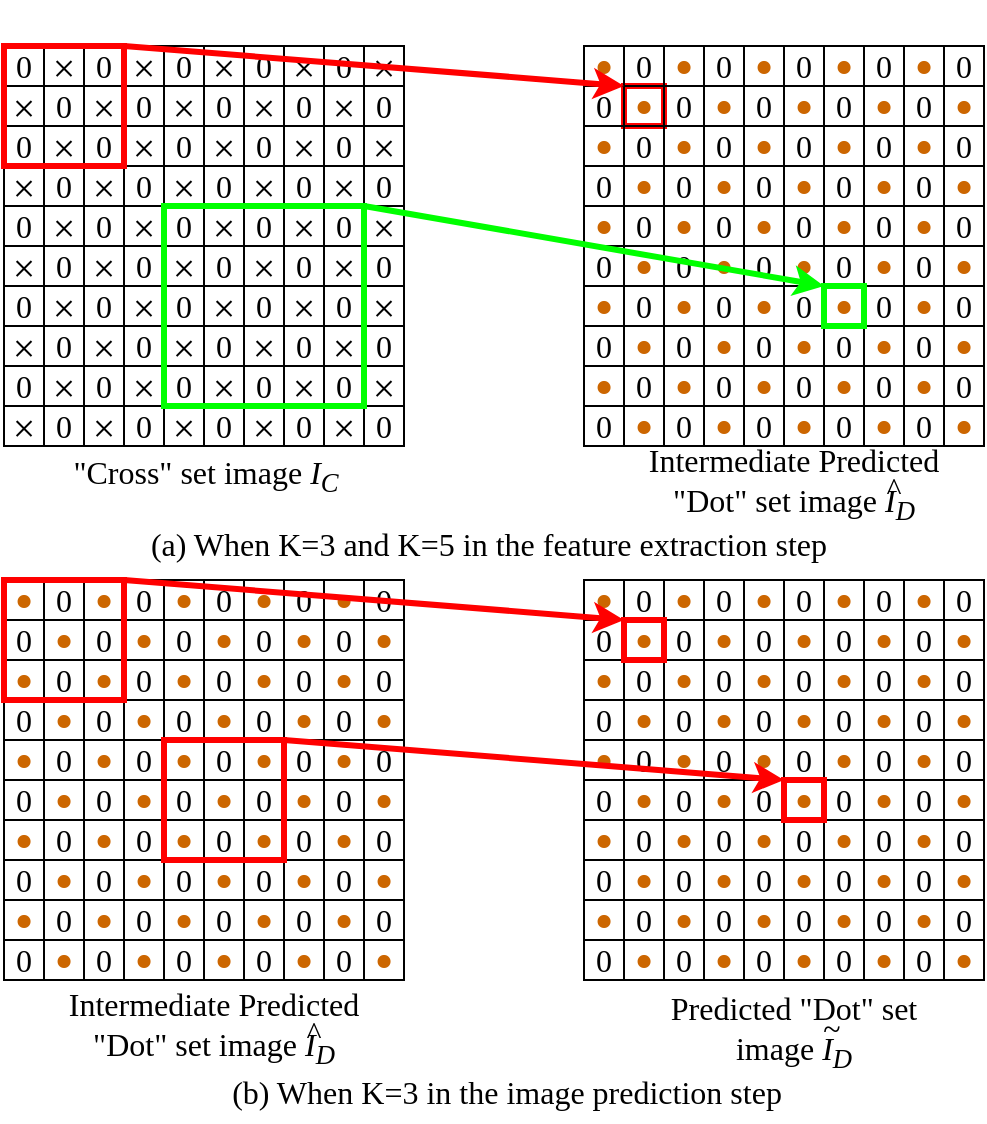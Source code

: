 <mxfile version="15.9.4" type="github">
  <diagram id="Ix1OOtGq-C3u2MJTWwgR" name="Page-1">
    <mxGraphModel dx="946" dy="588" grid="1" gridSize="10" guides="1" tooltips="1" connect="1" arrows="1" fold="1" page="1" pageScale="1" pageWidth="827" pageHeight="1169" math="0" shadow="0">
      <root>
        <mxCell id="0" />
        <mxCell id="1" parent="0" />
        <mxCell id="eemetqSo-ChcL3hAfSQk-2" value="&lt;font face=&quot;Times New Roman&quot;&gt;&quot;Cross&quot; set image&lt;i&gt; I&lt;sub&gt;C&lt;/sub&gt;&lt;/i&gt;&lt;/font&gt;" style="text;html=1;strokeColor=none;fillColor=none;align=center;verticalAlign=middle;whiteSpace=wrap;rounded=0;fontSize=16;" parent="1" vertex="1">
          <mxGeometry x="206" y="440" width="150" height="30" as="geometry" />
        </mxCell>
        <mxCell id="WUI7d0x4xuRXz8EVybFa-2" value="0" style="text;html=1;strokeColor=default;fillColor=none;align=center;verticalAlign=middle;whiteSpace=wrap;rounded=0;sketch=0;fontFamily=Times New Roman;fontSize=16;" vertex="1" parent="1">
          <mxGeometry x="220" y="527" width="20" height="20" as="geometry" />
        </mxCell>
        <mxCell id="WUI7d0x4xuRXz8EVybFa-3" style="edgeStyle=orthogonalEdgeStyle;rounded=0;orthogonalLoop=1;jettySize=auto;html=1;fontFamily=Times New Roman;fontSize=12;" edge="1" parent="1">
          <mxGeometry relative="1" as="geometry">
            <mxPoint x="330" y="597" as="sourcePoint" />
            <mxPoint x="330" y="597" as="targetPoint" />
          </mxGeometry>
        </mxCell>
        <mxCell id="WUI7d0x4xuRXz8EVybFa-4" value="&lt;font style=&quot;font-size: 55px&quot; color=&quot;#cc6600&quot;&gt;·&lt;/font&gt;" style="text;html=1;strokeColor=default;fillColor=none;align=center;verticalAlign=middle;whiteSpace=wrap;rounded=0;sketch=0;fontFamily=Times New Roman;fontSize=16;" vertex="1" parent="1">
          <mxGeometry x="220" y="507" width="20" height="20" as="geometry" />
        </mxCell>
        <mxCell id="WUI7d0x4xuRXz8EVybFa-6" value="0" style="text;html=1;strokeColor=default;fillColor=none;align=center;verticalAlign=middle;whiteSpace=wrap;rounded=0;sketch=0;fontFamily=Times New Roman;fontSize=16;" vertex="1" parent="1">
          <mxGeometry x="240" y="507" width="20" height="20" as="geometry" />
        </mxCell>
        <mxCell id="WUI7d0x4xuRXz8EVybFa-7" value="0" style="text;html=1;strokeColor=default;fillColor=none;align=center;verticalAlign=middle;whiteSpace=wrap;rounded=0;sketch=0;fontFamily=Times New Roman;fontSize=16;" vertex="1" parent="1">
          <mxGeometry x="260" y="527" width="20" height="20" as="geometry" />
        </mxCell>
        <mxCell id="WUI7d0x4xuRXz8EVybFa-8" value="&lt;font style=&quot;font-size: 55px&quot; color=&quot;#cc6600&quot;&gt;·&lt;/font&gt;" style="text;html=1;strokeColor=default;fillColor=none;align=center;verticalAlign=middle;whiteSpace=wrap;rounded=0;sketch=0;fontFamily=Times New Roman;fontSize=16;" vertex="1" parent="1">
          <mxGeometry x="260" y="507" width="20" height="20" as="geometry" />
        </mxCell>
        <mxCell id="WUI7d0x4xuRXz8EVybFa-9" value="&lt;font style=&quot;font-size: 55px&quot; color=&quot;#cc6600&quot;&gt;·&lt;/font&gt;" style="text;html=1;strokeColor=default;fillColor=none;align=center;verticalAlign=middle;whiteSpace=wrap;rounded=0;sketch=0;fontFamily=Times New Roman;fontSize=16;" vertex="1" parent="1">
          <mxGeometry x="240" y="527" width="20" height="20" as="geometry" />
        </mxCell>
        <mxCell id="WUI7d0x4xuRXz8EVybFa-11" value="0" style="text;html=1;strokeColor=default;fillColor=none;align=center;verticalAlign=middle;whiteSpace=wrap;rounded=0;sketch=0;fontFamily=Times New Roman;fontSize=16;" vertex="1" parent="1">
          <mxGeometry x="220" y="567" width="20" height="20" as="geometry" />
        </mxCell>
        <mxCell id="WUI7d0x4xuRXz8EVybFa-12" value="&lt;font style=&quot;font-size: 55px&quot; color=&quot;#cc6600&quot;&gt;·&lt;/font&gt;" style="text;html=1;strokeColor=default;fillColor=none;align=center;verticalAlign=middle;whiteSpace=wrap;rounded=0;sketch=0;fontFamily=Times New Roman;fontSize=16;" vertex="1" parent="1">
          <mxGeometry x="220" y="547" width="20" height="20" as="geometry" />
        </mxCell>
        <mxCell id="WUI7d0x4xuRXz8EVybFa-14" value="0" style="text;html=1;strokeColor=default;fillColor=none;align=center;verticalAlign=middle;whiteSpace=wrap;rounded=0;sketch=0;fontFamily=Times New Roman;fontSize=16;" vertex="1" parent="1">
          <mxGeometry x="240" y="547" width="20" height="20" as="geometry" />
        </mxCell>
        <mxCell id="WUI7d0x4xuRXz8EVybFa-15" value="0" style="text;html=1;strokeColor=default;fillColor=none;align=center;verticalAlign=middle;whiteSpace=wrap;rounded=0;sketch=0;fontFamily=Times New Roman;fontSize=16;" vertex="1" parent="1">
          <mxGeometry x="260" y="567" width="20" height="20" as="geometry" />
        </mxCell>
        <mxCell id="WUI7d0x4xuRXz8EVybFa-16" value="&lt;font style=&quot;font-size: 55px&quot; color=&quot;#cc6600&quot;&gt;·&lt;/font&gt;" style="text;html=1;strokeColor=default;fillColor=none;align=center;verticalAlign=middle;whiteSpace=wrap;rounded=0;sketch=0;fontFamily=Times New Roman;fontSize=16;" vertex="1" parent="1">
          <mxGeometry x="260" y="547" width="20" height="20" as="geometry" />
        </mxCell>
        <mxCell id="WUI7d0x4xuRXz8EVybFa-17" value="&lt;font style=&quot;font-size: 55px&quot; color=&quot;#cc6600&quot;&gt;·&lt;/font&gt;" style="text;html=1;strokeColor=default;fillColor=none;align=center;verticalAlign=middle;whiteSpace=wrap;rounded=0;sketch=0;fontFamily=Times New Roman;fontSize=16;" vertex="1" parent="1">
          <mxGeometry x="240" y="567" width="20" height="20" as="geometry" />
        </mxCell>
        <mxCell id="WUI7d0x4xuRXz8EVybFa-18" value="0" style="text;html=1;strokeColor=default;fillColor=none;align=center;verticalAlign=middle;whiteSpace=wrap;rounded=0;sketch=0;fontFamily=Times New Roman;fontSize=16;" vertex="1" parent="1">
          <mxGeometry x="280" y="507" width="20" height="20" as="geometry" />
        </mxCell>
        <mxCell id="WUI7d0x4xuRXz8EVybFa-19" value="0" style="text;html=1;strokeColor=default;fillColor=none;align=center;verticalAlign=middle;whiteSpace=wrap;rounded=0;sketch=0;fontFamily=Times New Roman;fontSize=16;" vertex="1" parent="1">
          <mxGeometry x="300" y="527" width="20" height="20" as="geometry" />
        </mxCell>
        <mxCell id="WUI7d0x4xuRXz8EVybFa-20" value="&lt;font style=&quot;font-size: 55px&quot; color=&quot;#cc6600&quot;&gt;·&lt;/font&gt;" style="text;html=1;strokeColor=default;fillColor=none;align=center;verticalAlign=middle;whiteSpace=wrap;rounded=0;sketch=0;fontFamily=Times New Roman;fontSize=16;" vertex="1" parent="1">
          <mxGeometry x="300" y="507" width="20" height="20" as="geometry" />
        </mxCell>
        <mxCell id="WUI7d0x4xuRXz8EVybFa-21" value="&lt;font style=&quot;font-size: 55px&quot; color=&quot;#cc6600&quot;&gt;·&lt;/font&gt;" style="text;html=1;strokeColor=default;fillColor=none;align=center;verticalAlign=middle;whiteSpace=wrap;rounded=0;sketch=0;fontFamily=Times New Roman;fontSize=16;" vertex="1" parent="1">
          <mxGeometry x="280" y="527" width="20" height="20" as="geometry" />
        </mxCell>
        <mxCell id="WUI7d0x4xuRXz8EVybFa-22" value="0" style="text;html=1;strokeColor=default;fillColor=none;align=center;verticalAlign=middle;whiteSpace=wrap;rounded=0;sketch=0;fontFamily=Times New Roman;fontSize=16;" vertex="1" parent="1">
          <mxGeometry x="320" y="507" width="20" height="20" as="geometry" />
        </mxCell>
        <mxCell id="WUI7d0x4xuRXz8EVybFa-23" value="0" style="text;html=1;strokeColor=default;fillColor=none;align=center;verticalAlign=middle;whiteSpace=wrap;rounded=0;sketch=0;fontFamily=Times New Roman;fontSize=16;" vertex="1" parent="1">
          <mxGeometry x="340" y="527" width="20" height="20" as="geometry" />
        </mxCell>
        <mxCell id="WUI7d0x4xuRXz8EVybFa-24" value="&lt;font style=&quot;font-size: 55px&quot; color=&quot;#cc6600&quot;&gt;·&lt;/font&gt;" style="text;html=1;strokeColor=default;fillColor=none;align=center;verticalAlign=middle;whiteSpace=wrap;rounded=0;sketch=0;fontFamily=Times New Roman;fontSize=16;" vertex="1" parent="1">
          <mxGeometry x="340" y="507" width="20" height="20" as="geometry" />
        </mxCell>
        <mxCell id="WUI7d0x4xuRXz8EVybFa-25" value="&lt;font style=&quot;font-size: 55px&quot; color=&quot;#cc6600&quot;&gt;·&lt;/font&gt;" style="text;html=1;strokeColor=default;fillColor=none;align=center;verticalAlign=middle;whiteSpace=wrap;rounded=0;sketch=0;fontFamily=Times New Roman;fontSize=16;" vertex="1" parent="1">
          <mxGeometry x="320" y="527" width="20" height="20" as="geometry" />
        </mxCell>
        <mxCell id="WUI7d0x4xuRXz8EVybFa-26" value="0" style="text;html=1;strokeColor=default;fillColor=none;align=center;verticalAlign=middle;whiteSpace=wrap;rounded=0;sketch=0;fontFamily=Times New Roman;fontSize=16;" vertex="1" parent="1">
          <mxGeometry x="280" y="547" width="20" height="20" as="geometry" />
        </mxCell>
        <mxCell id="WUI7d0x4xuRXz8EVybFa-27" value="0" style="text;html=1;strokeColor=default;fillColor=none;align=center;verticalAlign=middle;whiteSpace=wrap;rounded=0;sketch=0;fontFamily=Times New Roman;fontSize=16;" vertex="1" parent="1">
          <mxGeometry x="300" y="567" width="20" height="20" as="geometry" />
        </mxCell>
        <mxCell id="WUI7d0x4xuRXz8EVybFa-28" value="&lt;font style=&quot;font-size: 55px&quot; color=&quot;#cc6600&quot;&gt;·&lt;/font&gt;" style="text;html=1;strokeColor=default;fillColor=none;align=center;verticalAlign=middle;whiteSpace=wrap;rounded=0;sketch=0;fontFamily=Times New Roman;fontSize=16;" vertex="1" parent="1">
          <mxGeometry x="300" y="547" width="20" height="20" as="geometry" />
        </mxCell>
        <mxCell id="WUI7d0x4xuRXz8EVybFa-29" value="&lt;font style=&quot;font-size: 55px&quot; color=&quot;#cc6600&quot;&gt;·&lt;/font&gt;" style="text;html=1;strokeColor=default;fillColor=none;align=center;verticalAlign=middle;whiteSpace=wrap;rounded=0;sketch=0;fontFamily=Times New Roman;fontSize=16;" vertex="1" parent="1">
          <mxGeometry x="280" y="567" width="20" height="20" as="geometry" />
        </mxCell>
        <mxCell id="WUI7d0x4xuRXz8EVybFa-30" value="0" style="text;html=1;strokeColor=default;fillColor=none;align=center;verticalAlign=middle;whiteSpace=wrap;rounded=0;sketch=0;fontFamily=Times New Roman;fontSize=16;" vertex="1" parent="1">
          <mxGeometry x="320" y="547" width="20" height="20" as="geometry" />
        </mxCell>
        <mxCell id="WUI7d0x4xuRXz8EVybFa-31" value="0" style="text;html=1;strokeColor=default;fillColor=none;align=center;verticalAlign=middle;whiteSpace=wrap;rounded=0;sketch=0;fontFamily=Times New Roman;fontSize=16;" vertex="1" parent="1">
          <mxGeometry x="340" y="567" width="20" height="20" as="geometry" />
        </mxCell>
        <mxCell id="WUI7d0x4xuRXz8EVybFa-32" value="&lt;font style=&quot;font-size: 55px&quot; color=&quot;#cc6600&quot;&gt;·&lt;/font&gt;" style="text;html=1;strokeColor=default;fillColor=none;align=center;verticalAlign=middle;whiteSpace=wrap;rounded=0;sketch=0;fontFamily=Times New Roman;fontSize=16;" vertex="1" parent="1">
          <mxGeometry x="340" y="547" width="20" height="20" as="geometry" />
        </mxCell>
        <mxCell id="WUI7d0x4xuRXz8EVybFa-33" value="&lt;font style=&quot;font-size: 55px&quot; color=&quot;#cc6600&quot;&gt;·&lt;/font&gt;" style="text;html=1;strokeColor=default;fillColor=none;align=center;verticalAlign=middle;whiteSpace=wrap;rounded=0;sketch=0;fontFamily=Times New Roman;fontSize=16;" vertex="1" parent="1">
          <mxGeometry x="320" y="567" width="20" height="20" as="geometry" />
        </mxCell>
        <mxCell id="WUI7d0x4xuRXz8EVybFa-35" value="0" style="text;html=1;strokeColor=default;fillColor=none;align=center;verticalAlign=middle;whiteSpace=wrap;rounded=0;sketch=0;fontFamily=Times New Roman;fontSize=16;" vertex="1" parent="1">
          <mxGeometry x="220" y="607" width="20" height="20" as="geometry" />
        </mxCell>
        <mxCell id="WUI7d0x4xuRXz8EVybFa-36" style="edgeStyle=orthogonalEdgeStyle;rounded=0;orthogonalLoop=1;jettySize=auto;html=1;fontFamily=Times New Roman;fontSize=12;" edge="1" parent="1">
          <mxGeometry relative="1" as="geometry">
            <mxPoint x="330" y="677" as="sourcePoint" />
            <mxPoint x="330" y="677" as="targetPoint" />
          </mxGeometry>
        </mxCell>
        <mxCell id="WUI7d0x4xuRXz8EVybFa-37" value="&lt;font style=&quot;font-size: 55px&quot; color=&quot;#cc6600&quot;&gt;·&lt;/font&gt;" style="text;html=1;strokeColor=default;fillColor=none;align=center;verticalAlign=middle;whiteSpace=wrap;rounded=0;sketch=0;fontFamily=Times New Roman;fontSize=16;" vertex="1" parent="1">
          <mxGeometry x="220" y="587" width="20" height="20" as="geometry" />
        </mxCell>
        <mxCell id="WUI7d0x4xuRXz8EVybFa-39" value="0" style="text;html=1;strokeColor=default;fillColor=none;align=center;verticalAlign=middle;whiteSpace=wrap;rounded=0;sketch=0;fontFamily=Times New Roman;fontSize=16;" vertex="1" parent="1">
          <mxGeometry x="240" y="587" width="20" height="20" as="geometry" />
        </mxCell>
        <mxCell id="WUI7d0x4xuRXz8EVybFa-40" value="0" style="text;html=1;strokeColor=default;fillColor=none;align=center;verticalAlign=middle;whiteSpace=wrap;rounded=0;sketch=0;fontFamily=Times New Roman;fontSize=16;" vertex="1" parent="1">
          <mxGeometry x="260" y="607" width="20" height="20" as="geometry" />
        </mxCell>
        <mxCell id="WUI7d0x4xuRXz8EVybFa-41" value="&lt;font style=&quot;font-size: 55px&quot; color=&quot;#cc6600&quot;&gt;·&lt;/font&gt;" style="text;html=1;strokeColor=default;fillColor=none;align=center;verticalAlign=middle;whiteSpace=wrap;rounded=0;sketch=0;fontFamily=Times New Roman;fontSize=16;" vertex="1" parent="1">
          <mxGeometry x="260" y="587" width="20" height="20" as="geometry" />
        </mxCell>
        <mxCell id="WUI7d0x4xuRXz8EVybFa-42" value="&lt;font style=&quot;font-size: 55px&quot; color=&quot;#cc6600&quot;&gt;·&lt;/font&gt;" style="text;html=1;strokeColor=default;fillColor=none;align=center;verticalAlign=middle;whiteSpace=wrap;rounded=0;sketch=0;fontFamily=Times New Roman;fontSize=16;" vertex="1" parent="1">
          <mxGeometry x="240" y="607" width="20" height="20" as="geometry" />
        </mxCell>
        <mxCell id="WUI7d0x4xuRXz8EVybFa-44" value="0" style="text;html=1;strokeColor=default;fillColor=none;align=center;verticalAlign=middle;whiteSpace=wrap;rounded=0;sketch=0;fontFamily=Times New Roman;fontSize=16;" vertex="1" parent="1">
          <mxGeometry x="220" y="647" width="20" height="20" as="geometry" />
        </mxCell>
        <mxCell id="WUI7d0x4xuRXz8EVybFa-45" value="&lt;font style=&quot;font-size: 55px&quot; color=&quot;#cc6600&quot;&gt;·&lt;/font&gt;" style="text;html=1;strokeColor=default;fillColor=none;align=center;verticalAlign=middle;whiteSpace=wrap;rounded=0;sketch=0;fontFamily=Times New Roman;fontSize=16;" vertex="1" parent="1">
          <mxGeometry x="220" y="627" width="20" height="20" as="geometry" />
        </mxCell>
        <mxCell id="WUI7d0x4xuRXz8EVybFa-47" value="0" style="text;html=1;strokeColor=default;fillColor=none;align=center;verticalAlign=middle;whiteSpace=wrap;rounded=0;sketch=0;fontFamily=Times New Roman;fontSize=16;" vertex="1" parent="1">
          <mxGeometry x="240" y="627" width="20" height="20" as="geometry" />
        </mxCell>
        <mxCell id="WUI7d0x4xuRXz8EVybFa-48" value="0" style="text;html=1;strokeColor=default;fillColor=none;align=center;verticalAlign=middle;whiteSpace=wrap;rounded=0;sketch=0;fontFamily=Times New Roman;fontSize=16;" vertex="1" parent="1">
          <mxGeometry x="260" y="647" width="20" height="20" as="geometry" />
        </mxCell>
        <mxCell id="WUI7d0x4xuRXz8EVybFa-49" value="&lt;font style=&quot;font-size: 55px&quot; color=&quot;#cc6600&quot;&gt;·&lt;/font&gt;" style="text;html=1;strokeColor=default;fillColor=none;align=center;verticalAlign=middle;whiteSpace=wrap;rounded=0;sketch=0;fontFamily=Times New Roman;fontSize=16;" vertex="1" parent="1">
          <mxGeometry x="260" y="627" width="20" height="20" as="geometry" />
        </mxCell>
        <mxCell id="WUI7d0x4xuRXz8EVybFa-50" value="&lt;font style=&quot;font-size: 55px&quot; color=&quot;#cc6600&quot;&gt;·&lt;/font&gt;" style="text;html=1;strokeColor=default;fillColor=none;align=center;verticalAlign=middle;whiteSpace=wrap;rounded=0;sketch=0;fontFamily=Times New Roman;fontSize=16;" vertex="1" parent="1">
          <mxGeometry x="240" y="647" width="20" height="20" as="geometry" />
        </mxCell>
        <mxCell id="WUI7d0x4xuRXz8EVybFa-51" value="0" style="text;html=1;strokeColor=default;fillColor=none;align=center;verticalAlign=middle;whiteSpace=wrap;rounded=0;sketch=0;fontFamily=Times New Roman;fontSize=16;" vertex="1" parent="1">
          <mxGeometry x="280" y="587" width="20" height="20" as="geometry" />
        </mxCell>
        <mxCell id="WUI7d0x4xuRXz8EVybFa-52" value="0" style="text;html=1;strokeColor=default;fillColor=none;align=center;verticalAlign=middle;whiteSpace=wrap;rounded=0;sketch=0;fontFamily=Times New Roman;fontSize=16;" vertex="1" parent="1">
          <mxGeometry x="300" y="607" width="20" height="20" as="geometry" />
        </mxCell>
        <mxCell id="WUI7d0x4xuRXz8EVybFa-53" value="&lt;font style=&quot;font-size: 55px&quot; color=&quot;#cc6600&quot;&gt;·&lt;/font&gt;" style="text;html=1;strokeColor=default;fillColor=none;align=center;verticalAlign=middle;whiteSpace=wrap;rounded=0;sketch=0;fontFamily=Times New Roman;fontSize=16;" vertex="1" parent="1">
          <mxGeometry x="300" y="587" width="20" height="20" as="geometry" />
        </mxCell>
        <mxCell id="WUI7d0x4xuRXz8EVybFa-54" value="&lt;font style=&quot;font-size: 55px&quot; color=&quot;#cc6600&quot;&gt;·&lt;/font&gt;" style="text;html=1;strokeColor=default;fillColor=none;align=center;verticalAlign=middle;whiteSpace=wrap;rounded=0;sketch=0;fontFamily=Times New Roman;fontSize=16;" vertex="1" parent="1">
          <mxGeometry x="280" y="607" width="20" height="20" as="geometry" />
        </mxCell>
        <mxCell id="WUI7d0x4xuRXz8EVybFa-55" value="0" style="text;html=1;strokeColor=default;fillColor=none;align=center;verticalAlign=middle;whiteSpace=wrap;rounded=0;sketch=0;fontFamily=Times New Roman;fontSize=16;" vertex="1" parent="1">
          <mxGeometry x="320" y="587" width="20" height="20" as="geometry" />
        </mxCell>
        <mxCell id="WUI7d0x4xuRXz8EVybFa-56" value="0" style="text;html=1;strokeColor=default;fillColor=none;align=center;verticalAlign=middle;whiteSpace=wrap;rounded=0;sketch=0;fontFamily=Times New Roman;fontSize=16;" vertex="1" parent="1">
          <mxGeometry x="340" y="607" width="20" height="20" as="geometry" />
        </mxCell>
        <mxCell id="WUI7d0x4xuRXz8EVybFa-57" value="&lt;font style=&quot;font-size: 55px&quot; color=&quot;#cc6600&quot;&gt;·&lt;/font&gt;" style="text;html=1;strokeColor=default;fillColor=none;align=center;verticalAlign=middle;whiteSpace=wrap;rounded=0;sketch=0;fontFamily=Times New Roman;fontSize=16;" vertex="1" parent="1">
          <mxGeometry x="340" y="587" width="20" height="20" as="geometry" />
        </mxCell>
        <mxCell id="WUI7d0x4xuRXz8EVybFa-58" value="&lt;font style=&quot;font-size: 55px&quot; color=&quot;#cc6600&quot;&gt;·&lt;/font&gt;" style="text;html=1;strokeColor=default;fillColor=none;align=center;verticalAlign=middle;whiteSpace=wrap;rounded=0;sketch=0;fontFamily=Times New Roman;fontSize=16;" vertex="1" parent="1">
          <mxGeometry x="320" y="607" width="20" height="20" as="geometry" />
        </mxCell>
        <mxCell id="WUI7d0x4xuRXz8EVybFa-59" value="0" style="text;html=1;strokeColor=default;fillColor=none;align=center;verticalAlign=middle;whiteSpace=wrap;rounded=0;sketch=0;fontFamily=Times New Roman;fontSize=16;" vertex="1" parent="1">
          <mxGeometry x="280" y="627" width="20" height="20" as="geometry" />
        </mxCell>
        <mxCell id="WUI7d0x4xuRXz8EVybFa-60" value="0" style="text;html=1;strokeColor=default;fillColor=none;align=center;verticalAlign=middle;whiteSpace=wrap;rounded=0;sketch=0;fontFamily=Times New Roman;fontSize=16;" vertex="1" parent="1">
          <mxGeometry x="300" y="647" width="20" height="20" as="geometry" />
        </mxCell>
        <mxCell id="WUI7d0x4xuRXz8EVybFa-61" value="&lt;font style=&quot;font-size: 55px&quot; color=&quot;#cc6600&quot;&gt;·&lt;/font&gt;" style="text;html=1;strokeColor=default;fillColor=none;align=center;verticalAlign=middle;whiteSpace=wrap;rounded=0;sketch=0;fontFamily=Times New Roman;fontSize=16;" vertex="1" parent="1">
          <mxGeometry x="300" y="627" width="20" height="20" as="geometry" />
        </mxCell>
        <mxCell id="WUI7d0x4xuRXz8EVybFa-62" value="&lt;font style=&quot;font-size: 55px&quot; color=&quot;#cc6600&quot;&gt;·&lt;/font&gt;" style="text;html=1;strokeColor=default;fillColor=none;align=center;verticalAlign=middle;whiteSpace=wrap;rounded=0;sketch=0;fontFamily=Times New Roman;fontSize=16;" vertex="1" parent="1">
          <mxGeometry x="280" y="647" width="20" height="20" as="geometry" />
        </mxCell>
        <mxCell id="WUI7d0x4xuRXz8EVybFa-63" value="0" style="text;html=1;strokeColor=default;fillColor=none;align=center;verticalAlign=middle;whiteSpace=wrap;rounded=0;sketch=0;fontFamily=Times New Roman;fontSize=16;" vertex="1" parent="1">
          <mxGeometry x="320" y="627" width="20" height="20" as="geometry" />
        </mxCell>
        <mxCell id="WUI7d0x4xuRXz8EVybFa-64" value="0" style="text;html=1;strokeColor=default;fillColor=none;align=center;verticalAlign=middle;whiteSpace=wrap;rounded=0;sketch=0;fontFamily=Times New Roman;fontSize=16;" vertex="1" parent="1">
          <mxGeometry x="340" y="647" width="20" height="20" as="geometry" />
        </mxCell>
        <mxCell id="WUI7d0x4xuRXz8EVybFa-65" value="&lt;font style=&quot;font-size: 55px&quot; color=&quot;#cc6600&quot;&gt;·&lt;/font&gt;" style="text;html=1;strokeColor=default;fillColor=none;align=center;verticalAlign=middle;whiteSpace=wrap;rounded=0;sketch=0;fontFamily=Times New Roman;fontSize=16;" vertex="1" parent="1">
          <mxGeometry x="340" y="627" width="20" height="20" as="geometry" />
        </mxCell>
        <mxCell id="WUI7d0x4xuRXz8EVybFa-66" value="&lt;font style=&quot;font-size: 55px&quot; color=&quot;#cc6600&quot;&gt;·&lt;/font&gt;" style="text;html=1;strokeColor=default;fillColor=none;align=center;verticalAlign=middle;whiteSpace=wrap;rounded=0;sketch=0;fontFamily=Times New Roman;fontSize=16;" vertex="1" parent="1">
          <mxGeometry x="320" y="647" width="20" height="20" as="geometry" />
        </mxCell>
        <mxCell id="WUI7d0x4xuRXz8EVybFa-106" value="0" style="text;html=1;strokeColor=default;fillColor=none;align=center;verticalAlign=middle;whiteSpace=wrap;rounded=0;sketch=0;fontFamily=Times New Roman;fontSize=16;" vertex="1" parent="1">
          <mxGeometry x="180" y="527" width="20" height="20" as="geometry" />
        </mxCell>
        <mxCell id="WUI7d0x4xuRXz8EVybFa-107" value="&lt;font style=&quot;font-size: 55px&quot; color=&quot;#cc6600&quot;&gt;·&lt;/font&gt;" style="text;html=1;strokeColor=default;fillColor=none;align=center;verticalAlign=middle;whiteSpace=wrap;rounded=0;sketch=0;fontFamily=Times New Roman;fontSize=16;" vertex="1" parent="1">
          <mxGeometry x="180" y="507" width="20" height="20" as="geometry" />
        </mxCell>
        <mxCell id="WUI7d0x4xuRXz8EVybFa-108" value="0" style="text;html=1;strokeColor=default;fillColor=none;align=center;verticalAlign=middle;whiteSpace=wrap;rounded=0;sketch=0;fontFamily=Times New Roman;fontSize=16;" vertex="1" parent="1">
          <mxGeometry x="200" y="507" width="20" height="20" as="geometry" />
        </mxCell>
        <mxCell id="WUI7d0x4xuRXz8EVybFa-109" value="&lt;font style=&quot;font-size: 55px&quot; color=&quot;#cc6600&quot;&gt;·&lt;/font&gt;" style="text;html=1;strokeColor=default;fillColor=none;align=center;verticalAlign=middle;whiteSpace=wrap;rounded=0;sketch=0;fontFamily=Times New Roman;fontSize=16;" vertex="1" parent="1">
          <mxGeometry x="200" y="527" width="20" height="20" as="geometry" />
        </mxCell>
        <mxCell id="WUI7d0x4xuRXz8EVybFa-110" value="0" style="text;html=1;strokeColor=default;fillColor=none;align=center;verticalAlign=middle;whiteSpace=wrap;rounded=0;sketch=0;fontFamily=Times New Roman;fontSize=16;" vertex="1" parent="1">
          <mxGeometry x="180" y="567" width="20" height="20" as="geometry" />
        </mxCell>
        <mxCell id="WUI7d0x4xuRXz8EVybFa-111" value="&lt;font style=&quot;font-size: 55px&quot; color=&quot;#cc6600&quot;&gt;·&lt;/font&gt;" style="text;html=1;strokeColor=default;fillColor=none;align=center;verticalAlign=middle;whiteSpace=wrap;rounded=0;sketch=0;fontFamily=Times New Roman;fontSize=16;" vertex="1" parent="1">
          <mxGeometry x="180" y="547" width="20" height="20" as="geometry" />
        </mxCell>
        <mxCell id="WUI7d0x4xuRXz8EVybFa-112" value="0" style="text;html=1;strokeColor=default;fillColor=none;align=center;verticalAlign=middle;whiteSpace=wrap;rounded=0;sketch=0;fontFamily=Times New Roman;fontSize=16;" vertex="1" parent="1">
          <mxGeometry x="200" y="547" width="20" height="20" as="geometry" />
        </mxCell>
        <mxCell id="WUI7d0x4xuRXz8EVybFa-113" value="&lt;font style=&quot;font-size: 55px&quot; color=&quot;#cc6600&quot;&gt;·&lt;/font&gt;" style="text;html=1;strokeColor=default;fillColor=none;align=center;verticalAlign=middle;whiteSpace=wrap;rounded=0;sketch=0;fontFamily=Times New Roman;fontSize=16;" vertex="1" parent="1">
          <mxGeometry x="200" y="567" width="20" height="20" as="geometry" />
        </mxCell>
        <mxCell id="WUI7d0x4xuRXz8EVybFa-114" value="0" style="text;html=1;strokeColor=default;fillColor=none;align=center;verticalAlign=middle;whiteSpace=wrap;rounded=0;sketch=0;fontFamily=Times New Roman;fontSize=16;" vertex="1" parent="1">
          <mxGeometry x="180" y="607" width="20" height="20" as="geometry" />
        </mxCell>
        <mxCell id="WUI7d0x4xuRXz8EVybFa-115" value="&lt;font style=&quot;font-size: 55px&quot; color=&quot;#cc6600&quot;&gt;·&lt;/font&gt;" style="text;html=1;strokeColor=default;fillColor=none;align=center;verticalAlign=middle;whiteSpace=wrap;rounded=0;sketch=0;fontFamily=Times New Roman;fontSize=16;" vertex="1" parent="1">
          <mxGeometry x="180" y="587" width="20" height="20" as="geometry" />
        </mxCell>
        <mxCell id="WUI7d0x4xuRXz8EVybFa-116" value="0" style="text;html=1;strokeColor=default;fillColor=none;align=center;verticalAlign=middle;whiteSpace=wrap;rounded=0;sketch=0;fontFamily=Times New Roman;fontSize=16;" vertex="1" parent="1">
          <mxGeometry x="200" y="587" width="20" height="20" as="geometry" />
        </mxCell>
        <mxCell id="WUI7d0x4xuRXz8EVybFa-117" value="&lt;font style=&quot;font-size: 55px&quot; color=&quot;#cc6600&quot;&gt;·&lt;/font&gt;" style="text;html=1;strokeColor=default;fillColor=none;align=center;verticalAlign=middle;whiteSpace=wrap;rounded=0;sketch=0;fontFamily=Times New Roman;fontSize=16;" vertex="1" parent="1">
          <mxGeometry x="200" y="607" width="20" height="20" as="geometry" />
        </mxCell>
        <mxCell id="WUI7d0x4xuRXz8EVybFa-118" value="0" style="text;html=1;strokeColor=default;fillColor=none;align=center;verticalAlign=middle;whiteSpace=wrap;rounded=0;sketch=0;fontFamily=Times New Roman;fontSize=16;" vertex="1" parent="1">
          <mxGeometry x="180" y="647" width="20" height="20" as="geometry" />
        </mxCell>
        <mxCell id="WUI7d0x4xuRXz8EVybFa-119" value="&lt;font style=&quot;font-size: 55px&quot; color=&quot;#cc6600&quot;&gt;·&lt;/font&gt;" style="text;html=1;strokeColor=default;fillColor=none;align=center;verticalAlign=middle;whiteSpace=wrap;rounded=0;sketch=0;fontFamily=Times New Roman;fontSize=16;" vertex="1" parent="1">
          <mxGeometry x="180" y="627" width="20" height="20" as="geometry" />
        </mxCell>
        <mxCell id="WUI7d0x4xuRXz8EVybFa-120" value="0" style="text;html=1;strokeColor=default;fillColor=none;align=center;verticalAlign=middle;whiteSpace=wrap;rounded=0;sketch=0;fontFamily=Times New Roman;fontSize=16;" vertex="1" parent="1">
          <mxGeometry x="200" y="627" width="20" height="20" as="geometry" />
        </mxCell>
        <mxCell id="WUI7d0x4xuRXz8EVybFa-121" value="&lt;font style=&quot;font-size: 55px&quot; color=&quot;#cc6600&quot;&gt;·&lt;/font&gt;" style="text;html=1;strokeColor=default;fillColor=none;align=center;verticalAlign=middle;whiteSpace=wrap;rounded=0;sketch=0;fontFamily=Times New Roman;fontSize=16;" vertex="1" parent="1">
          <mxGeometry x="200" y="647" width="20" height="20" as="geometry" />
        </mxCell>
        <mxCell id="WUI7d0x4xuRXz8EVybFa-131" style="edgeStyle=orthogonalEdgeStyle;rounded=0;orthogonalLoop=1;jettySize=auto;html=1;fontFamily=Times New Roman;fontSize=12;" edge="1" parent="1">
          <mxGeometry relative="1" as="geometry">
            <mxPoint x="330" y="717" as="sourcePoint" />
            <mxPoint x="330" y="717" as="targetPoint" />
          </mxGeometry>
        </mxCell>
        <mxCell id="WUI7d0x4xuRXz8EVybFa-132" value="0" style="text;html=1;strokeColor=default;fillColor=none;align=center;verticalAlign=middle;whiteSpace=wrap;rounded=0;sketch=0;fontFamily=Times New Roman;fontSize=16;" vertex="1" parent="1">
          <mxGeometry x="220" y="687" width="20" height="20" as="geometry" />
        </mxCell>
        <mxCell id="WUI7d0x4xuRXz8EVybFa-133" value="&lt;font style=&quot;font-size: 55px&quot; color=&quot;#cc6600&quot;&gt;·&lt;/font&gt;" style="text;html=1;strokeColor=default;fillColor=none;align=center;verticalAlign=middle;whiteSpace=wrap;rounded=0;sketch=0;fontFamily=Times New Roman;fontSize=16;" vertex="1" parent="1">
          <mxGeometry x="220" y="667" width="20" height="20" as="geometry" />
        </mxCell>
        <mxCell id="WUI7d0x4xuRXz8EVybFa-134" value="0" style="text;html=1;strokeColor=default;fillColor=none;align=center;verticalAlign=middle;whiteSpace=wrap;rounded=0;sketch=0;fontFamily=Times New Roman;fontSize=16;" vertex="1" parent="1">
          <mxGeometry x="240" y="667" width="20" height="20" as="geometry" />
        </mxCell>
        <mxCell id="WUI7d0x4xuRXz8EVybFa-135" value="0" style="text;html=1;strokeColor=default;fillColor=none;align=center;verticalAlign=middle;whiteSpace=wrap;rounded=0;sketch=0;fontFamily=Times New Roman;fontSize=16;" vertex="1" parent="1">
          <mxGeometry x="260" y="687" width="20" height="20" as="geometry" />
        </mxCell>
        <mxCell id="WUI7d0x4xuRXz8EVybFa-136" value="&lt;font style=&quot;font-size: 55px&quot; color=&quot;#cc6600&quot;&gt;·&lt;/font&gt;" style="text;html=1;strokeColor=default;fillColor=none;align=center;verticalAlign=middle;whiteSpace=wrap;rounded=0;sketch=0;fontFamily=Times New Roman;fontSize=16;" vertex="1" parent="1">
          <mxGeometry x="260" y="667" width="20" height="20" as="geometry" />
        </mxCell>
        <mxCell id="WUI7d0x4xuRXz8EVybFa-137" value="&lt;font style=&quot;font-size: 55px&quot; color=&quot;#cc6600&quot;&gt;·&lt;/font&gt;" style="text;html=1;strokeColor=default;fillColor=none;align=center;verticalAlign=middle;whiteSpace=wrap;rounded=0;sketch=0;fontFamily=Times New Roman;fontSize=16;" vertex="1" parent="1">
          <mxGeometry x="240" y="687" width="20" height="20" as="geometry" />
        </mxCell>
        <mxCell id="WUI7d0x4xuRXz8EVybFa-138" value="0" style="text;html=1;strokeColor=default;fillColor=none;align=center;verticalAlign=middle;whiteSpace=wrap;rounded=0;sketch=0;fontFamily=Times New Roman;fontSize=16;" vertex="1" parent="1">
          <mxGeometry x="280" y="667" width="20" height="20" as="geometry" />
        </mxCell>
        <mxCell id="WUI7d0x4xuRXz8EVybFa-139" value="0" style="text;html=1;strokeColor=default;fillColor=none;align=center;verticalAlign=middle;whiteSpace=wrap;rounded=0;sketch=0;fontFamily=Times New Roman;fontSize=16;" vertex="1" parent="1">
          <mxGeometry x="300" y="687" width="20" height="20" as="geometry" />
        </mxCell>
        <mxCell id="WUI7d0x4xuRXz8EVybFa-140" value="&lt;font style=&quot;font-size: 55px&quot; color=&quot;#cc6600&quot;&gt;·&lt;/font&gt;" style="text;html=1;strokeColor=default;fillColor=none;align=center;verticalAlign=middle;whiteSpace=wrap;rounded=0;sketch=0;fontFamily=Times New Roman;fontSize=16;" vertex="1" parent="1">
          <mxGeometry x="300" y="667" width="20" height="20" as="geometry" />
        </mxCell>
        <mxCell id="WUI7d0x4xuRXz8EVybFa-141" value="&lt;font style=&quot;font-size: 55px&quot; color=&quot;#cc6600&quot;&gt;·&lt;/font&gt;" style="text;html=1;strokeColor=default;fillColor=none;align=center;verticalAlign=middle;whiteSpace=wrap;rounded=0;sketch=0;fontFamily=Times New Roman;fontSize=16;" vertex="1" parent="1">
          <mxGeometry x="280" y="687" width="20" height="20" as="geometry" />
        </mxCell>
        <mxCell id="WUI7d0x4xuRXz8EVybFa-142" value="0" style="text;html=1;strokeColor=default;fillColor=none;align=center;verticalAlign=middle;whiteSpace=wrap;rounded=0;sketch=0;fontFamily=Times New Roman;fontSize=16;" vertex="1" parent="1">
          <mxGeometry x="320" y="667" width="20" height="20" as="geometry" />
        </mxCell>
        <mxCell id="WUI7d0x4xuRXz8EVybFa-143" value="0" style="text;html=1;strokeColor=default;fillColor=none;align=center;verticalAlign=middle;whiteSpace=wrap;rounded=0;sketch=0;fontFamily=Times New Roman;fontSize=16;" vertex="1" parent="1">
          <mxGeometry x="340" y="687" width="20" height="20" as="geometry" />
        </mxCell>
        <mxCell id="WUI7d0x4xuRXz8EVybFa-144" value="&lt;font style=&quot;font-size: 55px&quot; color=&quot;#cc6600&quot;&gt;·&lt;/font&gt;" style="text;html=1;strokeColor=default;fillColor=none;align=center;verticalAlign=middle;whiteSpace=wrap;rounded=0;sketch=0;fontFamily=Times New Roman;fontSize=16;" vertex="1" parent="1">
          <mxGeometry x="340" y="667" width="20" height="20" as="geometry" />
        </mxCell>
        <mxCell id="WUI7d0x4xuRXz8EVybFa-145" value="&lt;font style=&quot;font-size: 55px&quot; color=&quot;#cc6600&quot;&gt;·&lt;/font&gt;" style="text;html=1;strokeColor=default;fillColor=none;align=center;verticalAlign=middle;whiteSpace=wrap;rounded=0;sketch=0;fontFamily=Times New Roman;fontSize=16;" vertex="1" parent="1">
          <mxGeometry x="320" y="687" width="20" height="20" as="geometry" />
        </mxCell>
        <mxCell id="WUI7d0x4xuRXz8EVybFa-146" value="0" style="text;html=1;strokeColor=default;fillColor=none;align=center;verticalAlign=middle;whiteSpace=wrap;rounded=0;sketch=0;fontFamily=Times New Roman;fontSize=16;" vertex="1" parent="1">
          <mxGeometry x="180" y="687" width="20" height="20" as="geometry" />
        </mxCell>
        <mxCell id="WUI7d0x4xuRXz8EVybFa-147" value="&lt;font style=&quot;font-size: 55px&quot; color=&quot;#cc6600&quot;&gt;·&lt;/font&gt;" style="text;html=1;strokeColor=default;fillColor=none;align=center;verticalAlign=middle;whiteSpace=wrap;rounded=0;sketch=0;fontFamily=Times New Roman;fontSize=16;" vertex="1" parent="1">
          <mxGeometry x="180" y="667" width="20" height="20" as="geometry" />
        </mxCell>
        <mxCell id="WUI7d0x4xuRXz8EVybFa-148" value="0" style="text;html=1;strokeColor=default;fillColor=none;align=center;verticalAlign=middle;whiteSpace=wrap;rounded=0;sketch=0;fontFamily=Times New Roman;fontSize=16;" vertex="1" parent="1">
          <mxGeometry x="200" y="667" width="20" height="20" as="geometry" />
        </mxCell>
        <mxCell id="WUI7d0x4xuRXz8EVybFa-149" value="&lt;font style=&quot;font-size: 55px&quot; color=&quot;#cc6600&quot;&gt;·&lt;/font&gt;" style="text;html=1;strokeColor=default;fillColor=none;align=center;verticalAlign=middle;whiteSpace=wrap;rounded=0;sketch=0;fontFamily=Times New Roman;fontSize=16;" vertex="1" parent="1">
          <mxGeometry x="200" y="687" width="20" height="20" as="geometry" />
        </mxCell>
        <mxCell id="WUI7d0x4xuRXz8EVybFa-150" value="0" style="text;html=1;strokeColor=default;fillColor=none;align=center;verticalAlign=middle;whiteSpace=wrap;rounded=0;sketch=0;fontFamily=Times New Roman;fontSize=16;" vertex="1" parent="1">
          <mxGeometry x="360" y="507" width="20" height="20" as="geometry" />
        </mxCell>
        <mxCell id="WUI7d0x4xuRXz8EVybFa-152" value="0" style="text;html=1;strokeColor=default;fillColor=none;align=center;verticalAlign=middle;whiteSpace=wrap;rounded=0;sketch=0;fontFamily=Times New Roman;fontSize=16;" vertex="1" parent="1">
          <mxGeometry x="360" y="547" width="20" height="20" as="geometry" />
        </mxCell>
        <mxCell id="WUI7d0x4xuRXz8EVybFa-153" value="&lt;font style=&quot;font-size: 55px&quot; color=&quot;#cc6600&quot;&gt;·&lt;/font&gt;" style="text;html=1;strokeColor=default;fillColor=none;align=center;verticalAlign=middle;whiteSpace=wrap;rounded=0;sketch=0;fontFamily=Times New Roman;fontSize=16;" vertex="1" parent="1">
          <mxGeometry x="360" y="527" width="20" height="20" as="geometry" />
        </mxCell>
        <mxCell id="WUI7d0x4xuRXz8EVybFa-154" value="0" style="text;html=1;strokeColor=default;fillColor=none;align=center;verticalAlign=middle;whiteSpace=wrap;rounded=0;sketch=0;fontFamily=Times New Roman;fontSize=16;" vertex="1" parent="1">
          <mxGeometry x="360" y="587" width="20" height="20" as="geometry" />
        </mxCell>
        <mxCell id="WUI7d0x4xuRXz8EVybFa-155" value="&lt;font style=&quot;font-size: 55px&quot; color=&quot;#cc6600&quot;&gt;·&lt;/font&gt;" style="text;html=1;strokeColor=default;fillColor=none;align=center;verticalAlign=middle;whiteSpace=wrap;rounded=0;sketch=0;fontFamily=Times New Roman;fontSize=16;" vertex="1" parent="1">
          <mxGeometry x="360" y="567" width="20" height="20" as="geometry" />
        </mxCell>
        <mxCell id="WUI7d0x4xuRXz8EVybFa-156" value="0" style="text;html=1;strokeColor=default;fillColor=none;align=center;verticalAlign=middle;whiteSpace=wrap;rounded=0;sketch=0;fontFamily=Times New Roman;fontSize=16;" vertex="1" parent="1">
          <mxGeometry x="360" y="627" width="20" height="20" as="geometry" />
        </mxCell>
        <mxCell id="WUI7d0x4xuRXz8EVybFa-157" value="&lt;font style=&quot;font-size: 55px&quot; color=&quot;#cc6600&quot;&gt;·&lt;/font&gt;" style="text;html=1;strokeColor=default;fillColor=none;align=center;verticalAlign=middle;whiteSpace=wrap;rounded=0;sketch=0;fontFamily=Times New Roman;fontSize=16;" vertex="1" parent="1">
          <mxGeometry x="360" y="607" width="20" height="20" as="geometry" />
        </mxCell>
        <mxCell id="WUI7d0x4xuRXz8EVybFa-158" value="0" style="text;html=1;strokeColor=default;fillColor=none;align=center;verticalAlign=middle;whiteSpace=wrap;rounded=0;sketch=0;fontFamily=Times New Roman;fontSize=16;" vertex="1" parent="1">
          <mxGeometry x="360" y="667" width="20" height="20" as="geometry" />
        </mxCell>
        <mxCell id="WUI7d0x4xuRXz8EVybFa-159" value="&lt;font style=&quot;font-size: 55px&quot; color=&quot;#cc6600&quot;&gt;·&lt;/font&gt;" style="text;html=1;strokeColor=default;fillColor=none;align=center;verticalAlign=middle;whiteSpace=wrap;rounded=0;sketch=0;fontFamily=Times New Roman;fontSize=16;" vertex="1" parent="1">
          <mxGeometry x="360" y="647" width="20" height="20" as="geometry" />
        </mxCell>
        <mxCell id="WUI7d0x4xuRXz8EVybFa-160" value="&lt;font style=&quot;font-size: 55px&quot; color=&quot;#cc6600&quot;&gt;·&lt;/font&gt;" style="text;html=1;strokeColor=default;fillColor=none;align=center;verticalAlign=middle;whiteSpace=wrap;rounded=0;sketch=0;fontFamily=Times New Roman;fontSize=16;" vertex="1" parent="1">
          <mxGeometry x="360" y="687" width="20" height="20" as="geometry" />
        </mxCell>
        <mxCell id="WUI7d0x4xuRXz8EVybFa-161" value="0" style="text;html=1;strokeColor=default;fillColor=none;align=center;verticalAlign=middle;whiteSpace=wrap;rounded=0;sketch=0;fontFamily=Times New Roman;fontSize=16;" vertex="1" parent="1">
          <mxGeometry x="510" y="527" width="20" height="20" as="geometry" />
        </mxCell>
        <mxCell id="WUI7d0x4xuRXz8EVybFa-162" style="edgeStyle=orthogonalEdgeStyle;rounded=0;orthogonalLoop=1;jettySize=auto;html=1;fontFamily=Times New Roman;fontSize=12;" edge="1" parent="1">
          <mxGeometry relative="1" as="geometry">
            <mxPoint x="620" y="597" as="sourcePoint" />
            <mxPoint x="620" y="597" as="targetPoint" />
          </mxGeometry>
        </mxCell>
        <mxCell id="WUI7d0x4xuRXz8EVybFa-163" value="&lt;font style=&quot;font-size: 55px&quot; color=&quot;#cc6600&quot;&gt;·&lt;/font&gt;" style="text;html=1;strokeColor=default;fillColor=none;align=center;verticalAlign=middle;whiteSpace=wrap;rounded=0;sketch=0;fontFamily=Times New Roman;fontSize=16;" vertex="1" parent="1">
          <mxGeometry x="510" y="507" width="20" height="20" as="geometry" />
        </mxCell>
        <mxCell id="WUI7d0x4xuRXz8EVybFa-164" value="0" style="text;html=1;strokeColor=default;fillColor=none;align=center;verticalAlign=middle;whiteSpace=wrap;rounded=0;sketch=0;fontFamily=Times New Roman;fontSize=16;" vertex="1" parent="1">
          <mxGeometry x="530" y="507" width="20" height="20" as="geometry" />
        </mxCell>
        <mxCell id="WUI7d0x4xuRXz8EVybFa-165" value="0" style="text;html=1;strokeColor=default;fillColor=none;align=center;verticalAlign=middle;whiteSpace=wrap;rounded=0;sketch=0;fontFamily=Times New Roman;fontSize=16;" vertex="1" parent="1">
          <mxGeometry x="550" y="527" width="20" height="20" as="geometry" />
        </mxCell>
        <mxCell id="WUI7d0x4xuRXz8EVybFa-166" value="&lt;font style=&quot;font-size: 55px&quot; color=&quot;#cc6600&quot;&gt;·&lt;/font&gt;" style="text;html=1;strokeColor=default;fillColor=none;align=center;verticalAlign=middle;whiteSpace=wrap;rounded=0;sketch=0;fontFamily=Times New Roman;fontSize=16;" vertex="1" parent="1">
          <mxGeometry x="550" y="507" width="20" height="20" as="geometry" />
        </mxCell>
        <mxCell id="WUI7d0x4xuRXz8EVybFa-167" value="&lt;font style=&quot;font-size: 55px&quot; color=&quot;#cc6600&quot;&gt;·&lt;/font&gt;" style="text;html=1;strokeColor=default;fillColor=none;align=center;verticalAlign=middle;whiteSpace=wrap;rounded=0;sketch=0;fontFamily=Times New Roman;fontSize=16;" vertex="1" parent="1">
          <mxGeometry x="530" y="527" width="20" height="20" as="geometry" />
        </mxCell>
        <mxCell id="WUI7d0x4xuRXz8EVybFa-168" value="0" style="text;html=1;strokeColor=default;fillColor=none;align=center;verticalAlign=middle;whiteSpace=wrap;rounded=0;sketch=0;fontFamily=Times New Roman;fontSize=16;" vertex="1" parent="1">
          <mxGeometry x="510" y="567" width="20" height="20" as="geometry" />
        </mxCell>
        <mxCell id="WUI7d0x4xuRXz8EVybFa-169" value="&lt;font style=&quot;font-size: 55px&quot; color=&quot;#cc6600&quot;&gt;·&lt;/font&gt;" style="text;html=1;strokeColor=default;fillColor=none;align=center;verticalAlign=middle;whiteSpace=wrap;rounded=0;sketch=0;fontFamily=Times New Roman;fontSize=16;" vertex="1" parent="1">
          <mxGeometry x="510" y="547" width="20" height="20" as="geometry" />
        </mxCell>
        <mxCell id="WUI7d0x4xuRXz8EVybFa-170" value="0" style="text;html=1;strokeColor=default;fillColor=none;align=center;verticalAlign=middle;whiteSpace=wrap;rounded=0;sketch=0;fontFamily=Times New Roman;fontSize=16;" vertex="1" parent="1">
          <mxGeometry x="530" y="547" width="20" height="20" as="geometry" />
        </mxCell>
        <mxCell id="WUI7d0x4xuRXz8EVybFa-171" value="0" style="text;html=1;strokeColor=default;fillColor=none;align=center;verticalAlign=middle;whiteSpace=wrap;rounded=0;sketch=0;fontFamily=Times New Roman;fontSize=16;" vertex="1" parent="1">
          <mxGeometry x="550" y="567" width="20" height="20" as="geometry" />
        </mxCell>
        <mxCell id="WUI7d0x4xuRXz8EVybFa-172" value="&lt;font style=&quot;font-size: 55px&quot; color=&quot;#cc6600&quot;&gt;·&lt;/font&gt;" style="text;html=1;strokeColor=default;fillColor=none;align=center;verticalAlign=middle;whiteSpace=wrap;rounded=0;sketch=0;fontFamily=Times New Roman;fontSize=16;" vertex="1" parent="1">
          <mxGeometry x="550" y="547" width="20" height="20" as="geometry" />
        </mxCell>
        <mxCell id="WUI7d0x4xuRXz8EVybFa-173" value="&lt;font style=&quot;font-size: 55px&quot; color=&quot;#cc6600&quot;&gt;·&lt;/font&gt;" style="text;html=1;strokeColor=default;fillColor=none;align=center;verticalAlign=middle;whiteSpace=wrap;rounded=0;sketch=0;fontFamily=Times New Roman;fontSize=16;" vertex="1" parent="1">
          <mxGeometry x="530" y="567" width="20" height="20" as="geometry" />
        </mxCell>
        <mxCell id="WUI7d0x4xuRXz8EVybFa-174" value="0" style="text;html=1;strokeColor=default;fillColor=none;align=center;verticalAlign=middle;whiteSpace=wrap;rounded=0;sketch=0;fontFamily=Times New Roman;fontSize=16;" vertex="1" parent="1">
          <mxGeometry x="570" y="507" width="20" height="20" as="geometry" />
        </mxCell>
        <mxCell id="WUI7d0x4xuRXz8EVybFa-175" value="0" style="text;html=1;strokeColor=default;fillColor=none;align=center;verticalAlign=middle;whiteSpace=wrap;rounded=0;sketch=0;fontFamily=Times New Roman;fontSize=16;" vertex="1" parent="1">
          <mxGeometry x="590" y="527" width="20" height="20" as="geometry" />
        </mxCell>
        <mxCell id="WUI7d0x4xuRXz8EVybFa-176" value="&lt;font style=&quot;font-size: 55px&quot; color=&quot;#cc6600&quot;&gt;·&lt;/font&gt;" style="text;html=1;strokeColor=default;fillColor=none;align=center;verticalAlign=middle;whiteSpace=wrap;rounded=0;sketch=0;fontFamily=Times New Roman;fontSize=16;" vertex="1" parent="1">
          <mxGeometry x="590" y="507" width="20" height="20" as="geometry" />
        </mxCell>
        <mxCell id="WUI7d0x4xuRXz8EVybFa-177" value="&lt;font style=&quot;font-size: 55px&quot; color=&quot;#cc6600&quot;&gt;·&lt;/font&gt;" style="text;html=1;strokeColor=default;fillColor=none;align=center;verticalAlign=middle;whiteSpace=wrap;rounded=0;sketch=0;fontFamily=Times New Roman;fontSize=16;" vertex="1" parent="1">
          <mxGeometry x="570" y="527" width="20" height="20" as="geometry" />
        </mxCell>
        <mxCell id="WUI7d0x4xuRXz8EVybFa-178" value="0" style="text;html=1;strokeColor=default;fillColor=none;align=center;verticalAlign=middle;whiteSpace=wrap;rounded=0;sketch=0;fontFamily=Times New Roman;fontSize=16;" vertex="1" parent="1">
          <mxGeometry x="610" y="507" width="20" height="20" as="geometry" />
        </mxCell>
        <mxCell id="WUI7d0x4xuRXz8EVybFa-179" value="0" style="text;html=1;strokeColor=default;fillColor=none;align=center;verticalAlign=middle;whiteSpace=wrap;rounded=0;sketch=0;fontFamily=Times New Roman;fontSize=16;" vertex="1" parent="1">
          <mxGeometry x="630" y="527" width="20" height="20" as="geometry" />
        </mxCell>
        <mxCell id="WUI7d0x4xuRXz8EVybFa-180" value="&lt;font style=&quot;font-size: 55px&quot; color=&quot;#cc6600&quot;&gt;·&lt;/font&gt;" style="text;html=1;strokeColor=default;fillColor=none;align=center;verticalAlign=middle;whiteSpace=wrap;rounded=0;sketch=0;fontFamily=Times New Roman;fontSize=16;" vertex="1" parent="1">
          <mxGeometry x="630" y="507" width="20" height="20" as="geometry" />
        </mxCell>
        <mxCell id="WUI7d0x4xuRXz8EVybFa-181" value="&lt;font style=&quot;font-size: 55px&quot; color=&quot;#cc6600&quot;&gt;·&lt;/font&gt;" style="text;html=1;strokeColor=default;fillColor=none;align=center;verticalAlign=middle;whiteSpace=wrap;rounded=0;sketch=0;fontFamily=Times New Roman;fontSize=16;" vertex="1" parent="1">
          <mxGeometry x="610" y="527" width="20" height="20" as="geometry" />
        </mxCell>
        <mxCell id="WUI7d0x4xuRXz8EVybFa-182" value="0" style="text;html=1;strokeColor=default;fillColor=none;align=center;verticalAlign=middle;whiteSpace=wrap;rounded=0;sketch=0;fontFamily=Times New Roman;fontSize=16;" vertex="1" parent="1">
          <mxGeometry x="570" y="547" width="20" height="20" as="geometry" />
        </mxCell>
        <mxCell id="WUI7d0x4xuRXz8EVybFa-183" value="0" style="text;html=1;strokeColor=default;fillColor=none;align=center;verticalAlign=middle;whiteSpace=wrap;rounded=0;sketch=0;fontFamily=Times New Roman;fontSize=16;" vertex="1" parent="1">
          <mxGeometry x="590" y="567" width="20" height="20" as="geometry" />
        </mxCell>
        <mxCell id="WUI7d0x4xuRXz8EVybFa-184" value="&lt;font style=&quot;font-size: 55px&quot; color=&quot;#cc6600&quot;&gt;·&lt;/font&gt;" style="text;html=1;strokeColor=default;fillColor=none;align=center;verticalAlign=middle;whiteSpace=wrap;rounded=0;sketch=0;fontFamily=Times New Roman;fontSize=16;" vertex="1" parent="1">
          <mxGeometry x="590" y="547" width="20" height="20" as="geometry" />
        </mxCell>
        <mxCell id="WUI7d0x4xuRXz8EVybFa-185" value="&lt;font style=&quot;font-size: 55px&quot; color=&quot;#cc6600&quot;&gt;·&lt;/font&gt;" style="text;html=1;strokeColor=default;fillColor=none;align=center;verticalAlign=middle;whiteSpace=wrap;rounded=0;sketch=0;fontFamily=Times New Roman;fontSize=16;" vertex="1" parent="1">
          <mxGeometry x="570" y="567" width="20" height="20" as="geometry" />
        </mxCell>
        <mxCell id="WUI7d0x4xuRXz8EVybFa-186" value="0" style="text;html=1;strokeColor=default;fillColor=none;align=center;verticalAlign=middle;whiteSpace=wrap;rounded=0;sketch=0;fontFamily=Times New Roman;fontSize=16;" vertex="1" parent="1">
          <mxGeometry x="610" y="547" width="20" height="20" as="geometry" />
        </mxCell>
        <mxCell id="WUI7d0x4xuRXz8EVybFa-187" value="0" style="text;html=1;strokeColor=default;fillColor=none;align=center;verticalAlign=middle;whiteSpace=wrap;rounded=0;sketch=0;fontFamily=Times New Roman;fontSize=16;" vertex="1" parent="1">
          <mxGeometry x="630" y="567" width="20" height="20" as="geometry" />
        </mxCell>
        <mxCell id="WUI7d0x4xuRXz8EVybFa-188" value="&lt;font style=&quot;font-size: 55px&quot; color=&quot;#cc6600&quot;&gt;·&lt;/font&gt;" style="text;html=1;strokeColor=default;fillColor=none;align=center;verticalAlign=middle;whiteSpace=wrap;rounded=0;sketch=0;fontFamily=Times New Roman;fontSize=16;" vertex="1" parent="1">
          <mxGeometry x="630" y="547" width="20" height="20" as="geometry" />
        </mxCell>
        <mxCell id="WUI7d0x4xuRXz8EVybFa-189" value="&lt;font style=&quot;font-size: 55px&quot; color=&quot;#cc6600&quot;&gt;·&lt;/font&gt;" style="text;html=1;strokeColor=default;fillColor=none;align=center;verticalAlign=middle;whiteSpace=wrap;rounded=0;sketch=0;fontFamily=Times New Roman;fontSize=16;" vertex="1" parent="1">
          <mxGeometry x="610" y="567" width="20" height="20" as="geometry" />
        </mxCell>
        <mxCell id="WUI7d0x4xuRXz8EVybFa-190" value="0" style="text;html=1;strokeColor=default;fillColor=none;align=center;verticalAlign=middle;whiteSpace=wrap;rounded=0;sketch=0;fontFamily=Times New Roman;fontSize=16;" vertex="1" parent="1">
          <mxGeometry x="510" y="607" width="20" height="20" as="geometry" />
        </mxCell>
        <mxCell id="WUI7d0x4xuRXz8EVybFa-191" style="edgeStyle=orthogonalEdgeStyle;rounded=0;orthogonalLoop=1;jettySize=auto;html=1;fontFamily=Times New Roman;fontSize=12;" edge="1" parent="1">
          <mxGeometry relative="1" as="geometry">
            <mxPoint x="620" y="677" as="sourcePoint" />
            <mxPoint x="620" y="677" as="targetPoint" />
          </mxGeometry>
        </mxCell>
        <mxCell id="WUI7d0x4xuRXz8EVybFa-192" value="&lt;font style=&quot;font-size: 55px&quot; color=&quot;#cc6600&quot;&gt;·&lt;/font&gt;" style="text;html=1;strokeColor=default;fillColor=none;align=center;verticalAlign=middle;whiteSpace=wrap;rounded=0;sketch=0;fontFamily=Times New Roman;fontSize=16;" vertex="1" parent="1">
          <mxGeometry x="510" y="587" width="20" height="20" as="geometry" />
        </mxCell>
        <mxCell id="WUI7d0x4xuRXz8EVybFa-193" value="0" style="text;html=1;strokeColor=default;fillColor=none;align=center;verticalAlign=middle;whiteSpace=wrap;rounded=0;sketch=0;fontFamily=Times New Roman;fontSize=16;" vertex="1" parent="1">
          <mxGeometry x="530" y="587" width="20" height="20" as="geometry" />
        </mxCell>
        <mxCell id="WUI7d0x4xuRXz8EVybFa-194" value="0" style="text;html=1;strokeColor=default;fillColor=none;align=center;verticalAlign=middle;whiteSpace=wrap;rounded=0;sketch=0;fontFamily=Times New Roman;fontSize=16;" vertex="1" parent="1">
          <mxGeometry x="550" y="607" width="20" height="20" as="geometry" />
        </mxCell>
        <mxCell id="WUI7d0x4xuRXz8EVybFa-195" value="&lt;font style=&quot;font-size: 55px&quot; color=&quot;#cc6600&quot;&gt;·&lt;/font&gt;" style="text;html=1;strokeColor=default;fillColor=none;align=center;verticalAlign=middle;whiteSpace=wrap;rounded=0;sketch=0;fontFamily=Times New Roman;fontSize=16;" vertex="1" parent="1">
          <mxGeometry x="550" y="587" width="20" height="20" as="geometry" />
        </mxCell>
        <mxCell id="WUI7d0x4xuRXz8EVybFa-196" value="&lt;font style=&quot;font-size: 55px&quot; color=&quot;#cc6600&quot;&gt;·&lt;/font&gt;" style="text;html=1;strokeColor=default;fillColor=none;align=center;verticalAlign=middle;whiteSpace=wrap;rounded=0;sketch=0;fontFamily=Times New Roman;fontSize=16;" vertex="1" parent="1">
          <mxGeometry x="530" y="607" width="20" height="20" as="geometry" />
        </mxCell>
        <mxCell id="WUI7d0x4xuRXz8EVybFa-197" value="0" style="text;html=1;strokeColor=default;fillColor=none;align=center;verticalAlign=middle;whiteSpace=wrap;rounded=0;sketch=0;fontFamily=Times New Roman;fontSize=16;" vertex="1" parent="1">
          <mxGeometry x="510" y="647" width="20" height="20" as="geometry" />
        </mxCell>
        <mxCell id="WUI7d0x4xuRXz8EVybFa-198" value="&lt;font style=&quot;font-size: 55px&quot; color=&quot;#cc6600&quot;&gt;·&lt;/font&gt;" style="text;html=1;strokeColor=default;fillColor=none;align=center;verticalAlign=middle;whiteSpace=wrap;rounded=0;sketch=0;fontFamily=Times New Roman;fontSize=16;" vertex="1" parent="1">
          <mxGeometry x="510" y="627" width="20" height="20" as="geometry" />
        </mxCell>
        <mxCell id="WUI7d0x4xuRXz8EVybFa-199" value="0" style="text;html=1;strokeColor=default;fillColor=none;align=center;verticalAlign=middle;whiteSpace=wrap;rounded=0;sketch=0;fontFamily=Times New Roman;fontSize=16;" vertex="1" parent="1">
          <mxGeometry x="530" y="627" width="20" height="20" as="geometry" />
        </mxCell>
        <mxCell id="WUI7d0x4xuRXz8EVybFa-200" value="0" style="text;html=1;strokeColor=default;fillColor=none;align=center;verticalAlign=middle;whiteSpace=wrap;rounded=0;sketch=0;fontFamily=Times New Roman;fontSize=16;" vertex="1" parent="1">
          <mxGeometry x="550" y="647" width="20" height="20" as="geometry" />
        </mxCell>
        <mxCell id="WUI7d0x4xuRXz8EVybFa-201" value="&lt;font style=&quot;font-size: 55px&quot; color=&quot;#cc6600&quot;&gt;·&lt;/font&gt;" style="text;html=1;strokeColor=default;fillColor=none;align=center;verticalAlign=middle;whiteSpace=wrap;rounded=0;sketch=0;fontFamily=Times New Roman;fontSize=16;" vertex="1" parent="1">
          <mxGeometry x="550" y="627" width="20" height="20" as="geometry" />
        </mxCell>
        <mxCell id="WUI7d0x4xuRXz8EVybFa-202" value="&lt;font style=&quot;font-size: 55px&quot; color=&quot;#cc6600&quot;&gt;·&lt;/font&gt;" style="text;html=1;strokeColor=default;fillColor=none;align=center;verticalAlign=middle;whiteSpace=wrap;rounded=0;sketch=0;fontFamily=Times New Roman;fontSize=16;" vertex="1" parent="1">
          <mxGeometry x="530" y="647" width="20" height="20" as="geometry" />
        </mxCell>
        <mxCell id="WUI7d0x4xuRXz8EVybFa-203" value="0" style="text;html=1;strokeColor=default;fillColor=none;align=center;verticalAlign=middle;whiteSpace=wrap;rounded=0;sketch=0;fontFamily=Times New Roman;fontSize=16;" vertex="1" parent="1">
          <mxGeometry x="570" y="587" width="20" height="20" as="geometry" />
        </mxCell>
        <mxCell id="WUI7d0x4xuRXz8EVybFa-204" value="0" style="text;html=1;strokeColor=default;fillColor=none;align=center;verticalAlign=middle;whiteSpace=wrap;rounded=0;sketch=0;fontFamily=Times New Roman;fontSize=16;" vertex="1" parent="1">
          <mxGeometry x="590" y="607" width="20" height="20" as="geometry" />
        </mxCell>
        <mxCell id="WUI7d0x4xuRXz8EVybFa-205" value="&lt;font style=&quot;font-size: 55px&quot; color=&quot;#cc6600&quot;&gt;·&lt;/font&gt;" style="text;html=1;strokeColor=default;fillColor=none;align=center;verticalAlign=middle;whiteSpace=wrap;rounded=0;sketch=0;fontFamily=Times New Roman;fontSize=16;" vertex="1" parent="1">
          <mxGeometry x="590" y="587" width="20" height="20" as="geometry" />
        </mxCell>
        <mxCell id="WUI7d0x4xuRXz8EVybFa-206" value="&lt;font style=&quot;font-size: 55px&quot; color=&quot;#cc6600&quot;&gt;·&lt;/font&gt;" style="text;html=1;strokeColor=default;fillColor=none;align=center;verticalAlign=middle;whiteSpace=wrap;rounded=0;sketch=0;fontFamily=Times New Roman;fontSize=16;" vertex="1" parent="1">
          <mxGeometry x="570" y="607" width="20" height="20" as="geometry" />
        </mxCell>
        <mxCell id="WUI7d0x4xuRXz8EVybFa-207" value="0" style="text;html=1;strokeColor=default;fillColor=none;align=center;verticalAlign=middle;whiteSpace=wrap;rounded=0;sketch=0;fontFamily=Times New Roman;fontSize=16;" vertex="1" parent="1">
          <mxGeometry x="610" y="587" width="20" height="20" as="geometry" />
        </mxCell>
        <mxCell id="WUI7d0x4xuRXz8EVybFa-208" value="0" style="text;html=1;strokeColor=default;fillColor=none;align=center;verticalAlign=middle;whiteSpace=wrap;rounded=0;sketch=0;fontFamily=Times New Roman;fontSize=16;" vertex="1" parent="1">
          <mxGeometry x="630" y="607" width="20" height="20" as="geometry" />
        </mxCell>
        <mxCell id="WUI7d0x4xuRXz8EVybFa-209" value="&lt;font style=&quot;font-size: 55px&quot; color=&quot;#cc6600&quot;&gt;·&lt;/font&gt;" style="text;html=1;strokeColor=default;fillColor=none;align=center;verticalAlign=middle;whiteSpace=wrap;rounded=0;sketch=0;fontFamily=Times New Roman;fontSize=16;" vertex="1" parent="1">
          <mxGeometry x="630" y="587" width="20" height="20" as="geometry" />
        </mxCell>
        <mxCell id="WUI7d0x4xuRXz8EVybFa-210" value="&lt;font style=&quot;font-size: 55px&quot; color=&quot;#cc6600&quot;&gt;·&lt;/font&gt;" style="text;html=1;strokeColor=default;fillColor=none;align=center;verticalAlign=middle;whiteSpace=wrap;rounded=0;sketch=0;fontFamily=Times New Roman;fontSize=16;" vertex="1" parent="1">
          <mxGeometry x="610" y="607" width="20" height="20" as="geometry" />
        </mxCell>
        <mxCell id="WUI7d0x4xuRXz8EVybFa-211" value="0" style="text;html=1;strokeColor=default;fillColor=none;align=center;verticalAlign=middle;whiteSpace=wrap;rounded=0;sketch=0;fontFamily=Times New Roman;fontSize=16;" vertex="1" parent="1">
          <mxGeometry x="570" y="627" width="20" height="20" as="geometry" />
        </mxCell>
        <mxCell id="WUI7d0x4xuRXz8EVybFa-212" value="0" style="text;html=1;strokeColor=default;fillColor=none;align=center;verticalAlign=middle;whiteSpace=wrap;rounded=0;sketch=0;fontFamily=Times New Roman;fontSize=16;" vertex="1" parent="1">
          <mxGeometry x="590" y="647" width="20" height="20" as="geometry" />
        </mxCell>
        <mxCell id="WUI7d0x4xuRXz8EVybFa-213" value="&lt;font style=&quot;font-size: 55px&quot; color=&quot;#cc6600&quot;&gt;·&lt;/font&gt;" style="text;html=1;strokeColor=default;fillColor=none;align=center;verticalAlign=middle;whiteSpace=wrap;rounded=0;sketch=0;fontFamily=Times New Roman;fontSize=16;" vertex="1" parent="1">
          <mxGeometry x="590" y="627" width="20" height="20" as="geometry" />
        </mxCell>
        <mxCell id="WUI7d0x4xuRXz8EVybFa-214" value="&lt;font style=&quot;font-size: 55px&quot; color=&quot;#cc6600&quot;&gt;·&lt;/font&gt;" style="text;html=1;strokeColor=default;fillColor=none;align=center;verticalAlign=middle;whiteSpace=wrap;rounded=0;sketch=0;fontFamily=Times New Roman;fontSize=16;" vertex="1" parent="1">
          <mxGeometry x="570" y="647" width="20" height="20" as="geometry" />
        </mxCell>
        <mxCell id="WUI7d0x4xuRXz8EVybFa-215" value="0" style="text;html=1;strokeColor=default;fillColor=none;align=center;verticalAlign=middle;whiteSpace=wrap;rounded=0;sketch=0;fontFamily=Times New Roman;fontSize=16;" vertex="1" parent="1">
          <mxGeometry x="610" y="627" width="20" height="20" as="geometry" />
        </mxCell>
        <mxCell id="WUI7d0x4xuRXz8EVybFa-216" value="0" style="text;html=1;strokeColor=default;fillColor=none;align=center;verticalAlign=middle;whiteSpace=wrap;rounded=0;sketch=0;fontFamily=Times New Roman;fontSize=16;" vertex="1" parent="1">
          <mxGeometry x="630" y="647" width="20" height="20" as="geometry" />
        </mxCell>
        <mxCell id="WUI7d0x4xuRXz8EVybFa-217" value="&lt;font style=&quot;font-size: 55px&quot; color=&quot;#cc6600&quot;&gt;·&lt;/font&gt;" style="text;html=1;strokeColor=default;fillColor=none;align=center;verticalAlign=middle;whiteSpace=wrap;rounded=0;sketch=0;fontFamily=Times New Roman;fontSize=16;" vertex="1" parent="1">
          <mxGeometry x="630" y="627" width="20" height="20" as="geometry" />
        </mxCell>
        <mxCell id="WUI7d0x4xuRXz8EVybFa-218" value="&lt;font style=&quot;font-size: 55px&quot; color=&quot;#cc6600&quot;&gt;·&lt;/font&gt;" style="text;html=1;strokeColor=default;fillColor=none;align=center;verticalAlign=middle;whiteSpace=wrap;rounded=0;sketch=0;fontFamily=Times New Roman;fontSize=16;" vertex="1" parent="1">
          <mxGeometry x="610" y="647" width="20" height="20" as="geometry" />
        </mxCell>
        <mxCell id="WUI7d0x4xuRXz8EVybFa-219" value="0" style="text;html=1;strokeColor=default;fillColor=none;align=center;verticalAlign=middle;whiteSpace=wrap;rounded=0;sketch=0;fontFamily=Times New Roman;fontSize=16;" vertex="1" parent="1">
          <mxGeometry x="470" y="527" width="20" height="20" as="geometry" />
        </mxCell>
        <mxCell id="WUI7d0x4xuRXz8EVybFa-220" value="&lt;font style=&quot;font-size: 55px&quot; color=&quot;#cc6600&quot;&gt;·&lt;/font&gt;" style="text;html=1;strokeColor=default;fillColor=none;align=center;verticalAlign=middle;whiteSpace=wrap;rounded=0;sketch=0;fontFamily=Times New Roman;fontSize=16;" vertex="1" parent="1">
          <mxGeometry x="470" y="507" width="20" height="20" as="geometry" />
        </mxCell>
        <mxCell id="WUI7d0x4xuRXz8EVybFa-221" value="0" style="text;html=1;strokeColor=default;fillColor=none;align=center;verticalAlign=middle;whiteSpace=wrap;rounded=0;sketch=0;fontFamily=Times New Roman;fontSize=16;" vertex="1" parent="1">
          <mxGeometry x="490" y="507" width="20" height="20" as="geometry" />
        </mxCell>
        <mxCell id="WUI7d0x4xuRXz8EVybFa-222" value="&lt;font style=&quot;font-size: 55px&quot; color=&quot;#cc6600&quot;&gt;·&lt;/font&gt;" style="text;html=1;strokeColor=default;fillColor=none;align=center;verticalAlign=middle;whiteSpace=wrap;rounded=0;sketch=0;fontFamily=Times New Roman;fontSize=16;" vertex="1" parent="1">
          <mxGeometry x="490" y="527" width="20" height="20" as="geometry" />
        </mxCell>
        <mxCell id="WUI7d0x4xuRXz8EVybFa-223" value="0" style="text;html=1;strokeColor=default;fillColor=none;align=center;verticalAlign=middle;whiteSpace=wrap;rounded=0;sketch=0;fontFamily=Times New Roman;fontSize=16;" vertex="1" parent="1">
          <mxGeometry x="470" y="567" width="20" height="20" as="geometry" />
        </mxCell>
        <mxCell id="WUI7d0x4xuRXz8EVybFa-224" value="&lt;font style=&quot;font-size: 55px&quot; color=&quot;#cc6600&quot;&gt;·&lt;/font&gt;" style="text;html=1;strokeColor=default;fillColor=none;align=center;verticalAlign=middle;whiteSpace=wrap;rounded=0;sketch=0;fontFamily=Times New Roman;fontSize=16;" vertex="1" parent="1">
          <mxGeometry x="470" y="547" width="20" height="20" as="geometry" />
        </mxCell>
        <mxCell id="WUI7d0x4xuRXz8EVybFa-225" value="0" style="text;html=1;strokeColor=default;fillColor=none;align=center;verticalAlign=middle;whiteSpace=wrap;rounded=0;sketch=0;fontFamily=Times New Roman;fontSize=16;" vertex="1" parent="1">
          <mxGeometry x="490" y="547" width="20" height="20" as="geometry" />
        </mxCell>
        <mxCell id="WUI7d0x4xuRXz8EVybFa-226" value="&lt;font style=&quot;font-size: 55px&quot; color=&quot;#cc6600&quot;&gt;·&lt;/font&gt;" style="text;html=1;strokeColor=default;fillColor=none;align=center;verticalAlign=middle;whiteSpace=wrap;rounded=0;sketch=0;fontFamily=Times New Roman;fontSize=16;" vertex="1" parent="1">
          <mxGeometry x="490" y="567" width="20" height="20" as="geometry" />
        </mxCell>
        <mxCell id="WUI7d0x4xuRXz8EVybFa-227" value="0" style="text;html=1;strokeColor=default;fillColor=none;align=center;verticalAlign=middle;whiteSpace=wrap;rounded=0;sketch=0;fontFamily=Times New Roman;fontSize=16;" vertex="1" parent="1">
          <mxGeometry x="470" y="607" width="20" height="20" as="geometry" />
        </mxCell>
        <mxCell id="WUI7d0x4xuRXz8EVybFa-228" value="&lt;font style=&quot;font-size: 55px&quot; color=&quot;#cc6600&quot;&gt;·&lt;/font&gt;" style="text;html=1;strokeColor=default;fillColor=none;align=center;verticalAlign=middle;whiteSpace=wrap;rounded=0;sketch=0;fontFamily=Times New Roman;fontSize=16;" vertex="1" parent="1">
          <mxGeometry x="470" y="587" width="20" height="20" as="geometry" />
        </mxCell>
        <mxCell id="WUI7d0x4xuRXz8EVybFa-229" value="0" style="text;html=1;strokeColor=default;fillColor=none;align=center;verticalAlign=middle;whiteSpace=wrap;rounded=0;sketch=0;fontFamily=Times New Roman;fontSize=16;" vertex="1" parent="1">
          <mxGeometry x="490" y="587" width="20" height="20" as="geometry" />
        </mxCell>
        <mxCell id="WUI7d0x4xuRXz8EVybFa-230" value="&lt;font style=&quot;font-size: 55px&quot; color=&quot;#cc6600&quot;&gt;·&lt;/font&gt;" style="text;html=1;strokeColor=default;fillColor=none;align=center;verticalAlign=middle;whiteSpace=wrap;rounded=0;sketch=0;fontFamily=Times New Roman;fontSize=16;" vertex="1" parent="1">
          <mxGeometry x="490" y="607" width="20" height="20" as="geometry" />
        </mxCell>
        <mxCell id="WUI7d0x4xuRXz8EVybFa-231" value="0" style="text;html=1;strokeColor=default;fillColor=none;align=center;verticalAlign=middle;whiteSpace=wrap;rounded=0;sketch=0;fontFamily=Times New Roman;fontSize=16;" vertex="1" parent="1">
          <mxGeometry x="470" y="647" width="20" height="20" as="geometry" />
        </mxCell>
        <mxCell id="WUI7d0x4xuRXz8EVybFa-232" value="&lt;font style=&quot;font-size: 55px&quot; color=&quot;#cc6600&quot;&gt;·&lt;/font&gt;" style="text;html=1;strokeColor=default;fillColor=none;align=center;verticalAlign=middle;whiteSpace=wrap;rounded=0;sketch=0;fontFamily=Times New Roman;fontSize=16;" vertex="1" parent="1">
          <mxGeometry x="470" y="627" width="20" height="20" as="geometry" />
        </mxCell>
        <mxCell id="WUI7d0x4xuRXz8EVybFa-233" value="0" style="text;html=1;strokeColor=default;fillColor=none;align=center;verticalAlign=middle;whiteSpace=wrap;rounded=0;sketch=0;fontFamily=Times New Roman;fontSize=16;" vertex="1" parent="1">
          <mxGeometry x="490" y="627" width="20" height="20" as="geometry" />
        </mxCell>
        <mxCell id="WUI7d0x4xuRXz8EVybFa-234" value="&lt;font style=&quot;font-size: 55px&quot; color=&quot;#cc6600&quot;&gt;·&lt;/font&gt;" style="text;html=1;strokeColor=default;fillColor=none;align=center;verticalAlign=middle;whiteSpace=wrap;rounded=0;sketch=0;fontFamily=Times New Roman;fontSize=16;" vertex="1" parent="1">
          <mxGeometry x="490" y="647" width="20" height="20" as="geometry" />
        </mxCell>
        <mxCell id="WUI7d0x4xuRXz8EVybFa-235" value="0" style="text;html=1;strokeColor=default;fillColor=none;align=center;verticalAlign=middle;whiteSpace=wrap;rounded=0;sketch=0;fontFamily=Times New Roman;fontSize=16;" vertex="1" parent="1">
          <mxGeometry x="510" y="687" width="20" height="20" as="geometry" />
        </mxCell>
        <mxCell id="WUI7d0x4xuRXz8EVybFa-236" value="&lt;font style=&quot;font-size: 55px&quot; color=&quot;#cc6600&quot;&gt;·&lt;/font&gt;" style="text;html=1;strokeColor=default;fillColor=none;align=center;verticalAlign=middle;whiteSpace=wrap;rounded=0;sketch=0;fontFamily=Times New Roman;fontSize=16;" vertex="1" parent="1">
          <mxGeometry x="510" y="667" width="20" height="20" as="geometry" />
        </mxCell>
        <mxCell id="WUI7d0x4xuRXz8EVybFa-237" value="0" style="text;html=1;strokeColor=default;fillColor=none;align=center;verticalAlign=middle;whiteSpace=wrap;rounded=0;sketch=0;fontFamily=Times New Roman;fontSize=16;" vertex="1" parent="1">
          <mxGeometry x="530" y="667" width="20" height="20" as="geometry" />
        </mxCell>
        <mxCell id="WUI7d0x4xuRXz8EVybFa-238" value="0" style="text;html=1;strokeColor=default;fillColor=none;align=center;verticalAlign=middle;whiteSpace=wrap;rounded=0;sketch=0;fontFamily=Times New Roman;fontSize=16;" vertex="1" parent="1">
          <mxGeometry x="550" y="687" width="20" height="20" as="geometry" />
        </mxCell>
        <mxCell id="WUI7d0x4xuRXz8EVybFa-239" value="&lt;font style=&quot;font-size: 55px&quot; color=&quot;#cc6600&quot;&gt;·&lt;/font&gt;" style="text;html=1;strokeColor=default;fillColor=none;align=center;verticalAlign=middle;whiteSpace=wrap;rounded=0;sketch=0;fontFamily=Times New Roman;fontSize=16;" vertex="1" parent="1">
          <mxGeometry x="550" y="667" width="20" height="20" as="geometry" />
        </mxCell>
        <mxCell id="WUI7d0x4xuRXz8EVybFa-240" value="&lt;font style=&quot;font-size: 55px&quot; color=&quot;#cc6600&quot;&gt;·&lt;/font&gt;" style="text;html=1;strokeColor=default;fillColor=none;align=center;verticalAlign=middle;whiteSpace=wrap;rounded=0;sketch=0;fontFamily=Times New Roman;fontSize=16;" vertex="1" parent="1">
          <mxGeometry x="530" y="687" width="20" height="20" as="geometry" />
        </mxCell>
        <mxCell id="WUI7d0x4xuRXz8EVybFa-241" value="0" style="text;html=1;strokeColor=default;fillColor=none;align=center;verticalAlign=middle;whiteSpace=wrap;rounded=0;sketch=0;fontFamily=Times New Roman;fontSize=16;" vertex="1" parent="1">
          <mxGeometry x="570" y="667" width="20" height="20" as="geometry" />
        </mxCell>
        <mxCell id="WUI7d0x4xuRXz8EVybFa-242" value="0" style="text;html=1;strokeColor=default;fillColor=none;align=center;verticalAlign=middle;whiteSpace=wrap;rounded=0;sketch=0;fontFamily=Times New Roman;fontSize=16;" vertex="1" parent="1">
          <mxGeometry x="590" y="687" width="20" height="20" as="geometry" />
        </mxCell>
        <mxCell id="WUI7d0x4xuRXz8EVybFa-243" value="&lt;font style=&quot;font-size: 55px&quot; color=&quot;#cc6600&quot;&gt;·&lt;/font&gt;" style="text;html=1;strokeColor=default;fillColor=none;align=center;verticalAlign=middle;whiteSpace=wrap;rounded=0;sketch=0;fontFamily=Times New Roman;fontSize=16;" vertex="1" parent="1">
          <mxGeometry x="590" y="667" width="20" height="20" as="geometry" />
        </mxCell>
        <mxCell id="WUI7d0x4xuRXz8EVybFa-244" value="&lt;font style=&quot;font-size: 55px&quot; color=&quot;#cc6600&quot;&gt;·&lt;/font&gt;" style="text;html=1;strokeColor=default;fillColor=none;align=center;verticalAlign=middle;whiteSpace=wrap;rounded=0;sketch=0;fontFamily=Times New Roman;fontSize=16;" vertex="1" parent="1">
          <mxGeometry x="570" y="687" width="20" height="20" as="geometry" />
        </mxCell>
        <mxCell id="WUI7d0x4xuRXz8EVybFa-245" value="0" style="text;html=1;strokeColor=default;fillColor=none;align=center;verticalAlign=middle;whiteSpace=wrap;rounded=0;sketch=0;fontFamily=Times New Roman;fontSize=16;" vertex="1" parent="1">
          <mxGeometry x="610" y="667" width="20" height="20" as="geometry" />
        </mxCell>
        <mxCell id="WUI7d0x4xuRXz8EVybFa-246" value="0" style="text;html=1;strokeColor=default;fillColor=none;align=center;verticalAlign=middle;whiteSpace=wrap;rounded=0;sketch=0;fontFamily=Times New Roman;fontSize=16;" vertex="1" parent="1">
          <mxGeometry x="630" y="687" width="20" height="20" as="geometry" />
        </mxCell>
        <mxCell id="WUI7d0x4xuRXz8EVybFa-247" value="&lt;font style=&quot;font-size: 55px&quot; color=&quot;#cc6600&quot;&gt;·&lt;/font&gt;" style="text;html=1;strokeColor=default;fillColor=none;align=center;verticalAlign=middle;whiteSpace=wrap;rounded=0;sketch=0;fontFamily=Times New Roman;fontSize=16;" vertex="1" parent="1">
          <mxGeometry x="630" y="667" width="20" height="20" as="geometry" />
        </mxCell>
        <mxCell id="WUI7d0x4xuRXz8EVybFa-248" value="&lt;font style=&quot;font-size: 55px&quot; color=&quot;#cc6600&quot;&gt;·&lt;/font&gt;" style="text;html=1;strokeColor=default;fillColor=none;align=center;verticalAlign=middle;whiteSpace=wrap;rounded=0;sketch=0;fontFamily=Times New Roman;fontSize=16;" vertex="1" parent="1">
          <mxGeometry x="610" y="687" width="20" height="20" as="geometry" />
        </mxCell>
        <mxCell id="WUI7d0x4xuRXz8EVybFa-249" value="0" style="text;html=1;strokeColor=default;fillColor=none;align=center;verticalAlign=middle;whiteSpace=wrap;rounded=0;sketch=0;fontFamily=Times New Roman;fontSize=16;" vertex="1" parent="1">
          <mxGeometry x="470" y="687" width="20" height="20" as="geometry" />
        </mxCell>
        <mxCell id="WUI7d0x4xuRXz8EVybFa-250" value="&lt;font style=&quot;font-size: 55px&quot; color=&quot;#cc6600&quot;&gt;·&lt;/font&gt;" style="text;html=1;strokeColor=default;fillColor=none;align=center;verticalAlign=middle;whiteSpace=wrap;rounded=0;sketch=0;fontFamily=Times New Roman;fontSize=16;" vertex="1" parent="1">
          <mxGeometry x="470" y="667" width="20" height="20" as="geometry" />
        </mxCell>
        <mxCell id="WUI7d0x4xuRXz8EVybFa-251" value="0" style="text;html=1;strokeColor=default;fillColor=none;align=center;verticalAlign=middle;whiteSpace=wrap;rounded=0;sketch=0;fontFamily=Times New Roman;fontSize=16;" vertex="1" parent="1">
          <mxGeometry x="490" y="667" width="20" height="20" as="geometry" />
        </mxCell>
        <mxCell id="WUI7d0x4xuRXz8EVybFa-252" value="&lt;font style=&quot;font-size: 55px&quot; color=&quot;#cc6600&quot;&gt;·&lt;/font&gt;" style="text;html=1;strokeColor=default;fillColor=none;align=center;verticalAlign=middle;whiteSpace=wrap;rounded=0;sketch=0;fontFamily=Times New Roman;fontSize=16;" vertex="1" parent="1">
          <mxGeometry x="490" y="687" width="20" height="20" as="geometry" />
        </mxCell>
        <mxCell id="WUI7d0x4xuRXz8EVybFa-253" value="0" style="text;html=1;strokeColor=default;fillColor=none;align=center;verticalAlign=middle;whiteSpace=wrap;rounded=0;sketch=0;fontFamily=Times New Roman;fontSize=16;" vertex="1" parent="1">
          <mxGeometry x="650" y="507" width="20" height="20" as="geometry" />
        </mxCell>
        <mxCell id="WUI7d0x4xuRXz8EVybFa-254" value="0" style="text;html=1;strokeColor=default;fillColor=none;align=center;verticalAlign=middle;whiteSpace=wrap;rounded=0;sketch=0;fontFamily=Times New Roman;fontSize=16;" vertex="1" parent="1">
          <mxGeometry x="650" y="547" width="20" height="20" as="geometry" />
        </mxCell>
        <mxCell id="WUI7d0x4xuRXz8EVybFa-255" value="&lt;font style=&quot;font-size: 55px&quot; color=&quot;#cc6600&quot;&gt;·&lt;/font&gt;" style="text;html=1;strokeColor=default;fillColor=none;align=center;verticalAlign=middle;whiteSpace=wrap;rounded=0;sketch=0;fontFamily=Times New Roman;fontSize=16;" vertex="1" parent="1">
          <mxGeometry x="650" y="527" width="20" height="20" as="geometry" />
        </mxCell>
        <mxCell id="WUI7d0x4xuRXz8EVybFa-256" value="0" style="text;html=1;strokeColor=default;fillColor=none;align=center;verticalAlign=middle;whiteSpace=wrap;rounded=0;sketch=0;fontFamily=Times New Roman;fontSize=16;" vertex="1" parent="1">
          <mxGeometry x="650" y="587" width="20" height="20" as="geometry" />
        </mxCell>
        <mxCell id="WUI7d0x4xuRXz8EVybFa-257" value="&lt;font style=&quot;font-size: 55px&quot; color=&quot;#cc6600&quot;&gt;·&lt;/font&gt;" style="text;html=1;strokeColor=default;fillColor=none;align=center;verticalAlign=middle;whiteSpace=wrap;rounded=0;sketch=0;fontFamily=Times New Roman;fontSize=16;" vertex="1" parent="1">
          <mxGeometry x="650" y="567" width="20" height="20" as="geometry" />
        </mxCell>
        <mxCell id="WUI7d0x4xuRXz8EVybFa-258" value="0" style="text;html=1;strokeColor=default;fillColor=none;align=center;verticalAlign=middle;whiteSpace=wrap;rounded=0;sketch=0;fontFamily=Times New Roman;fontSize=16;" vertex="1" parent="1">
          <mxGeometry x="650" y="627" width="20" height="20" as="geometry" />
        </mxCell>
        <mxCell id="WUI7d0x4xuRXz8EVybFa-259" value="&lt;font style=&quot;font-size: 55px&quot; color=&quot;#cc6600&quot;&gt;·&lt;/font&gt;" style="text;html=1;strokeColor=default;fillColor=none;align=center;verticalAlign=middle;whiteSpace=wrap;rounded=0;sketch=0;fontFamily=Times New Roman;fontSize=16;" vertex="1" parent="1">
          <mxGeometry x="650" y="607" width="20" height="20" as="geometry" />
        </mxCell>
        <mxCell id="WUI7d0x4xuRXz8EVybFa-260" value="0" style="text;html=1;strokeColor=default;fillColor=none;align=center;verticalAlign=middle;whiteSpace=wrap;rounded=0;sketch=0;fontFamily=Times New Roman;fontSize=16;" vertex="1" parent="1">
          <mxGeometry x="650" y="667" width="20" height="20" as="geometry" />
        </mxCell>
        <mxCell id="WUI7d0x4xuRXz8EVybFa-261" value="&lt;font style=&quot;font-size: 55px&quot; color=&quot;#cc6600&quot;&gt;·&lt;/font&gt;" style="text;html=1;strokeColor=default;fillColor=none;align=center;verticalAlign=middle;whiteSpace=wrap;rounded=0;sketch=0;fontFamily=Times New Roman;fontSize=16;" vertex="1" parent="1">
          <mxGeometry x="650" y="647" width="20" height="20" as="geometry" />
        </mxCell>
        <mxCell id="WUI7d0x4xuRXz8EVybFa-262" value="&lt;font style=&quot;font-size: 55px&quot; color=&quot;#cc6600&quot;&gt;·&lt;/font&gt;" style="text;html=1;strokeColor=default;fillColor=none;align=center;verticalAlign=middle;whiteSpace=wrap;rounded=0;sketch=0;fontFamily=Times New Roman;fontSize=16;" vertex="1" parent="1">
          <mxGeometry x="650" y="687" width="20" height="20" as="geometry" />
        </mxCell>
        <mxCell id="WUI7d0x4xuRXz8EVybFa-263" value="0" style="text;html=1;strokeColor=default;fillColor=none;align=center;verticalAlign=middle;whiteSpace=wrap;rounded=0;sketch=0;fontFamily=Times New Roman;fontSize=16;fontColor=#000000;" vertex="1" parent="1">
          <mxGeometry x="360" y="260" width="20" height="20" as="geometry" />
        </mxCell>
        <mxCell id="WUI7d0x4xuRXz8EVybFa-264" value="&lt;font style=&quot;font-size: 20px&quot;&gt;×&lt;/font&gt;" style="text;html=1;strokeColor=default;fillColor=none;align=center;verticalAlign=middle;whiteSpace=wrap;rounded=0;sketch=0;fontFamily=Times New Roman;fontSize=16;fontColor=#000000;" vertex="1" parent="1">
          <mxGeometry x="360" y="240" width="20" height="20" as="geometry" />
        </mxCell>
        <mxCell id="WUI7d0x4xuRXz8EVybFa-265" value="0" style="text;html=1;strokeColor=default;fillColor=none;align=center;verticalAlign=middle;whiteSpace=wrap;rounded=0;sketch=0;fontFamily=Times New Roman;fontSize=16;fontColor=#000000;" vertex="1" parent="1">
          <mxGeometry x="340" y="240" width="20" height="20" as="geometry" />
        </mxCell>
        <mxCell id="WUI7d0x4xuRXz8EVybFa-267" value="&lt;font style=&quot;font-size: 20px&quot;&gt;×&lt;/font&gt;" style="text;html=1;strokeColor=default;fillColor=none;align=center;verticalAlign=middle;whiteSpace=wrap;rounded=0;sketch=0;fontFamily=Times New Roman;fontSize=16;fontColor=#000000;" vertex="1" parent="1">
          <mxGeometry x="340" y="260" width="20" height="20" as="geometry" />
        </mxCell>
        <mxCell id="WUI7d0x4xuRXz8EVybFa-268" value="0" style="text;html=1;strokeColor=default;fillColor=none;align=center;verticalAlign=middle;whiteSpace=wrap;rounded=0;sketch=0;fontFamily=Times New Roman;fontSize=16;fontColor=#000000;" vertex="1" parent="1">
          <mxGeometry x="240" y="260" width="20" height="20" as="geometry" />
        </mxCell>
        <mxCell id="WUI7d0x4xuRXz8EVybFa-269" value="&lt;font style=&quot;font-size: 20px&quot;&gt;×&lt;/font&gt;" style="text;html=1;strokeColor=default;fillColor=none;align=center;verticalAlign=middle;whiteSpace=wrap;rounded=0;sketch=0;fontFamily=Times New Roman;fontSize=16;fontColor=#000000;" vertex="1" parent="1">
          <mxGeometry x="240" y="240" width="20" height="20" as="geometry" />
        </mxCell>
        <mxCell id="WUI7d0x4xuRXz8EVybFa-270" value="0" style="text;html=1;strokeColor=default;fillColor=none;align=center;verticalAlign=middle;whiteSpace=wrap;rounded=0;sketch=0;fontFamily=Times New Roman;fontSize=16;fontColor=#000000;" vertex="1" parent="1">
          <mxGeometry x="220" y="240" width="20" height="20" as="geometry" />
        </mxCell>
        <mxCell id="WUI7d0x4xuRXz8EVybFa-271" value="&lt;font style=&quot;font-size: 20px&quot;&gt;×&lt;/font&gt;" style="text;html=1;strokeColor=default;fillColor=none;align=center;verticalAlign=middle;whiteSpace=wrap;rounded=0;sketch=0;fontFamily=Times New Roman;fontSize=16;fontColor=#000000;" vertex="1" parent="1">
          <mxGeometry x="220" y="260" width="20" height="20" as="geometry" />
        </mxCell>
        <mxCell id="WUI7d0x4xuRXz8EVybFa-272" value="0" style="text;html=1;strokeColor=default;fillColor=none;align=center;verticalAlign=middle;whiteSpace=wrap;rounded=0;sketch=0;fontFamily=Times New Roman;fontSize=16;fontColor=#000000;" vertex="1" parent="1">
          <mxGeometry x="360" y="300" width="20" height="20" as="geometry" />
        </mxCell>
        <mxCell id="WUI7d0x4xuRXz8EVybFa-273" value="&lt;font style=&quot;font-size: 20px&quot;&gt;×&lt;/font&gt;" style="text;html=1;strokeColor=default;fillColor=none;align=center;verticalAlign=middle;whiteSpace=wrap;rounded=0;sketch=0;fontFamily=Times New Roman;fontSize=16;fontColor=#000000;" vertex="1" parent="1">
          <mxGeometry x="360" y="280" width="20" height="20" as="geometry" />
        </mxCell>
        <mxCell id="WUI7d0x4xuRXz8EVybFa-274" value="0" style="text;html=1;strokeColor=default;fillColor=none;align=center;verticalAlign=middle;whiteSpace=wrap;rounded=0;sketch=0;fontFamily=Times New Roman;fontSize=16;fontColor=#000000;" vertex="1" parent="1">
          <mxGeometry x="340" y="280" width="20" height="20" as="geometry" />
        </mxCell>
        <mxCell id="WUI7d0x4xuRXz8EVybFa-275" value="&lt;font style=&quot;font-size: 20px&quot;&gt;×&lt;/font&gt;" style="text;html=1;strokeColor=default;fillColor=none;align=center;verticalAlign=middle;whiteSpace=wrap;rounded=0;sketch=0;fontFamily=Times New Roman;fontSize=16;fontColor=#000000;" vertex="1" parent="1">
          <mxGeometry x="340" y="300" width="20" height="20" as="geometry" />
        </mxCell>
        <mxCell id="WUI7d0x4xuRXz8EVybFa-276" value="0" style="text;html=1;strokeColor=default;fillColor=none;align=center;verticalAlign=middle;whiteSpace=wrap;rounded=0;sketch=0;fontFamily=Times New Roman;fontSize=16;fontColor=#000000;" vertex="1" parent="1">
          <mxGeometry x="240" y="300" width="20" height="20" as="geometry" />
        </mxCell>
        <mxCell id="WUI7d0x4xuRXz8EVybFa-277" value="&lt;font style=&quot;font-size: 20px&quot;&gt;×&lt;/font&gt;" style="text;html=1;strokeColor=default;fillColor=none;align=center;verticalAlign=middle;whiteSpace=wrap;rounded=0;sketch=0;fontFamily=Times New Roman;fontSize=16;fontColor=#000000;" vertex="1" parent="1">
          <mxGeometry x="240" y="280" width="20" height="20" as="geometry" />
        </mxCell>
        <mxCell id="WUI7d0x4xuRXz8EVybFa-278" value="0" style="text;html=1;strokeColor=default;fillColor=none;align=center;verticalAlign=middle;whiteSpace=wrap;rounded=0;sketch=0;fontFamily=Times New Roman;fontSize=16;fontColor=#000000;" vertex="1" parent="1">
          <mxGeometry x="220" y="280" width="20" height="20" as="geometry" />
        </mxCell>
        <mxCell id="WUI7d0x4xuRXz8EVybFa-279" value="&lt;font style=&quot;font-size: 20px&quot;&gt;×&lt;/font&gt;" style="text;html=1;strokeColor=default;fillColor=none;align=center;verticalAlign=middle;whiteSpace=wrap;rounded=0;sketch=0;fontFamily=Times New Roman;fontSize=16;fontColor=#000000;" vertex="1" parent="1">
          <mxGeometry x="220" y="300" width="20" height="20" as="geometry" />
        </mxCell>
        <mxCell id="WUI7d0x4xuRXz8EVybFa-280" value="0" style="text;html=1;strokeColor=default;fillColor=none;align=center;verticalAlign=middle;whiteSpace=wrap;rounded=0;sketch=0;fontFamily=Times New Roman;fontSize=16;fontColor=#000000;" vertex="1" parent="1">
          <mxGeometry x="280" y="260" width="20" height="20" as="geometry" />
        </mxCell>
        <mxCell id="WUI7d0x4xuRXz8EVybFa-281" value="&lt;font style=&quot;font-size: 20px&quot;&gt;×&lt;/font&gt;" style="text;html=1;strokeColor=default;fillColor=none;align=center;verticalAlign=middle;whiteSpace=wrap;rounded=0;sketch=0;fontFamily=Times New Roman;fontSize=16;fontColor=#000000;" vertex="1" parent="1">
          <mxGeometry x="280" y="240" width="20" height="20" as="geometry" />
        </mxCell>
        <mxCell id="WUI7d0x4xuRXz8EVybFa-282" value="0" style="text;html=1;strokeColor=default;fillColor=none;align=center;verticalAlign=middle;whiteSpace=wrap;rounded=0;sketch=0;fontFamily=Times New Roman;fontSize=16;fontColor=#000000;" vertex="1" parent="1">
          <mxGeometry x="260" y="240" width="20" height="20" as="geometry" />
        </mxCell>
        <mxCell id="WUI7d0x4xuRXz8EVybFa-283" value="&lt;font style=&quot;font-size: 20px&quot;&gt;×&lt;/font&gt;" style="text;html=1;strokeColor=default;fillColor=none;align=center;verticalAlign=middle;whiteSpace=wrap;rounded=0;sketch=0;fontFamily=Times New Roman;fontSize=16;fontColor=#000000;" vertex="1" parent="1">
          <mxGeometry x="260" y="260" width="20" height="20" as="geometry" />
        </mxCell>
        <mxCell id="WUI7d0x4xuRXz8EVybFa-284" value="0" style="text;html=1;strokeColor=default;fillColor=none;align=center;verticalAlign=middle;whiteSpace=wrap;rounded=0;sketch=0;fontFamily=Times New Roman;fontSize=16;fontColor=#000000;" vertex="1" parent="1">
          <mxGeometry x="320" y="260" width="20" height="20" as="geometry" />
        </mxCell>
        <mxCell id="WUI7d0x4xuRXz8EVybFa-285" value="&lt;font style=&quot;font-size: 20px&quot;&gt;×&lt;/font&gt;" style="text;html=1;strokeColor=default;fillColor=none;align=center;verticalAlign=middle;whiteSpace=wrap;rounded=0;sketch=0;fontFamily=Times New Roman;fontSize=16;fontColor=#000000;" vertex="1" parent="1">
          <mxGeometry x="320" y="240" width="20" height="20" as="geometry" />
        </mxCell>
        <mxCell id="WUI7d0x4xuRXz8EVybFa-286" value="0" style="text;html=1;strokeColor=default;fillColor=none;align=center;verticalAlign=middle;whiteSpace=wrap;rounded=0;sketch=0;fontFamily=Times New Roman;fontSize=16;fontColor=#000000;" vertex="1" parent="1">
          <mxGeometry x="300" y="240" width="20" height="20" as="geometry" />
        </mxCell>
        <mxCell id="WUI7d0x4xuRXz8EVybFa-287" value="&lt;font style=&quot;font-size: 20px&quot;&gt;×&lt;/font&gt;" style="text;html=1;strokeColor=default;fillColor=none;align=center;verticalAlign=middle;whiteSpace=wrap;rounded=0;sketch=0;fontFamily=Times New Roman;fontSize=16;fontColor=#000000;" vertex="1" parent="1">
          <mxGeometry x="300" y="260" width="20" height="20" as="geometry" />
        </mxCell>
        <mxCell id="WUI7d0x4xuRXz8EVybFa-288" value="0" style="text;html=1;strokeColor=default;fillColor=none;align=center;verticalAlign=middle;whiteSpace=wrap;rounded=0;sketch=0;fontFamily=Times New Roman;fontSize=16;fontColor=#000000;" vertex="1" parent="1">
          <mxGeometry x="280" y="300" width="20" height="20" as="geometry" />
        </mxCell>
        <mxCell id="WUI7d0x4xuRXz8EVybFa-289" value="&lt;font style=&quot;font-size: 20px&quot;&gt;×&lt;/font&gt;" style="text;html=1;strokeColor=default;fillColor=none;align=center;verticalAlign=middle;whiteSpace=wrap;rounded=0;sketch=0;fontFamily=Times New Roman;fontSize=16;fontColor=#000000;" vertex="1" parent="1">
          <mxGeometry x="280" y="280" width="20" height="20" as="geometry" />
        </mxCell>
        <mxCell id="WUI7d0x4xuRXz8EVybFa-290" value="0" style="text;html=1;strokeColor=default;fillColor=none;align=center;verticalAlign=middle;whiteSpace=wrap;rounded=0;sketch=0;fontFamily=Times New Roman;fontSize=16;fontColor=#000000;" vertex="1" parent="1">
          <mxGeometry x="260" y="280" width="20" height="20" as="geometry" />
        </mxCell>
        <mxCell id="WUI7d0x4xuRXz8EVybFa-291" value="&lt;font style=&quot;font-size: 20px&quot;&gt;×&lt;/font&gt;" style="text;html=1;strokeColor=default;fillColor=none;align=center;verticalAlign=middle;whiteSpace=wrap;rounded=0;sketch=0;fontFamily=Times New Roman;fontSize=16;fontColor=#000000;" vertex="1" parent="1">
          <mxGeometry x="260" y="300" width="20" height="20" as="geometry" />
        </mxCell>
        <mxCell id="WUI7d0x4xuRXz8EVybFa-292" value="0" style="text;html=1;strokeColor=default;fillColor=none;align=center;verticalAlign=middle;whiteSpace=wrap;rounded=0;sketch=0;fontFamily=Times New Roman;fontSize=16;fontColor=#000000;" vertex="1" parent="1">
          <mxGeometry x="320" y="300" width="20" height="20" as="geometry" />
        </mxCell>
        <mxCell id="WUI7d0x4xuRXz8EVybFa-293" value="&lt;font style=&quot;font-size: 20px&quot;&gt;×&lt;/font&gt;" style="text;html=1;strokeColor=default;fillColor=none;align=center;verticalAlign=middle;whiteSpace=wrap;rounded=0;sketch=0;fontFamily=Times New Roman;fontSize=16;fontColor=#000000;" vertex="1" parent="1">
          <mxGeometry x="320" y="280" width="20" height="20" as="geometry" />
        </mxCell>
        <mxCell id="WUI7d0x4xuRXz8EVybFa-294" value="0" style="text;html=1;strokeColor=default;fillColor=none;align=center;verticalAlign=middle;whiteSpace=wrap;rounded=0;sketch=0;fontFamily=Times New Roman;fontSize=16;fontColor=#000000;" vertex="1" parent="1">
          <mxGeometry x="300" y="280" width="20" height="20" as="geometry" />
        </mxCell>
        <mxCell id="WUI7d0x4xuRXz8EVybFa-295" value="&lt;font style=&quot;font-size: 20px&quot;&gt;×&lt;/font&gt;" style="text;html=1;strokeColor=default;fillColor=none;align=center;verticalAlign=middle;whiteSpace=wrap;rounded=0;sketch=0;fontFamily=Times New Roman;fontSize=16;fontColor=#000000;" vertex="1" parent="1">
          <mxGeometry x="300" y="300" width="20" height="20" as="geometry" />
        </mxCell>
        <mxCell id="WUI7d0x4xuRXz8EVybFa-296" value="0" style="text;html=1;strokeColor=default;fillColor=none;align=center;verticalAlign=middle;whiteSpace=wrap;rounded=0;sketch=0;fontFamily=Times New Roman;fontSize=16;fontColor=#000000;" vertex="1" parent="1">
          <mxGeometry x="360" y="340" width="20" height="20" as="geometry" />
        </mxCell>
        <mxCell id="WUI7d0x4xuRXz8EVybFa-297" value="&lt;font style=&quot;font-size: 20px&quot;&gt;×&lt;/font&gt;" style="text;html=1;strokeColor=default;fillColor=none;align=center;verticalAlign=middle;whiteSpace=wrap;rounded=0;sketch=0;fontFamily=Times New Roman;fontSize=16;fontColor=#000000;" vertex="1" parent="1">
          <mxGeometry x="360" y="320" width="20" height="20" as="geometry" />
        </mxCell>
        <mxCell id="WUI7d0x4xuRXz8EVybFa-298" value="0" style="text;html=1;strokeColor=default;fillColor=none;align=center;verticalAlign=middle;whiteSpace=wrap;rounded=0;sketch=0;fontFamily=Times New Roman;fontSize=16;fontColor=#000000;" vertex="1" parent="1">
          <mxGeometry x="340" y="320" width="20" height="20" as="geometry" />
        </mxCell>
        <mxCell id="WUI7d0x4xuRXz8EVybFa-299" value="&lt;font style=&quot;font-size: 20px&quot;&gt;×&lt;/font&gt;" style="text;html=1;strokeColor=default;fillColor=none;align=center;verticalAlign=middle;whiteSpace=wrap;rounded=0;sketch=0;fontFamily=Times New Roman;fontSize=16;fontColor=#000000;" vertex="1" parent="1">
          <mxGeometry x="340" y="340" width="20" height="20" as="geometry" />
        </mxCell>
        <mxCell id="WUI7d0x4xuRXz8EVybFa-300" value="0" style="text;html=1;strokeColor=default;fillColor=none;align=center;verticalAlign=middle;whiteSpace=wrap;rounded=0;sketch=0;fontFamily=Times New Roman;fontSize=16;fontColor=#000000;" vertex="1" parent="1">
          <mxGeometry x="240" y="340" width="20" height="20" as="geometry" />
        </mxCell>
        <mxCell id="WUI7d0x4xuRXz8EVybFa-301" value="&lt;font style=&quot;font-size: 20px&quot;&gt;×&lt;/font&gt;" style="text;html=1;strokeColor=default;fillColor=none;align=center;verticalAlign=middle;whiteSpace=wrap;rounded=0;sketch=0;fontFamily=Times New Roman;fontSize=16;fontColor=#000000;" vertex="1" parent="1">
          <mxGeometry x="240" y="320" width="20" height="20" as="geometry" />
        </mxCell>
        <mxCell id="WUI7d0x4xuRXz8EVybFa-302" value="0" style="text;html=1;strokeColor=default;fillColor=none;align=center;verticalAlign=middle;whiteSpace=wrap;rounded=0;sketch=0;fontFamily=Times New Roman;fontSize=16;fontColor=#000000;" vertex="1" parent="1">
          <mxGeometry x="220" y="320" width="20" height="20" as="geometry" />
        </mxCell>
        <mxCell id="WUI7d0x4xuRXz8EVybFa-303" value="&lt;font style=&quot;font-size: 20px&quot;&gt;×&lt;/font&gt;" style="text;html=1;strokeColor=default;fillColor=none;align=center;verticalAlign=middle;whiteSpace=wrap;rounded=0;sketch=0;fontFamily=Times New Roman;fontSize=16;fontColor=#000000;" vertex="1" parent="1">
          <mxGeometry x="220" y="340" width="20" height="20" as="geometry" />
        </mxCell>
        <mxCell id="WUI7d0x4xuRXz8EVybFa-304" value="0" style="text;html=1;strokeColor=default;fillColor=none;align=center;verticalAlign=middle;whiteSpace=wrap;rounded=0;sketch=0;fontFamily=Times New Roman;fontSize=16;fontColor=#000000;" vertex="1" parent="1">
          <mxGeometry x="360" y="380" width="20" height="20" as="geometry" />
        </mxCell>
        <mxCell id="WUI7d0x4xuRXz8EVybFa-305" value="&lt;font style=&quot;font-size: 20px&quot;&gt;×&lt;/font&gt;" style="text;html=1;strokeColor=default;fillColor=none;align=center;verticalAlign=middle;whiteSpace=wrap;rounded=0;sketch=0;fontFamily=Times New Roman;fontSize=16;fontColor=#000000;" vertex="1" parent="1">
          <mxGeometry x="360" y="360" width="20" height="20" as="geometry" />
        </mxCell>
        <mxCell id="WUI7d0x4xuRXz8EVybFa-306" value="0" style="text;html=1;strokeColor=default;fillColor=none;align=center;verticalAlign=middle;whiteSpace=wrap;rounded=0;sketch=0;fontFamily=Times New Roman;fontSize=16;fontColor=#000000;" vertex="1" parent="1">
          <mxGeometry x="340" y="360" width="20" height="20" as="geometry" />
        </mxCell>
        <mxCell id="WUI7d0x4xuRXz8EVybFa-307" value="&lt;font style=&quot;font-size: 20px&quot;&gt;×&lt;/font&gt;" style="text;html=1;strokeColor=default;fillColor=none;align=center;verticalAlign=middle;whiteSpace=wrap;rounded=0;sketch=0;fontFamily=Times New Roman;fontSize=16;fontColor=#000000;" vertex="1" parent="1">
          <mxGeometry x="340" y="380" width="20" height="20" as="geometry" />
        </mxCell>
        <mxCell id="WUI7d0x4xuRXz8EVybFa-308" value="0" style="text;html=1;strokeColor=default;fillColor=none;align=center;verticalAlign=middle;whiteSpace=wrap;rounded=0;sketch=0;fontFamily=Times New Roman;fontSize=16;fontColor=#000000;" vertex="1" parent="1">
          <mxGeometry x="240" y="380" width="20" height="20" as="geometry" />
        </mxCell>
        <mxCell id="WUI7d0x4xuRXz8EVybFa-309" value="&lt;font style=&quot;font-size: 20px&quot;&gt;×&lt;/font&gt;" style="text;html=1;strokeColor=default;fillColor=none;align=center;verticalAlign=middle;whiteSpace=wrap;rounded=0;sketch=0;fontFamily=Times New Roman;fontSize=16;fontColor=#000000;" vertex="1" parent="1">
          <mxGeometry x="240" y="360" width="20" height="20" as="geometry" />
        </mxCell>
        <mxCell id="WUI7d0x4xuRXz8EVybFa-310" value="0" style="text;html=1;strokeColor=default;fillColor=none;align=center;verticalAlign=middle;whiteSpace=wrap;rounded=0;sketch=0;fontFamily=Times New Roman;fontSize=16;fontColor=#000000;" vertex="1" parent="1">
          <mxGeometry x="220" y="360" width="20" height="20" as="geometry" />
        </mxCell>
        <mxCell id="WUI7d0x4xuRXz8EVybFa-311" value="&lt;font style=&quot;font-size: 20px&quot;&gt;×&lt;/font&gt;" style="text;html=1;strokeColor=default;fillColor=none;align=center;verticalAlign=middle;whiteSpace=wrap;rounded=0;sketch=0;fontFamily=Times New Roman;fontSize=16;fontColor=#000000;" vertex="1" parent="1">
          <mxGeometry x="220" y="380" width="20" height="20" as="geometry" />
        </mxCell>
        <mxCell id="WUI7d0x4xuRXz8EVybFa-312" value="0" style="text;html=1;strokeColor=default;fillColor=none;align=center;verticalAlign=middle;whiteSpace=wrap;rounded=0;sketch=0;fontFamily=Times New Roman;fontSize=16;fontColor=#000000;" vertex="1" parent="1">
          <mxGeometry x="280" y="340" width="20" height="20" as="geometry" />
        </mxCell>
        <mxCell id="WUI7d0x4xuRXz8EVybFa-313" value="&lt;font style=&quot;font-size: 20px&quot;&gt;×&lt;/font&gt;" style="text;html=1;strokeColor=default;fillColor=none;align=center;verticalAlign=middle;whiteSpace=wrap;rounded=0;sketch=0;fontFamily=Times New Roman;fontSize=16;fontColor=#000000;" vertex="1" parent="1">
          <mxGeometry x="280" y="320" width="20" height="20" as="geometry" />
        </mxCell>
        <mxCell id="WUI7d0x4xuRXz8EVybFa-314" value="0" style="text;html=1;strokeColor=default;fillColor=none;align=center;verticalAlign=middle;whiteSpace=wrap;rounded=0;sketch=0;fontFamily=Times New Roman;fontSize=16;fontColor=#000000;" vertex="1" parent="1">
          <mxGeometry x="260" y="320" width="20" height="20" as="geometry" />
        </mxCell>
        <mxCell id="WUI7d0x4xuRXz8EVybFa-315" value="&lt;font style=&quot;font-size: 20px&quot;&gt;×&lt;/font&gt;" style="text;html=1;strokeColor=default;fillColor=none;align=center;verticalAlign=middle;whiteSpace=wrap;rounded=0;sketch=0;fontFamily=Times New Roman;fontSize=16;fontColor=#000000;" vertex="1" parent="1">
          <mxGeometry x="260" y="340" width="20" height="20" as="geometry" />
        </mxCell>
        <mxCell id="WUI7d0x4xuRXz8EVybFa-316" value="0" style="text;html=1;strokeColor=default;fillColor=none;align=center;verticalAlign=middle;whiteSpace=wrap;rounded=0;sketch=0;fontFamily=Times New Roman;fontSize=16;fontColor=#000000;" vertex="1" parent="1">
          <mxGeometry x="320" y="340" width="20" height="20" as="geometry" />
        </mxCell>
        <mxCell id="WUI7d0x4xuRXz8EVybFa-317" value="&lt;font style=&quot;font-size: 20px&quot;&gt;×&lt;/font&gt;" style="text;html=1;strokeColor=default;fillColor=none;align=center;verticalAlign=middle;whiteSpace=wrap;rounded=0;sketch=0;fontFamily=Times New Roman;fontSize=16;fontColor=#000000;" vertex="1" parent="1">
          <mxGeometry x="320" y="320" width="20" height="20" as="geometry" />
        </mxCell>
        <mxCell id="WUI7d0x4xuRXz8EVybFa-318" value="0" style="text;html=1;strokeColor=default;fillColor=none;align=center;verticalAlign=middle;whiteSpace=wrap;rounded=0;sketch=0;fontFamily=Times New Roman;fontSize=16;fontColor=#000000;" vertex="1" parent="1">
          <mxGeometry x="300" y="320" width="20" height="20" as="geometry" />
        </mxCell>
        <mxCell id="WUI7d0x4xuRXz8EVybFa-319" value="&lt;font style=&quot;font-size: 20px&quot;&gt;×&lt;/font&gt;" style="text;html=1;strokeColor=default;fillColor=none;align=center;verticalAlign=middle;whiteSpace=wrap;rounded=0;sketch=0;fontFamily=Times New Roman;fontSize=16;fontColor=#000000;" vertex="1" parent="1">
          <mxGeometry x="300" y="340" width="20" height="20" as="geometry" />
        </mxCell>
        <mxCell id="WUI7d0x4xuRXz8EVybFa-320" value="0" style="text;html=1;strokeColor=default;fillColor=none;align=center;verticalAlign=middle;whiteSpace=wrap;rounded=0;sketch=0;fontFamily=Times New Roman;fontSize=16;fontColor=#000000;" vertex="1" parent="1">
          <mxGeometry x="280" y="380" width="20" height="20" as="geometry" />
        </mxCell>
        <mxCell id="WUI7d0x4xuRXz8EVybFa-321" value="&lt;font style=&quot;font-size: 20px&quot;&gt;×&lt;/font&gt;" style="text;html=1;strokeColor=default;fillColor=none;align=center;verticalAlign=middle;whiteSpace=wrap;rounded=0;sketch=0;fontFamily=Times New Roman;fontSize=16;fontColor=#000000;" vertex="1" parent="1">
          <mxGeometry x="280" y="360" width="20" height="20" as="geometry" />
        </mxCell>
        <mxCell id="WUI7d0x4xuRXz8EVybFa-322" value="0" style="text;html=1;strokeColor=default;fillColor=none;align=center;verticalAlign=middle;whiteSpace=wrap;rounded=0;sketch=0;fontFamily=Times New Roman;fontSize=16;fontColor=#000000;" vertex="1" parent="1">
          <mxGeometry x="260" y="360" width="20" height="20" as="geometry" />
        </mxCell>
        <mxCell id="WUI7d0x4xuRXz8EVybFa-323" value="&lt;font style=&quot;font-size: 20px&quot;&gt;×&lt;/font&gt;" style="text;html=1;strokeColor=default;fillColor=none;align=center;verticalAlign=middle;whiteSpace=wrap;rounded=0;sketch=0;fontFamily=Times New Roman;fontSize=16;fontColor=#000000;" vertex="1" parent="1">
          <mxGeometry x="260" y="380" width="20" height="20" as="geometry" />
        </mxCell>
        <mxCell id="WUI7d0x4xuRXz8EVybFa-324" value="0" style="text;html=1;strokeColor=default;fillColor=none;align=center;verticalAlign=middle;whiteSpace=wrap;rounded=0;sketch=0;fontFamily=Times New Roman;fontSize=16;fontColor=#000000;" vertex="1" parent="1">
          <mxGeometry x="320" y="380" width="20" height="20" as="geometry" />
        </mxCell>
        <mxCell id="WUI7d0x4xuRXz8EVybFa-325" value="&lt;font style=&quot;font-size: 20px&quot;&gt;×&lt;/font&gt;" style="text;html=1;strokeColor=default;fillColor=none;align=center;verticalAlign=middle;whiteSpace=wrap;rounded=0;sketch=0;fontFamily=Times New Roman;fontSize=16;fontColor=#000000;" vertex="1" parent="1">
          <mxGeometry x="320" y="360" width="20" height="20" as="geometry" />
        </mxCell>
        <mxCell id="WUI7d0x4xuRXz8EVybFa-326" value="0" style="text;html=1;strokeColor=default;fillColor=none;align=center;verticalAlign=middle;whiteSpace=wrap;rounded=0;sketch=0;fontFamily=Times New Roman;fontSize=16;fontColor=#000000;" vertex="1" parent="1">
          <mxGeometry x="300" y="360" width="20" height="20" as="geometry" />
        </mxCell>
        <mxCell id="WUI7d0x4xuRXz8EVybFa-327" value="&lt;font style=&quot;font-size: 20px&quot;&gt;×&lt;/font&gt;" style="text;html=1;strokeColor=default;fillColor=none;align=center;verticalAlign=middle;whiteSpace=wrap;rounded=0;sketch=0;fontFamily=Times New Roman;fontSize=16;fontColor=#000000;" vertex="1" parent="1">
          <mxGeometry x="300" y="380" width="20" height="20" as="geometry" />
        </mxCell>
        <mxCell id="WUI7d0x4xuRXz8EVybFa-328" value="0" style="text;html=1;strokeColor=default;fillColor=none;align=center;verticalAlign=middle;whiteSpace=wrap;rounded=0;sketch=0;fontFamily=Times New Roman;fontSize=16;fontColor=#000000;" vertex="1" parent="1">
          <mxGeometry x="200" y="260" width="20" height="20" as="geometry" />
        </mxCell>
        <mxCell id="WUI7d0x4xuRXz8EVybFa-329" value="&lt;font style=&quot;font-size: 20px&quot;&gt;×&lt;/font&gt;" style="text;html=1;strokeColor=default;fillColor=none;align=center;verticalAlign=middle;whiteSpace=wrap;rounded=0;sketch=0;fontFamily=Times New Roman;fontSize=16;fontColor=#000000;" vertex="1" parent="1">
          <mxGeometry x="200" y="240" width="20" height="20" as="geometry" />
        </mxCell>
        <mxCell id="WUI7d0x4xuRXz8EVybFa-330" value="0" style="text;html=1;strokeColor=default;fillColor=none;align=center;verticalAlign=middle;whiteSpace=wrap;rounded=0;sketch=0;fontFamily=Times New Roman;fontSize=16;fontColor=#000000;" vertex="1" parent="1">
          <mxGeometry x="180" y="240" width="20" height="20" as="geometry" />
        </mxCell>
        <mxCell id="WUI7d0x4xuRXz8EVybFa-331" value="&lt;font style=&quot;font-size: 20px&quot;&gt;×&lt;/font&gt;" style="text;html=1;strokeColor=default;fillColor=none;align=center;verticalAlign=middle;whiteSpace=wrap;rounded=0;sketch=0;fontFamily=Times New Roman;fontSize=16;fontColor=#000000;" vertex="1" parent="1">
          <mxGeometry x="180" y="260" width="20" height="20" as="geometry" />
        </mxCell>
        <mxCell id="WUI7d0x4xuRXz8EVybFa-332" value="0" style="text;html=1;strokeColor=default;fillColor=none;align=center;verticalAlign=middle;whiteSpace=wrap;rounded=0;sketch=0;fontFamily=Times New Roman;fontSize=16;fontColor=#000000;" vertex="1" parent="1">
          <mxGeometry x="200" y="300" width="20" height="20" as="geometry" />
        </mxCell>
        <mxCell id="WUI7d0x4xuRXz8EVybFa-333" value="&lt;font style=&quot;font-size: 20px&quot;&gt;×&lt;/font&gt;" style="text;html=1;strokeColor=default;fillColor=none;align=center;verticalAlign=middle;whiteSpace=wrap;rounded=0;sketch=0;fontFamily=Times New Roman;fontSize=16;fontColor=#000000;" vertex="1" parent="1">
          <mxGeometry x="200" y="280" width="20" height="20" as="geometry" />
        </mxCell>
        <mxCell id="WUI7d0x4xuRXz8EVybFa-334" value="0" style="text;html=1;strokeColor=default;fillColor=none;align=center;verticalAlign=middle;whiteSpace=wrap;rounded=0;sketch=0;fontFamily=Times New Roman;fontSize=16;fontColor=#000000;" vertex="1" parent="1">
          <mxGeometry x="180" y="280" width="20" height="20" as="geometry" />
        </mxCell>
        <mxCell id="WUI7d0x4xuRXz8EVybFa-335" value="&lt;font style=&quot;font-size: 20px&quot;&gt;×&lt;/font&gt;" style="text;html=1;strokeColor=default;fillColor=none;align=center;verticalAlign=middle;whiteSpace=wrap;rounded=0;sketch=0;fontFamily=Times New Roman;fontSize=16;fontColor=#000000;" vertex="1" parent="1">
          <mxGeometry x="180" y="300" width="20" height="20" as="geometry" />
        </mxCell>
        <mxCell id="WUI7d0x4xuRXz8EVybFa-336" value="0" style="text;html=1;strokeColor=default;fillColor=none;align=center;verticalAlign=middle;whiteSpace=wrap;rounded=0;sketch=0;fontFamily=Times New Roman;fontSize=16;fontColor=#000000;" vertex="1" parent="1">
          <mxGeometry x="200" y="340" width="20" height="20" as="geometry" />
        </mxCell>
        <mxCell id="WUI7d0x4xuRXz8EVybFa-337" value="&lt;font style=&quot;font-size: 20px&quot;&gt;×&lt;/font&gt;" style="text;html=1;strokeColor=default;fillColor=none;align=center;verticalAlign=middle;whiteSpace=wrap;rounded=0;sketch=0;fontFamily=Times New Roman;fontSize=16;fontColor=#000000;" vertex="1" parent="1">
          <mxGeometry x="200" y="320" width="20" height="20" as="geometry" />
        </mxCell>
        <mxCell id="WUI7d0x4xuRXz8EVybFa-338" value="0" style="text;html=1;strokeColor=default;fillColor=none;align=center;verticalAlign=middle;whiteSpace=wrap;rounded=0;sketch=0;fontFamily=Times New Roman;fontSize=16;fontColor=#000000;" vertex="1" parent="1">
          <mxGeometry x="180" y="320" width="20" height="20" as="geometry" />
        </mxCell>
        <mxCell id="WUI7d0x4xuRXz8EVybFa-339" value="&lt;font style=&quot;font-size: 20px&quot;&gt;×&lt;/font&gt;" style="text;html=1;strokeColor=default;fillColor=none;align=center;verticalAlign=middle;whiteSpace=wrap;rounded=0;sketch=0;fontFamily=Times New Roman;fontSize=16;fontColor=#000000;" vertex="1" parent="1">
          <mxGeometry x="180" y="340" width="20" height="20" as="geometry" />
        </mxCell>
        <mxCell id="WUI7d0x4xuRXz8EVybFa-340" value="0" style="text;html=1;strokeColor=default;fillColor=none;align=center;verticalAlign=middle;whiteSpace=wrap;rounded=0;sketch=0;fontFamily=Times New Roman;fontSize=16;fontColor=#000000;" vertex="1" parent="1">
          <mxGeometry x="200" y="380" width="20" height="20" as="geometry" />
        </mxCell>
        <mxCell id="WUI7d0x4xuRXz8EVybFa-341" value="&lt;font style=&quot;font-size: 20px&quot;&gt;×&lt;/font&gt;" style="text;html=1;strokeColor=default;fillColor=none;align=center;verticalAlign=middle;whiteSpace=wrap;rounded=0;sketch=0;fontFamily=Times New Roman;fontSize=16;fontColor=#000000;" vertex="1" parent="1">
          <mxGeometry x="200" y="360" width="20" height="20" as="geometry" />
        </mxCell>
        <mxCell id="WUI7d0x4xuRXz8EVybFa-342" value="0" style="text;html=1;strokeColor=default;fillColor=none;align=center;verticalAlign=middle;whiteSpace=wrap;rounded=0;sketch=0;fontFamily=Times New Roman;fontSize=16;fontColor=#000000;" vertex="1" parent="1">
          <mxGeometry x="180" y="360" width="20" height="20" as="geometry" />
        </mxCell>
        <mxCell id="WUI7d0x4xuRXz8EVybFa-343" value="&lt;font style=&quot;font-size: 20px&quot;&gt;×&lt;/font&gt;" style="text;html=1;strokeColor=default;fillColor=none;align=center;verticalAlign=middle;whiteSpace=wrap;rounded=0;sketch=0;fontFamily=Times New Roman;fontSize=16;fontColor=#000000;" vertex="1" parent="1">
          <mxGeometry x="180" y="380" width="20" height="20" as="geometry" />
        </mxCell>
        <mxCell id="WUI7d0x4xuRXz8EVybFa-344" value="0" style="text;html=1;strokeColor=default;fillColor=none;align=center;verticalAlign=middle;whiteSpace=wrap;rounded=0;sketch=0;fontFamily=Times New Roman;fontSize=16;fontColor=#000000;" vertex="1" parent="1">
          <mxGeometry x="360" y="420" width="20" height="20" as="geometry" />
        </mxCell>
        <mxCell id="WUI7d0x4xuRXz8EVybFa-345" value="&lt;font style=&quot;font-size: 20px&quot;&gt;×&lt;/font&gt;" style="text;html=1;strokeColor=default;fillColor=none;align=center;verticalAlign=middle;whiteSpace=wrap;rounded=0;sketch=0;fontFamily=Times New Roman;fontSize=16;fontColor=#000000;" vertex="1" parent="1">
          <mxGeometry x="360" y="400" width="20" height="20" as="geometry" />
        </mxCell>
        <mxCell id="WUI7d0x4xuRXz8EVybFa-346" value="0" style="text;html=1;strokeColor=default;fillColor=none;align=center;verticalAlign=middle;whiteSpace=wrap;rounded=0;sketch=0;fontFamily=Times New Roman;fontSize=16;fontColor=#000000;" vertex="1" parent="1">
          <mxGeometry x="340" y="400" width="20" height="20" as="geometry" />
        </mxCell>
        <mxCell id="WUI7d0x4xuRXz8EVybFa-347" value="&lt;font style=&quot;font-size: 20px&quot;&gt;×&lt;/font&gt;" style="text;html=1;strokeColor=default;fillColor=none;align=center;verticalAlign=middle;whiteSpace=wrap;rounded=0;sketch=0;fontFamily=Times New Roman;fontSize=16;fontColor=#000000;" vertex="1" parent="1">
          <mxGeometry x="340" y="420" width="20" height="20" as="geometry" />
        </mxCell>
        <mxCell id="WUI7d0x4xuRXz8EVybFa-348" value="0" style="text;html=1;strokeColor=default;fillColor=none;align=center;verticalAlign=middle;whiteSpace=wrap;rounded=0;sketch=0;fontFamily=Times New Roman;fontSize=16;fontColor=#000000;" vertex="1" parent="1">
          <mxGeometry x="240" y="420" width="20" height="20" as="geometry" />
        </mxCell>
        <mxCell id="WUI7d0x4xuRXz8EVybFa-349" value="&lt;font style=&quot;font-size: 20px&quot;&gt;×&lt;/font&gt;" style="text;html=1;strokeColor=default;fillColor=none;align=center;verticalAlign=middle;whiteSpace=wrap;rounded=0;sketch=0;fontFamily=Times New Roman;fontSize=16;fontColor=#000000;" vertex="1" parent="1">
          <mxGeometry x="240" y="400" width="20" height="20" as="geometry" />
        </mxCell>
        <mxCell id="WUI7d0x4xuRXz8EVybFa-350" value="0" style="text;html=1;strokeColor=default;fillColor=none;align=center;verticalAlign=middle;whiteSpace=wrap;rounded=0;sketch=0;fontFamily=Times New Roman;fontSize=16;fontColor=#000000;" vertex="1" parent="1">
          <mxGeometry x="220" y="400" width="20" height="20" as="geometry" />
        </mxCell>
        <mxCell id="WUI7d0x4xuRXz8EVybFa-351" value="&lt;font style=&quot;font-size: 20px&quot;&gt;×&lt;/font&gt;" style="text;html=1;strokeColor=default;fillColor=none;align=center;verticalAlign=middle;whiteSpace=wrap;rounded=0;sketch=0;fontFamily=Times New Roman;fontSize=16;fontColor=#000000;" vertex="1" parent="1">
          <mxGeometry x="220" y="420" width="20" height="20" as="geometry" />
        </mxCell>
        <mxCell id="WUI7d0x4xuRXz8EVybFa-352" value="0" style="text;html=1;strokeColor=default;fillColor=none;align=center;verticalAlign=middle;whiteSpace=wrap;rounded=0;sketch=0;fontFamily=Times New Roman;fontSize=16;fontColor=#000000;" vertex="1" parent="1">
          <mxGeometry x="280" y="420" width="20" height="20" as="geometry" />
        </mxCell>
        <mxCell id="WUI7d0x4xuRXz8EVybFa-353" value="&lt;font style=&quot;font-size: 20px&quot;&gt;×&lt;/font&gt;" style="text;html=1;strokeColor=default;fillColor=none;align=center;verticalAlign=middle;whiteSpace=wrap;rounded=0;sketch=0;fontFamily=Times New Roman;fontSize=16;fontColor=#000000;" vertex="1" parent="1">
          <mxGeometry x="280" y="400" width="20" height="20" as="geometry" />
        </mxCell>
        <mxCell id="WUI7d0x4xuRXz8EVybFa-354" value="0" style="text;html=1;strokeColor=default;fillColor=none;align=center;verticalAlign=middle;whiteSpace=wrap;rounded=0;sketch=0;fontFamily=Times New Roman;fontSize=16;fontColor=#000000;" vertex="1" parent="1">
          <mxGeometry x="260" y="400" width="20" height="20" as="geometry" />
        </mxCell>
        <mxCell id="WUI7d0x4xuRXz8EVybFa-355" value="&lt;font style=&quot;font-size: 20px&quot;&gt;×&lt;/font&gt;" style="text;html=1;strokeColor=default;fillColor=none;align=center;verticalAlign=middle;whiteSpace=wrap;rounded=0;sketch=0;fontFamily=Times New Roman;fontSize=16;fontColor=#000000;" vertex="1" parent="1">
          <mxGeometry x="260" y="420" width="20" height="20" as="geometry" />
        </mxCell>
        <mxCell id="WUI7d0x4xuRXz8EVybFa-356" value="0" style="text;html=1;strokeColor=default;fillColor=none;align=center;verticalAlign=middle;whiteSpace=wrap;rounded=0;sketch=0;fontFamily=Times New Roman;fontSize=16;fontColor=#000000;" vertex="1" parent="1">
          <mxGeometry x="320" y="420" width="20" height="20" as="geometry" />
        </mxCell>
        <mxCell id="WUI7d0x4xuRXz8EVybFa-357" value="&lt;font style=&quot;font-size: 20px&quot;&gt;×&lt;/font&gt;" style="text;html=1;strokeColor=default;fillColor=none;align=center;verticalAlign=middle;whiteSpace=wrap;rounded=0;sketch=0;fontFamily=Times New Roman;fontSize=16;fontColor=#000000;" vertex="1" parent="1">
          <mxGeometry x="320" y="400" width="20" height="20" as="geometry" />
        </mxCell>
        <mxCell id="WUI7d0x4xuRXz8EVybFa-358" value="0" style="text;html=1;strokeColor=default;fillColor=none;align=center;verticalAlign=middle;whiteSpace=wrap;rounded=0;sketch=0;fontFamily=Times New Roman;fontSize=16;fontColor=#000000;" vertex="1" parent="1">
          <mxGeometry x="300" y="400" width="20" height="20" as="geometry" />
        </mxCell>
        <mxCell id="WUI7d0x4xuRXz8EVybFa-359" value="&lt;font style=&quot;font-size: 20px&quot;&gt;×&lt;/font&gt;" style="text;html=1;strokeColor=default;fillColor=none;align=center;verticalAlign=middle;whiteSpace=wrap;rounded=0;sketch=0;fontFamily=Times New Roman;fontSize=16;fontColor=#000000;" vertex="1" parent="1">
          <mxGeometry x="300" y="420" width="20" height="20" as="geometry" />
        </mxCell>
        <mxCell id="WUI7d0x4xuRXz8EVybFa-360" value="0" style="text;html=1;strokeColor=default;fillColor=none;align=center;verticalAlign=middle;whiteSpace=wrap;rounded=0;sketch=0;fontFamily=Times New Roman;fontSize=16;fontColor=#000000;" vertex="1" parent="1">
          <mxGeometry x="200" y="420" width="20" height="20" as="geometry" />
        </mxCell>
        <mxCell id="WUI7d0x4xuRXz8EVybFa-361" value="&lt;font style=&quot;font-size: 20px&quot;&gt;×&lt;/font&gt;" style="text;html=1;strokeColor=default;fillColor=none;align=center;verticalAlign=middle;whiteSpace=wrap;rounded=0;sketch=0;fontFamily=Times New Roman;fontSize=16;fontColor=#000000;" vertex="1" parent="1">
          <mxGeometry x="200" y="400" width="20" height="20" as="geometry" />
        </mxCell>
        <mxCell id="WUI7d0x4xuRXz8EVybFa-362" value="0" style="text;html=1;strokeColor=default;fillColor=none;align=center;verticalAlign=middle;whiteSpace=wrap;rounded=0;sketch=0;fontFamily=Times New Roman;fontSize=16;fontColor=#000000;" vertex="1" parent="1">
          <mxGeometry x="180" y="400" width="20" height="20" as="geometry" />
        </mxCell>
        <mxCell id="WUI7d0x4xuRXz8EVybFa-363" value="&lt;font style=&quot;font-size: 20px&quot;&gt;×&lt;/font&gt;" style="text;html=1;strokeColor=default;fillColor=none;align=center;verticalAlign=middle;whiteSpace=wrap;rounded=0;sketch=0;fontFamily=Times New Roman;fontSize=16;fontColor=#000000;" vertex="1" parent="1">
          <mxGeometry x="180" y="420" width="20" height="20" as="geometry" />
        </mxCell>
        <mxCell id="WUI7d0x4xuRXz8EVybFa-464" value="&lt;font face=&quot;Times New Roman&quot;&gt;Intermediate Predicted &quot;Dot&quot; set image &lt;i&gt;I&lt;sub&gt;D&lt;/sub&gt;&lt;/i&gt;&lt;/font&gt;" style="text;html=1;strokeColor=none;fillColor=none;align=center;verticalAlign=middle;whiteSpace=wrap;rounded=0;fontSize=16;" vertex="1" parent="1">
          <mxGeometry x="500" y="444" width="150" height="30" as="geometry" />
        </mxCell>
        <mxCell id="WUI7d0x4xuRXz8EVybFa-466" value="&lt;font face=&quot;Times New Roman&quot;&gt;^&lt;/font&gt;" style="text;html=1;strokeColor=none;fillColor=none;align=center;verticalAlign=middle;whiteSpace=wrap;rounded=0;fontSize=16;" vertex="1" parent="1">
          <mxGeometry x="610" y="446" width="30" height="30" as="geometry" />
        </mxCell>
        <mxCell id="WUI7d0x4xuRXz8EVybFa-467" value="&lt;font face=&quot;Times New Roman&quot;&gt;(a) When K=3 and K=5 in the feature extraction step&lt;/font&gt;" style="text;html=1;strokeColor=none;fillColor=none;align=center;verticalAlign=middle;whiteSpace=wrap;rounded=0;fontSize=16;" vertex="1" parent="1">
          <mxGeometry x="195" y="474" width="455" height="30" as="geometry" />
        </mxCell>
        <mxCell id="WUI7d0x4xuRXz8EVybFa-468" value="&lt;font face=&quot;Times New Roman&quot;&gt;(b) When K=3 in the image prediction step&amp;nbsp;&lt;/font&gt;" style="text;html=1;strokeColor=none;fillColor=none;align=center;verticalAlign=middle;whiteSpace=wrap;rounded=0;fontSize=16;" vertex="1" parent="1">
          <mxGeometry x="206" y="748" width="455" height="30" as="geometry" />
        </mxCell>
        <mxCell id="WUI7d0x4xuRXz8EVybFa-471" value="&lt;h1&gt;&lt;br&gt;&lt;/h1&gt;" style="text;html=1;strokeColor=#FF0000;fillColor=none;spacing=5;spacingTop=-20;whiteSpace=wrap;overflow=hidden;rounded=0;sketch=0;fontFamily=Times New Roman;fontSize=20;fontColor=#000000;strokeWidth=3;" vertex="1" parent="1">
          <mxGeometry x="180" y="240" width="60" height="60" as="geometry" />
        </mxCell>
        <mxCell id="WUI7d0x4xuRXz8EVybFa-473" value="&lt;h1&gt;&lt;br&gt;&lt;/h1&gt;" style="text;html=1;strokeColor=#FF0000;fillColor=none;spacing=5;spacingTop=-20;whiteSpace=wrap;overflow=hidden;rounded=0;sketch=0;fontFamily=Times New Roman;fontSize=20;fontColor=#000000;strokeWidth=3;" vertex="1" parent="1">
          <mxGeometry x="180" y="507" width="60" height="60" as="geometry" />
        </mxCell>
        <mxCell id="WUI7d0x4xuRXz8EVybFa-474" value="&lt;h1&gt;&lt;br&gt;&lt;/h1&gt;" style="text;html=1;strokeColor=#FF0000;fillColor=none;spacing=5;spacingTop=-20;whiteSpace=wrap;overflow=hidden;rounded=0;sketch=0;fontFamily=Times New Roman;fontSize=20;fontColor=#000000;strokeWidth=3;" vertex="1" parent="1">
          <mxGeometry x="260" y="587" width="60" height="60" as="geometry" />
        </mxCell>
        <mxCell id="WUI7d0x4xuRXz8EVybFa-475" value="&lt;h1&gt;&lt;br&gt;&lt;/h1&gt;" style="text;html=1;strokeColor=#00FF00;fillColor=none;spacing=5;spacingTop=-20;whiteSpace=wrap;overflow=hidden;rounded=0;sketch=0;fontFamily=Times New Roman;fontSize=20;fontColor=#000000;strokeWidth=3;" vertex="1" parent="1">
          <mxGeometry x="260" y="320" width="100" height="100" as="geometry" />
        </mxCell>
        <mxCell id="WUI7d0x4xuRXz8EVybFa-477" value="&lt;h1&gt;&lt;br&gt;&lt;/h1&gt;" style="text;html=1;strokeColor=#FF0000;fillColor=none;spacing=5;spacingTop=-20;whiteSpace=wrap;overflow=hidden;rounded=0;sketch=0;fontFamily=Times New Roman;fontSize=20;fontColor=#000000;strokeWidth=3;" vertex="1" parent="1">
          <mxGeometry x="490" y="260" width="20" height="20" as="geometry" />
        </mxCell>
        <mxCell id="WUI7d0x4xuRXz8EVybFa-478" value="0" style="text;html=1;strokeColor=default;fillColor=none;align=center;verticalAlign=middle;whiteSpace=wrap;rounded=0;sketch=0;fontFamily=Times New Roman;fontSize=16;" vertex="1" parent="1">
          <mxGeometry x="510" y="260" width="20" height="20" as="geometry" />
        </mxCell>
        <mxCell id="WUI7d0x4xuRXz8EVybFa-479" style="edgeStyle=orthogonalEdgeStyle;rounded=0;orthogonalLoop=1;jettySize=auto;html=1;fontFamily=Times New Roman;fontSize=12;" edge="1" parent="1">
          <mxGeometry relative="1" as="geometry">
            <mxPoint x="620" y="330" as="sourcePoint" />
            <mxPoint x="620" y="330" as="targetPoint" />
          </mxGeometry>
        </mxCell>
        <mxCell id="WUI7d0x4xuRXz8EVybFa-480" value="&lt;font style=&quot;font-size: 55px&quot; color=&quot;#cc6600&quot;&gt;·&lt;/font&gt;" style="text;html=1;strokeColor=default;fillColor=none;align=center;verticalAlign=middle;whiteSpace=wrap;rounded=0;sketch=0;fontFamily=Times New Roman;fontSize=16;" vertex="1" parent="1">
          <mxGeometry x="510" y="240" width="20" height="20" as="geometry" />
        </mxCell>
        <mxCell id="WUI7d0x4xuRXz8EVybFa-481" value="0" style="text;html=1;strokeColor=default;fillColor=none;align=center;verticalAlign=middle;whiteSpace=wrap;rounded=0;sketch=0;fontFamily=Times New Roman;fontSize=16;" vertex="1" parent="1">
          <mxGeometry x="530" y="240" width="20" height="20" as="geometry" />
        </mxCell>
        <mxCell id="WUI7d0x4xuRXz8EVybFa-482" value="0" style="text;html=1;strokeColor=default;fillColor=none;align=center;verticalAlign=middle;whiteSpace=wrap;rounded=0;sketch=0;fontFamily=Times New Roman;fontSize=16;" vertex="1" parent="1">
          <mxGeometry x="550" y="260" width="20" height="20" as="geometry" />
        </mxCell>
        <mxCell id="WUI7d0x4xuRXz8EVybFa-483" value="&lt;font style=&quot;font-size: 55px&quot; color=&quot;#cc6600&quot;&gt;·&lt;/font&gt;" style="text;html=1;strokeColor=default;fillColor=none;align=center;verticalAlign=middle;whiteSpace=wrap;rounded=0;sketch=0;fontFamily=Times New Roman;fontSize=16;" vertex="1" parent="1">
          <mxGeometry x="550" y="240" width="20" height="20" as="geometry" />
        </mxCell>
        <mxCell id="WUI7d0x4xuRXz8EVybFa-484" value="&lt;font style=&quot;font-size: 55px&quot; color=&quot;#cc6600&quot;&gt;·&lt;/font&gt;" style="text;html=1;strokeColor=default;fillColor=none;align=center;verticalAlign=middle;whiteSpace=wrap;rounded=0;sketch=0;fontFamily=Times New Roman;fontSize=16;" vertex="1" parent="1">
          <mxGeometry x="530" y="260" width="20" height="20" as="geometry" />
        </mxCell>
        <mxCell id="WUI7d0x4xuRXz8EVybFa-485" value="0" style="text;html=1;strokeColor=default;fillColor=none;align=center;verticalAlign=middle;whiteSpace=wrap;rounded=0;sketch=0;fontFamily=Times New Roman;fontSize=16;" vertex="1" parent="1">
          <mxGeometry x="510" y="300" width="20" height="20" as="geometry" />
        </mxCell>
        <mxCell id="WUI7d0x4xuRXz8EVybFa-486" value="&lt;font style=&quot;font-size: 55px&quot; color=&quot;#cc6600&quot;&gt;·&lt;/font&gt;" style="text;html=1;strokeColor=default;fillColor=none;align=center;verticalAlign=middle;whiteSpace=wrap;rounded=0;sketch=0;fontFamily=Times New Roman;fontSize=16;" vertex="1" parent="1">
          <mxGeometry x="510" y="280" width="20" height="20" as="geometry" />
        </mxCell>
        <mxCell id="WUI7d0x4xuRXz8EVybFa-487" value="0" style="text;html=1;strokeColor=default;fillColor=none;align=center;verticalAlign=middle;whiteSpace=wrap;rounded=0;sketch=0;fontFamily=Times New Roman;fontSize=16;" vertex="1" parent="1">
          <mxGeometry x="530" y="280" width="20" height="20" as="geometry" />
        </mxCell>
        <mxCell id="WUI7d0x4xuRXz8EVybFa-488" value="0" style="text;html=1;strokeColor=default;fillColor=none;align=center;verticalAlign=middle;whiteSpace=wrap;rounded=0;sketch=0;fontFamily=Times New Roman;fontSize=16;" vertex="1" parent="1">
          <mxGeometry x="550" y="300" width="20" height="20" as="geometry" />
        </mxCell>
        <mxCell id="WUI7d0x4xuRXz8EVybFa-489" value="&lt;font style=&quot;font-size: 55px&quot; color=&quot;#cc6600&quot;&gt;·&lt;/font&gt;" style="text;html=1;strokeColor=default;fillColor=none;align=center;verticalAlign=middle;whiteSpace=wrap;rounded=0;sketch=0;fontFamily=Times New Roman;fontSize=16;" vertex="1" parent="1">
          <mxGeometry x="550" y="280" width="20" height="20" as="geometry" />
        </mxCell>
        <mxCell id="WUI7d0x4xuRXz8EVybFa-490" value="&lt;font style=&quot;font-size: 55px&quot; color=&quot;#cc6600&quot;&gt;·&lt;/font&gt;" style="text;html=1;strokeColor=default;fillColor=none;align=center;verticalAlign=middle;whiteSpace=wrap;rounded=0;sketch=0;fontFamily=Times New Roman;fontSize=16;" vertex="1" parent="1">
          <mxGeometry x="530" y="300" width="20" height="20" as="geometry" />
        </mxCell>
        <mxCell id="WUI7d0x4xuRXz8EVybFa-491" value="0" style="text;html=1;strokeColor=default;fillColor=none;align=center;verticalAlign=middle;whiteSpace=wrap;rounded=0;sketch=0;fontFamily=Times New Roman;fontSize=16;" vertex="1" parent="1">
          <mxGeometry x="570" y="240" width="20" height="20" as="geometry" />
        </mxCell>
        <mxCell id="WUI7d0x4xuRXz8EVybFa-492" value="0" style="text;html=1;strokeColor=default;fillColor=none;align=center;verticalAlign=middle;whiteSpace=wrap;rounded=0;sketch=0;fontFamily=Times New Roman;fontSize=16;" vertex="1" parent="1">
          <mxGeometry x="590" y="260" width="20" height="20" as="geometry" />
        </mxCell>
        <mxCell id="WUI7d0x4xuRXz8EVybFa-493" value="&lt;font style=&quot;font-size: 55px&quot; color=&quot;#cc6600&quot;&gt;·&lt;/font&gt;" style="text;html=1;strokeColor=default;fillColor=none;align=center;verticalAlign=middle;whiteSpace=wrap;rounded=0;sketch=0;fontFamily=Times New Roman;fontSize=16;" vertex="1" parent="1">
          <mxGeometry x="590" y="240" width="20" height="20" as="geometry" />
        </mxCell>
        <mxCell id="WUI7d0x4xuRXz8EVybFa-494" value="&lt;font style=&quot;font-size: 55px&quot; color=&quot;#cc6600&quot;&gt;·&lt;/font&gt;" style="text;html=1;strokeColor=default;fillColor=none;align=center;verticalAlign=middle;whiteSpace=wrap;rounded=0;sketch=0;fontFamily=Times New Roman;fontSize=16;" vertex="1" parent="1">
          <mxGeometry x="570" y="260" width="20" height="20" as="geometry" />
        </mxCell>
        <mxCell id="WUI7d0x4xuRXz8EVybFa-495" value="0" style="text;html=1;strokeColor=default;fillColor=none;align=center;verticalAlign=middle;whiteSpace=wrap;rounded=0;sketch=0;fontFamily=Times New Roman;fontSize=16;" vertex="1" parent="1">
          <mxGeometry x="610" y="240" width="20" height="20" as="geometry" />
        </mxCell>
        <mxCell id="WUI7d0x4xuRXz8EVybFa-496" value="0" style="text;html=1;strokeColor=default;fillColor=none;align=center;verticalAlign=middle;whiteSpace=wrap;rounded=0;sketch=0;fontFamily=Times New Roman;fontSize=16;" vertex="1" parent="1">
          <mxGeometry x="630" y="260" width="20" height="20" as="geometry" />
        </mxCell>
        <mxCell id="WUI7d0x4xuRXz8EVybFa-497" value="&lt;font style=&quot;font-size: 55px&quot; color=&quot;#cc6600&quot;&gt;·&lt;/font&gt;" style="text;html=1;strokeColor=default;fillColor=none;align=center;verticalAlign=middle;whiteSpace=wrap;rounded=0;sketch=0;fontFamily=Times New Roman;fontSize=16;" vertex="1" parent="1">
          <mxGeometry x="630" y="240" width="20" height="20" as="geometry" />
        </mxCell>
        <mxCell id="WUI7d0x4xuRXz8EVybFa-498" value="&lt;font style=&quot;font-size: 55px&quot; color=&quot;#cc6600&quot;&gt;·&lt;/font&gt;" style="text;html=1;strokeColor=default;fillColor=none;align=center;verticalAlign=middle;whiteSpace=wrap;rounded=0;sketch=0;fontFamily=Times New Roman;fontSize=16;" vertex="1" parent="1">
          <mxGeometry x="610" y="260" width="20" height="20" as="geometry" />
        </mxCell>
        <mxCell id="WUI7d0x4xuRXz8EVybFa-499" value="0" style="text;html=1;strokeColor=default;fillColor=none;align=center;verticalAlign=middle;whiteSpace=wrap;rounded=0;sketch=0;fontFamily=Times New Roman;fontSize=16;" vertex="1" parent="1">
          <mxGeometry x="570" y="280" width="20" height="20" as="geometry" />
        </mxCell>
        <mxCell id="WUI7d0x4xuRXz8EVybFa-500" value="0" style="text;html=1;strokeColor=default;fillColor=none;align=center;verticalAlign=middle;whiteSpace=wrap;rounded=0;sketch=0;fontFamily=Times New Roman;fontSize=16;" vertex="1" parent="1">
          <mxGeometry x="590" y="300" width="20" height="20" as="geometry" />
        </mxCell>
        <mxCell id="WUI7d0x4xuRXz8EVybFa-501" value="&lt;font style=&quot;font-size: 55px&quot; color=&quot;#cc6600&quot;&gt;·&lt;/font&gt;" style="text;html=1;strokeColor=default;fillColor=none;align=center;verticalAlign=middle;whiteSpace=wrap;rounded=0;sketch=0;fontFamily=Times New Roman;fontSize=16;" vertex="1" parent="1">
          <mxGeometry x="590" y="280" width="20" height="20" as="geometry" />
        </mxCell>
        <mxCell id="WUI7d0x4xuRXz8EVybFa-502" value="&lt;font style=&quot;font-size: 55px&quot; color=&quot;#cc6600&quot;&gt;·&lt;/font&gt;" style="text;html=1;strokeColor=default;fillColor=none;align=center;verticalAlign=middle;whiteSpace=wrap;rounded=0;sketch=0;fontFamily=Times New Roman;fontSize=16;" vertex="1" parent="1">
          <mxGeometry x="570" y="300" width="20" height="20" as="geometry" />
        </mxCell>
        <mxCell id="WUI7d0x4xuRXz8EVybFa-503" value="0" style="text;html=1;strokeColor=default;fillColor=none;align=center;verticalAlign=middle;whiteSpace=wrap;rounded=0;sketch=0;fontFamily=Times New Roman;fontSize=16;" vertex="1" parent="1">
          <mxGeometry x="610" y="280" width="20" height="20" as="geometry" />
        </mxCell>
        <mxCell id="WUI7d0x4xuRXz8EVybFa-504" value="0" style="text;html=1;strokeColor=default;fillColor=none;align=center;verticalAlign=middle;whiteSpace=wrap;rounded=0;sketch=0;fontFamily=Times New Roman;fontSize=16;" vertex="1" parent="1">
          <mxGeometry x="630" y="300" width="20" height="20" as="geometry" />
        </mxCell>
        <mxCell id="WUI7d0x4xuRXz8EVybFa-505" value="&lt;font style=&quot;font-size: 55px&quot; color=&quot;#cc6600&quot;&gt;·&lt;/font&gt;" style="text;html=1;strokeColor=default;fillColor=none;align=center;verticalAlign=middle;whiteSpace=wrap;rounded=0;sketch=0;fontFamily=Times New Roman;fontSize=16;" vertex="1" parent="1">
          <mxGeometry x="630" y="280" width="20" height="20" as="geometry" />
        </mxCell>
        <mxCell id="WUI7d0x4xuRXz8EVybFa-506" value="&lt;font style=&quot;font-size: 55px&quot; color=&quot;#cc6600&quot;&gt;·&lt;/font&gt;" style="text;html=1;strokeColor=default;fillColor=none;align=center;verticalAlign=middle;whiteSpace=wrap;rounded=0;sketch=0;fontFamily=Times New Roman;fontSize=16;" vertex="1" parent="1">
          <mxGeometry x="610" y="300" width="20" height="20" as="geometry" />
        </mxCell>
        <mxCell id="WUI7d0x4xuRXz8EVybFa-507" value="0" style="text;html=1;strokeColor=default;fillColor=none;align=center;verticalAlign=middle;whiteSpace=wrap;rounded=0;sketch=0;fontFamily=Times New Roman;fontSize=16;" vertex="1" parent="1">
          <mxGeometry x="510" y="340" width="20" height="20" as="geometry" />
        </mxCell>
        <mxCell id="WUI7d0x4xuRXz8EVybFa-508" style="edgeStyle=orthogonalEdgeStyle;rounded=0;orthogonalLoop=1;jettySize=auto;html=1;fontFamily=Times New Roman;fontSize=12;" edge="1" parent="1">
          <mxGeometry relative="1" as="geometry">
            <mxPoint x="620" y="410" as="sourcePoint" />
            <mxPoint x="620" y="410" as="targetPoint" />
          </mxGeometry>
        </mxCell>
        <mxCell id="WUI7d0x4xuRXz8EVybFa-509" value="&lt;font style=&quot;font-size: 55px&quot; color=&quot;#cc6600&quot;&gt;·&lt;/font&gt;" style="text;html=1;strokeColor=default;fillColor=none;align=center;verticalAlign=middle;whiteSpace=wrap;rounded=0;sketch=0;fontFamily=Times New Roman;fontSize=16;" vertex="1" parent="1">
          <mxGeometry x="510" y="320" width="20" height="20" as="geometry" />
        </mxCell>
        <mxCell id="WUI7d0x4xuRXz8EVybFa-510" value="0" style="text;html=1;strokeColor=default;fillColor=none;align=center;verticalAlign=middle;whiteSpace=wrap;rounded=0;sketch=0;fontFamily=Times New Roman;fontSize=16;" vertex="1" parent="1">
          <mxGeometry x="530" y="320" width="20" height="20" as="geometry" />
        </mxCell>
        <mxCell id="WUI7d0x4xuRXz8EVybFa-511" value="0" style="text;html=1;strokeColor=default;fillColor=none;align=center;verticalAlign=middle;whiteSpace=wrap;rounded=0;sketch=0;fontFamily=Times New Roman;fontSize=16;" vertex="1" parent="1">
          <mxGeometry x="550" y="340" width="20" height="20" as="geometry" />
        </mxCell>
        <mxCell id="WUI7d0x4xuRXz8EVybFa-512" value="&lt;font style=&quot;font-size: 55px&quot; color=&quot;#cc6600&quot;&gt;·&lt;/font&gt;" style="text;html=1;strokeColor=default;fillColor=none;align=center;verticalAlign=middle;whiteSpace=wrap;rounded=0;sketch=0;fontFamily=Times New Roman;fontSize=16;" vertex="1" parent="1">
          <mxGeometry x="550" y="320" width="20" height="20" as="geometry" />
        </mxCell>
        <mxCell id="WUI7d0x4xuRXz8EVybFa-513" value="&lt;font style=&quot;font-size: 55px&quot; color=&quot;#cc6600&quot;&gt;·&lt;/font&gt;" style="text;html=1;strokeColor=default;fillColor=none;align=center;verticalAlign=middle;whiteSpace=wrap;rounded=0;sketch=0;fontFamily=Times New Roman;fontSize=16;" vertex="1" parent="1">
          <mxGeometry x="530" y="340" width="20" height="20" as="geometry" />
        </mxCell>
        <mxCell id="WUI7d0x4xuRXz8EVybFa-514" value="0" style="text;html=1;strokeColor=default;fillColor=none;align=center;verticalAlign=middle;whiteSpace=wrap;rounded=0;sketch=0;fontFamily=Times New Roman;fontSize=16;" vertex="1" parent="1">
          <mxGeometry x="510" y="380" width="20" height="20" as="geometry" />
        </mxCell>
        <mxCell id="WUI7d0x4xuRXz8EVybFa-515" value="&lt;font style=&quot;font-size: 55px&quot; color=&quot;#cc6600&quot;&gt;·&lt;/font&gt;" style="text;html=1;strokeColor=default;fillColor=none;align=center;verticalAlign=middle;whiteSpace=wrap;rounded=0;sketch=0;fontFamily=Times New Roman;fontSize=16;" vertex="1" parent="1">
          <mxGeometry x="510" y="360" width="20" height="20" as="geometry" />
        </mxCell>
        <mxCell id="WUI7d0x4xuRXz8EVybFa-516" value="0" style="text;html=1;strokeColor=default;fillColor=none;align=center;verticalAlign=middle;whiteSpace=wrap;rounded=0;sketch=0;fontFamily=Times New Roman;fontSize=16;" vertex="1" parent="1">
          <mxGeometry x="530" y="360" width="20" height="20" as="geometry" />
        </mxCell>
        <mxCell id="WUI7d0x4xuRXz8EVybFa-517" value="0" style="text;html=1;strokeColor=default;fillColor=none;align=center;verticalAlign=middle;whiteSpace=wrap;rounded=0;sketch=0;fontFamily=Times New Roman;fontSize=16;" vertex="1" parent="1">
          <mxGeometry x="550" y="380" width="20" height="20" as="geometry" />
        </mxCell>
        <mxCell id="WUI7d0x4xuRXz8EVybFa-518" value="&lt;font style=&quot;font-size: 55px&quot; color=&quot;#cc6600&quot;&gt;·&lt;/font&gt;" style="text;html=1;strokeColor=default;fillColor=none;align=center;verticalAlign=middle;whiteSpace=wrap;rounded=0;sketch=0;fontFamily=Times New Roman;fontSize=16;" vertex="1" parent="1">
          <mxGeometry x="550" y="360" width="20" height="20" as="geometry" />
        </mxCell>
        <mxCell id="WUI7d0x4xuRXz8EVybFa-519" value="&lt;font style=&quot;font-size: 55px&quot; color=&quot;#cc6600&quot;&gt;·&lt;/font&gt;" style="text;html=1;strokeColor=default;fillColor=none;align=center;verticalAlign=middle;whiteSpace=wrap;rounded=0;sketch=0;fontFamily=Times New Roman;fontSize=16;" vertex="1" parent="1">
          <mxGeometry x="530" y="380" width="20" height="20" as="geometry" />
        </mxCell>
        <mxCell id="WUI7d0x4xuRXz8EVybFa-520" value="0" style="text;html=1;strokeColor=default;fillColor=none;align=center;verticalAlign=middle;whiteSpace=wrap;rounded=0;sketch=0;fontFamily=Times New Roman;fontSize=16;" vertex="1" parent="1">
          <mxGeometry x="570" y="320" width="20" height="20" as="geometry" />
        </mxCell>
        <mxCell id="WUI7d0x4xuRXz8EVybFa-521" value="0" style="text;html=1;strokeColor=default;fillColor=none;align=center;verticalAlign=middle;whiteSpace=wrap;rounded=0;sketch=0;fontFamily=Times New Roman;fontSize=16;" vertex="1" parent="1">
          <mxGeometry x="590" y="340" width="20" height="20" as="geometry" />
        </mxCell>
        <mxCell id="WUI7d0x4xuRXz8EVybFa-522" value="&lt;font style=&quot;font-size: 55px&quot; color=&quot;#cc6600&quot;&gt;·&lt;/font&gt;" style="text;html=1;strokeColor=default;fillColor=none;align=center;verticalAlign=middle;whiteSpace=wrap;rounded=0;sketch=0;fontFamily=Times New Roman;fontSize=16;" vertex="1" parent="1">
          <mxGeometry x="590" y="320" width="20" height="20" as="geometry" />
        </mxCell>
        <mxCell id="WUI7d0x4xuRXz8EVybFa-523" value="&lt;font style=&quot;font-size: 55px&quot; color=&quot;#cc6600&quot;&gt;·&lt;/font&gt;" style="text;html=1;strokeColor=default;fillColor=none;align=center;verticalAlign=middle;whiteSpace=wrap;rounded=0;sketch=0;fontFamily=Times New Roman;fontSize=16;" vertex="1" parent="1">
          <mxGeometry x="570" y="340" width="20" height="20" as="geometry" />
        </mxCell>
        <mxCell id="WUI7d0x4xuRXz8EVybFa-524" value="0" style="text;html=1;strokeColor=default;fillColor=none;align=center;verticalAlign=middle;whiteSpace=wrap;rounded=0;sketch=0;fontFamily=Times New Roman;fontSize=16;" vertex="1" parent="1">
          <mxGeometry x="610" y="320" width="20" height="20" as="geometry" />
        </mxCell>
        <mxCell id="WUI7d0x4xuRXz8EVybFa-525" value="0" style="text;html=1;strokeColor=default;fillColor=none;align=center;verticalAlign=middle;whiteSpace=wrap;rounded=0;sketch=0;fontFamily=Times New Roman;fontSize=16;" vertex="1" parent="1">
          <mxGeometry x="630" y="340" width="20" height="20" as="geometry" />
        </mxCell>
        <mxCell id="WUI7d0x4xuRXz8EVybFa-526" value="&lt;font style=&quot;font-size: 55px&quot; color=&quot;#cc6600&quot;&gt;·&lt;/font&gt;" style="text;html=1;strokeColor=default;fillColor=none;align=center;verticalAlign=middle;whiteSpace=wrap;rounded=0;sketch=0;fontFamily=Times New Roman;fontSize=16;" vertex="1" parent="1">
          <mxGeometry x="630" y="320" width="20" height="20" as="geometry" />
        </mxCell>
        <mxCell id="WUI7d0x4xuRXz8EVybFa-527" value="&lt;font style=&quot;font-size: 55px&quot; color=&quot;#cc6600&quot;&gt;·&lt;/font&gt;" style="text;html=1;strokeColor=default;fillColor=none;align=center;verticalAlign=middle;whiteSpace=wrap;rounded=0;sketch=0;fontFamily=Times New Roman;fontSize=16;" vertex="1" parent="1">
          <mxGeometry x="610" y="340" width="20" height="20" as="geometry" />
        </mxCell>
        <mxCell id="WUI7d0x4xuRXz8EVybFa-528" value="0" style="text;html=1;strokeColor=default;fillColor=none;align=center;verticalAlign=middle;whiteSpace=wrap;rounded=0;sketch=0;fontFamily=Times New Roman;fontSize=16;" vertex="1" parent="1">
          <mxGeometry x="570" y="360" width="20" height="20" as="geometry" />
        </mxCell>
        <mxCell id="WUI7d0x4xuRXz8EVybFa-529" value="0" style="text;html=1;strokeColor=default;fillColor=none;align=center;verticalAlign=middle;whiteSpace=wrap;rounded=0;sketch=0;fontFamily=Times New Roman;fontSize=16;" vertex="1" parent="1">
          <mxGeometry x="590" y="380" width="20" height="20" as="geometry" />
        </mxCell>
        <mxCell id="WUI7d0x4xuRXz8EVybFa-530" value="&lt;font style=&quot;font-size: 55px&quot; color=&quot;#cc6600&quot;&gt;·&lt;/font&gt;" style="text;html=1;strokeColor=default;fillColor=none;align=center;verticalAlign=middle;whiteSpace=wrap;rounded=0;sketch=0;fontFamily=Times New Roman;fontSize=16;" vertex="1" parent="1">
          <mxGeometry x="590" y="360" width="20" height="20" as="geometry" />
        </mxCell>
        <mxCell id="WUI7d0x4xuRXz8EVybFa-531" value="&lt;font style=&quot;font-size: 55px&quot; color=&quot;#cc6600&quot;&gt;·&lt;/font&gt;" style="text;html=1;strokeColor=default;fillColor=none;align=center;verticalAlign=middle;whiteSpace=wrap;rounded=0;sketch=0;fontFamily=Times New Roman;fontSize=16;" vertex="1" parent="1">
          <mxGeometry x="570" y="380" width="20" height="20" as="geometry" />
        </mxCell>
        <mxCell id="WUI7d0x4xuRXz8EVybFa-532" value="0" style="text;html=1;strokeColor=default;fillColor=none;align=center;verticalAlign=middle;whiteSpace=wrap;rounded=0;sketch=0;fontFamily=Times New Roman;fontSize=16;" vertex="1" parent="1">
          <mxGeometry x="610" y="360" width="20" height="20" as="geometry" />
        </mxCell>
        <mxCell id="WUI7d0x4xuRXz8EVybFa-533" value="0" style="text;html=1;strokeColor=default;fillColor=none;align=center;verticalAlign=middle;whiteSpace=wrap;rounded=0;sketch=0;fontFamily=Times New Roman;fontSize=16;" vertex="1" parent="1">
          <mxGeometry x="630" y="380" width="20" height="20" as="geometry" />
        </mxCell>
        <mxCell id="WUI7d0x4xuRXz8EVybFa-534" value="&lt;font style=&quot;font-size: 55px&quot; color=&quot;#cc6600&quot;&gt;·&lt;/font&gt;" style="text;html=1;strokeColor=default;fillColor=none;align=center;verticalAlign=middle;whiteSpace=wrap;rounded=0;sketch=0;fontFamily=Times New Roman;fontSize=16;" vertex="1" parent="1">
          <mxGeometry x="630" y="360" width="20" height="20" as="geometry" />
        </mxCell>
        <mxCell id="WUI7d0x4xuRXz8EVybFa-535" value="&lt;font style=&quot;font-size: 55px&quot; color=&quot;#cc6600&quot;&gt;·&lt;/font&gt;" style="text;html=1;strokeColor=default;fillColor=none;align=center;verticalAlign=middle;whiteSpace=wrap;rounded=0;sketch=0;fontFamily=Times New Roman;fontSize=16;" vertex="1" parent="1">
          <mxGeometry x="610" y="380" width="20" height="20" as="geometry" />
        </mxCell>
        <mxCell id="WUI7d0x4xuRXz8EVybFa-536" value="0" style="text;html=1;strokeColor=default;fillColor=none;align=center;verticalAlign=middle;whiteSpace=wrap;rounded=0;sketch=0;fontFamily=Times New Roman;fontSize=16;" vertex="1" parent="1">
          <mxGeometry x="470" y="260" width="20" height="20" as="geometry" />
        </mxCell>
        <mxCell id="WUI7d0x4xuRXz8EVybFa-537" value="&lt;font style=&quot;font-size: 55px&quot; color=&quot;#cc6600&quot;&gt;·&lt;/font&gt;" style="text;html=1;strokeColor=default;fillColor=none;align=center;verticalAlign=middle;whiteSpace=wrap;rounded=0;sketch=0;fontFamily=Times New Roman;fontSize=16;" vertex="1" parent="1">
          <mxGeometry x="470" y="240" width="20" height="20" as="geometry" />
        </mxCell>
        <mxCell id="WUI7d0x4xuRXz8EVybFa-538" value="0" style="text;html=1;strokeColor=default;fillColor=none;align=center;verticalAlign=middle;whiteSpace=wrap;rounded=0;sketch=0;fontFamily=Times New Roman;fontSize=16;" vertex="1" parent="1">
          <mxGeometry x="490" y="240" width="20" height="20" as="geometry" />
        </mxCell>
        <mxCell id="WUI7d0x4xuRXz8EVybFa-539" value="&lt;font style=&quot;font-size: 55px&quot; color=&quot;#cc6600&quot;&gt;·&lt;/font&gt;" style="text;html=1;strokeColor=default;fillColor=none;align=center;verticalAlign=middle;whiteSpace=wrap;rounded=0;sketch=0;fontFamily=Times New Roman;fontSize=16;" vertex="1" parent="1">
          <mxGeometry x="490" y="260" width="20" height="20" as="geometry" />
        </mxCell>
        <mxCell id="WUI7d0x4xuRXz8EVybFa-540" value="0" style="text;html=1;strokeColor=default;fillColor=none;align=center;verticalAlign=middle;whiteSpace=wrap;rounded=0;sketch=0;fontFamily=Times New Roman;fontSize=16;" vertex="1" parent="1">
          <mxGeometry x="470" y="300" width="20" height="20" as="geometry" />
        </mxCell>
        <mxCell id="WUI7d0x4xuRXz8EVybFa-541" value="&lt;font style=&quot;font-size: 55px&quot; color=&quot;#cc6600&quot;&gt;·&lt;/font&gt;" style="text;html=1;strokeColor=default;fillColor=none;align=center;verticalAlign=middle;whiteSpace=wrap;rounded=0;sketch=0;fontFamily=Times New Roman;fontSize=16;" vertex="1" parent="1">
          <mxGeometry x="470" y="280" width="20" height="20" as="geometry" />
        </mxCell>
        <mxCell id="WUI7d0x4xuRXz8EVybFa-542" value="0" style="text;html=1;strokeColor=default;fillColor=none;align=center;verticalAlign=middle;whiteSpace=wrap;rounded=0;sketch=0;fontFamily=Times New Roman;fontSize=16;" vertex="1" parent="1">
          <mxGeometry x="490" y="280" width="20" height="20" as="geometry" />
        </mxCell>
        <mxCell id="WUI7d0x4xuRXz8EVybFa-543" value="&lt;font style=&quot;font-size: 55px&quot; color=&quot;#cc6600&quot;&gt;·&lt;/font&gt;" style="text;html=1;strokeColor=default;fillColor=none;align=center;verticalAlign=middle;whiteSpace=wrap;rounded=0;sketch=0;fontFamily=Times New Roman;fontSize=16;" vertex="1" parent="1">
          <mxGeometry x="490" y="300" width="20" height="20" as="geometry" />
        </mxCell>
        <mxCell id="WUI7d0x4xuRXz8EVybFa-544" value="0" style="text;html=1;strokeColor=default;fillColor=none;align=center;verticalAlign=middle;whiteSpace=wrap;rounded=0;sketch=0;fontFamily=Times New Roman;fontSize=16;" vertex="1" parent="1">
          <mxGeometry x="470" y="340" width="20" height="20" as="geometry" />
        </mxCell>
        <mxCell id="WUI7d0x4xuRXz8EVybFa-545" value="&lt;font style=&quot;font-size: 55px&quot; color=&quot;#cc6600&quot;&gt;·&lt;/font&gt;" style="text;html=1;strokeColor=default;fillColor=none;align=center;verticalAlign=middle;whiteSpace=wrap;rounded=0;sketch=0;fontFamily=Times New Roman;fontSize=16;" vertex="1" parent="1">
          <mxGeometry x="470" y="320" width="20" height="20" as="geometry" />
        </mxCell>
        <mxCell id="WUI7d0x4xuRXz8EVybFa-546" value="0" style="text;html=1;strokeColor=default;fillColor=none;align=center;verticalAlign=middle;whiteSpace=wrap;rounded=0;sketch=0;fontFamily=Times New Roman;fontSize=16;" vertex="1" parent="1">
          <mxGeometry x="490" y="320" width="20" height="20" as="geometry" />
        </mxCell>
        <mxCell id="WUI7d0x4xuRXz8EVybFa-547" value="&lt;font style=&quot;font-size: 55px&quot; color=&quot;#cc6600&quot;&gt;·&lt;/font&gt;" style="text;html=1;strokeColor=default;fillColor=none;align=center;verticalAlign=middle;whiteSpace=wrap;rounded=0;sketch=0;fontFamily=Times New Roman;fontSize=16;" vertex="1" parent="1">
          <mxGeometry x="490" y="340" width="20" height="20" as="geometry" />
        </mxCell>
        <mxCell id="WUI7d0x4xuRXz8EVybFa-548" value="0" style="text;html=1;strokeColor=default;fillColor=none;align=center;verticalAlign=middle;whiteSpace=wrap;rounded=0;sketch=0;fontFamily=Times New Roman;fontSize=16;" vertex="1" parent="1">
          <mxGeometry x="470" y="380" width="20" height="20" as="geometry" />
        </mxCell>
        <mxCell id="WUI7d0x4xuRXz8EVybFa-549" value="&lt;font style=&quot;font-size: 55px&quot; color=&quot;#cc6600&quot;&gt;·&lt;/font&gt;" style="text;html=1;strokeColor=default;fillColor=none;align=center;verticalAlign=middle;whiteSpace=wrap;rounded=0;sketch=0;fontFamily=Times New Roman;fontSize=16;" vertex="1" parent="1">
          <mxGeometry x="470" y="360" width="20" height="20" as="geometry" />
        </mxCell>
        <mxCell id="WUI7d0x4xuRXz8EVybFa-550" value="0" style="text;html=1;strokeColor=default;fillColor=none;align=center;verticalAlign=middle;whiteSpace=wrap;rounded=0;sketch=0;fontFamily=Times New Roman;fontSize=16;" vertex="1" parent="1">
          <mxGeometry x="490" y="360" width="20" height="20" as="geometry" />
        </mxCell>
        <mxCell id="WUI7d0x4xuRXz8EVybFa-551" value="&lt;font style=&quot;font-size: 55px&quot; color=&quot;#cc6600&quot;&gt;·&lt;/font&gt;" style="text;html=1;strokeColor=default;fillColor=none;align=center;verticalAlign=middle;whiteSpace=wrap;rounded=0;sketch=0;fontFamily=Times New Roman;fontSize=16;" vertex="1" parent="1">
          <mxGeometry x="490" y="380" width="20" height="20" as="geometry" />
        </mxCell>
        <mxCell id="WUI7d0x4xuRXz8EVybFa-552" value="0" style="text;html=1;strokeColor=default;fillColor=none;align=center;verticalAlign=middle;whiteSpace=wrap;rounded=0;sketch=0;fontFamily=Times New Roman;fontSize=16;" vertex="1" parent="1">
          <mxGeometry x="510" y="420" width="20" height="20" as="geometry" />
        </mxCell>
        <mxCell id="WUI7d0x4xuRXz8EVybFa-553" value="&lt;font style=&quot;font-size: 55px&quot; color=&quot;#cc6600&quot;&gt;·&lt;/font&gt;" style="text;html=1;strokeColor=default;fillColor=none;align=center;verticalAlign=middle;whiteSpace=wrap;rounded=0;sketch=0;fontFamily=Times New Roman;fontSize=16;" vertex="1" parent="1">
          <mxGeometry x="510" y="400" width="20" height="20" as="geometry" />
        </mxCell>
        <mxCell id="WUI7d0x4xuRXz8EVybFa-554" value="0" style="text;html=1;strokeColor=default;fillColor=none;align=center;verticalAlign=middle;whiteSpace=wrap;rounded=0;sketch=0;fontFamily=Times New Roman;fontSize=16;" vertex="1" parent="1">
          <mxGeometry x="530" y="400" width="20" height="20" as="geometry" />
        </mxCell>
        <mxCell id="WUI7d0x4xuRXz8EVybFa-555" value="0" style="text;html=1;strokeColor=default;fillColor=none;align=center;verticalAlign=middle;whiteSpace=wrap;rounded=0;sketch=0;fontFamily=Times New Roman;fontSize=16;" vertex="1" parent="1">
          <mxGeometry x="550" y="420" width="20" height="20" as="geometry" />
        </mxCell>
        <mxCell id="WUI7d0x4xuRXz8EVybFa-556" value="&lt;font style=&quot;font-size: 55px&quot; color=&quot;#cc6600&quot;&gt;·&lt;/font&gt;" style="text;html=1;strokeColor=default;fillColor=none;align=center;verticalAlign=middle;whiteSpace=wrap;rounded=0;sketch=0;fontFamily=Times New Roman;fontSize=16;" vertex="1" parent="1">
          <mxGeometry x="550" y="400" width="20" height="20" as="geometry" />
        </mxCell>
        <mxCell id="WUI7d0x4xuRXz8EVybFa-557" value="&lt;font style=&quot;font-size: 55px&quot; color=&quot;#cc6600&quot;&gt;·&lt;/font&gt;" style="text;html=1;strokeColor=default;fillColor=none;align=center;verticalAlign=middle;whiteSpace=wrap;rounded=0;sketch=0;fontFamily=Times New Roman;fontSize=16;" vertex="1" parent="1">
          <mxGeometry x="530" y="420" width="20" height="20" as="geometry" />
        </mxCell>
        <mxCell id="WUI7d0x4xuRXz8EVybFa-558" value="0" style="text;html=1;strokeColor=default;fillColor=none;align=center;verticalAlign=middle;whiteSpace=wrap;rounded=0;sketch=0;fontFamily=Times New Roman;fontSize=16;" vertex="1" parent="1">
          <mxGeometry x="570" y="400" width="20" height="20" as="geometry" />
        </mxCell>
        <mxCell id="WUI7d0x4xuRXz8EVybFa-559" value="0" style="text;html=1;strokeColor=default;fillColor=none;align=center;verticalAlign=middle;whiteSpace=wrap;rounded=0;sketch=0;fontFamily=Times New Roman;fontSize=16;" vertex="1" parent="1">
          <mxGeometry x="590" y="420" width="20" height="20" as="geometry" />
        </mxCell>
        <mxCell id="WUI7d0x4xuRXz8EVybFa-560" value="&lt;font style=&quot;font-size: 55px&quot; color=&quot;#cc6600&quot;&gt;·&lt;/font&gt;" style="text;html=1;strokeColor=default;fillColor=none;align=center;verticalAlign=middle;whiteSpace=wrap;rounded=0;sketch=0;fontFamily=Times New Roman;fontSize=16;" vertex="1" parent="1">
          <mxGeometry x="590" y="400" width="20" height="20" as="geometry" />
        </mxCell>
        <mxCell id="WUI7d0x4xuRXz8EVybFa-561" value="&lt;font style=&quot;font-size: 55px&quot; color=&quot;#cc6600&quot;&gt;·&lt;/font&gt;" style="text;html=1;strokeColor=default;fillColor=none;align=center;verticalAlign=middle;whiteSpace=wrap;rounded=0;sketch=0;fontFamily=Times New Roman;fontSize=16;" vertex="1" parent="1">
          <mxGeometry x="570" y="420" width="20" height="20" as="geometry" />
        </mxCell>
        <mxCell id="WUI7d0x4xuRXz8EVybFa-562" value="0" style="text;html=1;strokeColor=default;fillColor=none;align=center;verticalAlign=middle;whiteSpace=wrap;rounded=0;sketch=0;fontFamily=Times New Roman;fontSize=16;" vertex="1" parent="1">
          <mxGeometry x="610" y="400" width="20" height="20" as="geometry" />
        </mxCell>
        <mxCell id="WUI7d0x4xuRXz8EVybFa-563" value="0" style="text;html=1;strokeColor=default;fillColor=none;align=center;verticalAlign=middle;whiteSpace=wrap;rounded=0;sketch=0;fontFamily=Times New Roman;fontSize=16;" vertex="1" parent="1">
          <mxGeometry x="630" y="420" width="20" height="20" as="geometry" />
        </mxCell>
        <mxCell id="WUI7d0x4xuRXz8EVybFa-564" value="&lt;font style=&quot;font-size: 55px&quot; color=&quot;#cc6600&quot;&gt;·&lt;/font&gt;" style="text;html=1;strokeColor=default;fillColor=none;align=center;verticalAlign=middle;whiteSpace=wrap;rounded=0;sketch=0;fontFamily=Times New Roman;fontSize=16;" vertex="1" parent="1">
          <mxGeometry x="630" y="400" width="20" height="20" as="geometry" />
        </mxCell>
        <mxCell id="WUI7d0x4xuRXz8EVybFa-565" value="&lt;font style=&quot;font-size: 55px&quot; color=&quot;#cc6600&quot;&gt;·&lt;/font&gt;" style="text;html=1;strokeColor=default;fillColor=none;align=center;verticalAlign=middle;whiteSpace=wrap;rounded=0;sketch=0;fontFamily=Times New Roman;fontSize=16;" vertex="1" parent="1">
          <mxGeometry x="610" y="420" width="20" height="20" as="geometry" />
        </mxCell>
        <mxCell id="WUI7d0x4xuRXz8EVybFa-566" value="0" style="text;html=1;strokeColor=default;fillColor=none;align=center;verticalAlign=middle;whiteSpace=wrap;rounded=0;sketch=0;fontFamily=Times New Roman;fontSize=16;" vertex="1" parent="1">
          <mxGeometry x="470" y="420" width="20" height="20" as="geometry" />
        </mxCell>
        <mxCell id="WUI7d0x4xuRXz8EVybFa-567" value="&lt;font style=&quot;font-size: 55px&quot; color=&quot;#cc6600&quot;&gt;·&lt;/font&gt;" style="text;html=1;strokeColor=default;fillColor=none;align=center;verticalAlign=middle;whiteSpace=wrap;rounded=0;sketch=0;fontFamily=Times New Roman;fontSize=16;" vertex="1" parent="1">
          <mxGeometry x="470" y="400" width="20" height="20" as="geometry" />
        </mxCell>
        <mxCell id="WUI7d0x4xuRXz8EVybFa-568" value="0" style="text;html=1;strokeColor=default;fillColor=none;align=center;verticalAlign=middle;whiteSpace=wrap;rounded=0;sketch=0;fontFamily=Times New Roman;fontSize=16;" vertex="1" parent="1">
          <mxGeometry x="490" y="400" width="20" height="20" as="geometry" />
        </mxCell>
        <mxCell id="WUI7d0x4xuRXz8EVybFa-569" value="&lt;font style=&quot;font-size: 55px&quot; color=&quot;#cc6600&quot;&gt;·&lt;/font&gt;" style="text;html=1;strokeColor=default;fillColor=none;align=center;verticalAlign=middle;whiteSpace=wrap;rounded=0;sketch=0;fontFamily=Times New Roman;fontSize=16;" vertex="1" parent="1">
          <mxGeometry x="490" y="420" width="20" height="20" as="geometry" />
        </mxCell>
        <mxCell id="WUI7d0x4xuRXz8EVybFa-570" value="0" style="text;html=1;strokeColor=default;fillColor=none;align=center;verticalAlign=middle;whiteSpace=wrap;rounded=0;sketch=0;fontFamily=Times New Roman;fontSize=16;" vertex="1" parent="1">
          <mxGeometry x="650" y="240" width="20" height="20" as="geometry" />
        </mxCell>
        <mxCell id="WUI7d0x4xuRXz8EVybFa-571" value="0" style="text;html=1;strokeColor=default;fillColor=none;align=center;verticalAlign=middle;whiteSpace=wrap;rounded=0;sketch=0;fontFamily=Times New Roman;fontSize=16;" vertex="1" parent="1">
          <mxGeometry x="650" y="280" width="20" height="20" as="geometry" />
        </mxCell>
        <mxCell id="WUI7d0x4xuRXz8EVybFa-572" value="&lt;font style=&quot;font-size: 55px&quot; color=&quot;#cc6600&quot;&gt;·&lt;/font&gt;" style="text;html=1;strokeColor=default;fillColor=none;align=center;verticalAlign=middle;whiteSpace=wrap;rounded=0;sketch=0;fontFamily=Times New Roman;fontSize=16;" vertex="1" parent="1">
          <mxGeometry x="650" y="260" width="20" height="20" as="geometry" />
        </mxCell>
        <mxCell id="WUI7d0x4xuRXz8EVybFa-573" value="0" style="text;html=1;strokeColor=default;fillColor=none;align=center;verticalAlign=middle;whiteSpace=wrap;rounded=0;sketch=0;fontFamily=Times New Roman;fontSize=16;" vertex="1" parent="1">
          <mxGeometry x="650" y="320" width="20" height="20" as="geometry" />
        </mxCell>
        <mxCell id="WUI7d0x4xuRXz8EVybFa-574" value="&lt;font style=&quot;font-size: 55px&quot; color=&quot;#cc6600&quot;&gt;·&lt;/font&gt;" style="text;html=1;strokeColor=default;fillColor=none;align=center;verticalAlign=middle;whiteSpace=wrap;rounded=0;sketch=0;fontFamily=Times New Roman;fontSize=16;" vertex="1" parent="1">
          <mxGeometry x="650" y="300" width="20" height="20" as="geometry" />
        </mxCell>
        <mxCell id="WUI7d0x4xuRXz8EVybFa-575" value="0" style="text;html=1;strokeColor=default;fillColor=none;align=center;verticalAlign=middle;whiteSpace=wrap;rounded=0;sketch=0;fontFamily=Times New Roman;fontSize=16;" vertex="1" parent="1">
          <mxGeometry x="650" y="360" width="20" height="20" as="geometry" />
        </mxCell>
        <mxCell id="WUI7d0x4xuRXz8EVybFa-576" value="&lt;font style=&quot;font-size: 55px&quot; color=&quot;#cc6600&quot;&gt;·&lt;/font&gt;" style="text;html=1;strokeColor=default;fillColor=none;align=center;verticalAlign=middle;whiteSpace=wrap;rounded=0;sketch=0;fontFamily=Times New Roman;fontSize=16;" vertex="1" parent="1">
          <mxGeometry x="650" y="340" width="20" height="20" as="geometry" />
        </mxCell>
        <mxCell id="WUI7d0x4xuRXz8EVybFa-577" value="0" style="text;html=1;strokeColor=default;fillColor=none;align=center;verticalAlign=middle;whiteSpace=wrap;rounded=0;sketch=0;fontFamily=Times New Roman;fontSize=16;" vertex="1" parent="1">
          <mxGeometry x="650" y="400" width="20" height="20" as="geometry" />
        </mxCell>
        <mxCell id="WUI7d0x4xuRXz8EVybFa-578" value="&lt;font style=&quot;font-size: 55px&quot; color=&quot;#cc6600&quot;&gt;·&lt;/font&gt;" style="text;html=1;strokeColor=default;fillColor=none;align=center;verticalAlign=middle;whiteSpace=wrap;rounded=0;sketch=0;fontFamily=Times New Roman;fontSize=16;" vertex="1" parent="1">
          <mxGeometry x="650" y="380" width="20" height="20" as="geometry" />
        </mxCell>
        <mxCell id="WUI7d0x4xuRXz8EVybFa-579" value="&lt;font style=&quot;font-size: 55px&quot; color=&quot;#cc6600&quot;&gt;·&lt;/font&gt;" style="text;html=1;strokeColor=default;fillColor=none;align=center;verticalAlign=middle;whiteSpace=wrap;rounded=0;sketch=0;fontFamily=Times New Roman;fontSize=16;" vertex="1" parent="1">
          <mxGeometry x="650" y="420" width="20" height="20" as="geometry" />
        </mxCell>
        <mxCell id="WUI7d0x4xuRXz8EVybFa-581" value="&lt;h1&gt;&lt;br&gt;&lt;/h1&gt;" style="text;html=1;strokeColor=#00FF00;fillColor=none;spacing=5;spacingTop=-20;whiteSpace=wrap;overflow=hidden;rounded=0;sketch=0;fontFamily=Times New Roman;fontSize=20;fontColor=#000000;strokeWidth=3;" vertex="1" parent="1">
          <mxGeometry x="590" y="360" width="20" height="20" as="geometry" />
        </mxCell>
        <mxCell id="WUI7d0x4xuRXz8EVybFa-587" value="&lt;h1&gt;&lt;br&gt;&lt;/h1&gt;" style="text;html=1;strokeColor=#FF0000;fillColor=none;spacing=5;spacingTop=-20;whiteSpace=wrap;overflow=hidden;rounded=0;sketch=0;fontFamily=Times New Roman;fontSize=20;fontColor=#000000;strokeWidth=3;" vertex="1" parent="1">
          <mxGeometry x="490" y="527" width="20" height="20" as="geometry" />
        </mxCell>
        <mxCell id="WUI7d0x4xuRXz8EVybFa-589" value="&lt;h1&gt;&lt;br&gt;&lt;/h1&gt;" style="text;html=1;strokeColor=#FF0000;fillColor=none;spacing=5;spacingTop=-20;whiteSpace=wrap;overflow=hidden;rounded=0;sketch=0;fontFamily=Times New Roman;fontSize=20;fontColor=#000000;strokeWidth=3;" vertex="1" parent="1">
          <mxGeometry x="570" y="607" width="20" height="20" as="geometry" />
        </mxCell>
        <mxCell id="WUI7d0x4xuRXz8EVybFa-590" value="&lt;font face=&quot;Times New Roman&quot;&gt;Intermediate Predicted &quot;Dot&quot; set image &lt;i&gt;I&lt;sub&gt;D&lt;/sub&gt;&lt;/i&gt;&lt;/font&gt;" style="text;html=1;strokeColor=none;fillColor=none;align=center;verticalAlign=middle;whiteSpace=wrap;rounded=0;fontSize=16;" vertex="1" parent="1">
          <mxGeometry x="210" y="716" width="150" height="30" as="geometry" />
        </mxCell>
        <mxCell id="WUI7d0x4xuRXz8EVybFa-591" value="&lt;font face=&quot;Times New Roman&quot;&gt;^&lt;/font&gt;" style="text;html=1;strokeColor=none;fillColor=none;align=center;verticalAlign=middle;whiteSpace=wrap;rounded=0;fontSize=16;" vertex="1" parent="1">
          <mxGeometry x="320" y="718" width="30" height="30" as="geometry" />
        </mxCell>
        <mxCell id="WUI7d0x4xuRXz8EVybFa-592" value="&lt;font face=&quot;Times New Roman&quot;&gt;Predicted &quot;Dot&quot; set image &lt;i&gt;I&lt;sub&gt;D&lt;/sub&gt;&lt;/i&gt;&lt;/font&gt;" style="text;html=1;strokeColor=none;fillColor=none;align=center;verticalAlign=middle;whiteSpace=wrap;rounded=0;fontSize=16;" vertex="1" parent="1">
          <mxGeometry x="500" y="718" width="150" height="30" as="geometry" />
        </mxCell>
        <mxCell id="WUI7d0x4xuRXz8EVybFa-593" value="&lt;font face=&quot;Times New Roman&quot;&gt;~&lt;/font&gt;" style="text;html=1;strokeColor=none;fillColor=none;align=center;verticalAlign=middle;whiteSpace=wrap;rounded=0;fontSize=16;" vertex="1" parent="1">
          <mxGeometry x="579" y="716" width="30" height="30" as="geometry" />
        </mxCell>
        <mxCell id="WUI7d0x4xuRXz8EVybFa-594" value="" style="endArrow=classic;html=1;rounded=0;fontFamily=Times New Roman;fontSize=20;fontColor=#000000;entryX=0;entryY=0;entryDx=0;entryDy=0;exitX=1;exitY=0;exitDx=0;exitDy=0;strokeColor=#00FF00;strokeWidth=3;" edge="1" parent="1" source="WUI7d0x4xuRXz8EVybFa-475" target="WUI7d0x4xuRXz8EVybFa-581">
          <mxGeometry width="50" height="50" relative="1" as="geometry">
            <mxPoint x="270" y="570" as="sourcePoint" />
            <mxPoint x="320" y="520" as="targetPoint" />
          </mxGeometry>
        </mxCell>
        <mxCell id="WUI7d0x4xuRXz8EVybFa-595" value="" style="endArrow=classic;html=1;rounded=0;fontFamily=Times New Roman;fontSize=20;fontColor=#000000;entryX=0;entryY=0;entryDx=0;entryDy=0;exitX=1;exitY=0;exitDx=0;exitDy=0;strokeColor=#FF0000;strokeWidth=3;" edge="1" parent="1" source="WUI7d0x4xuRXz8EVybFa-471">
          <mxGeometry width="50" height="50" relative="1" as="geometry">
            <mxPoint x="260" y="220" as="sourcePoint" />
            <mxPoint x="490" y="260" as="targetPoint" />
          </mxGeometry>
        </mxCell>
        <mxCell id="WUI7d0x4xuRXz8EVybFa-597" value="" style="endArrow=classic;html=1;rounded=0;fontFamily=Times New Roman;fontSize=20;fontColor=#000000;entryX=0;entryY=0;entryDx=0;entryDy=0;exitX=1;exitY=0;exitDx=0;exitDy=0;strokeColor=#FF0000;strokeWidth=3;" edge="1" parent="1">
          <mxGeometry width="50" height="50" relative="1" as="geometry">
            <mxPoint x="240" y="507" as="sourcePoint" />
            <mxPoint x="490" y="527" as="targetPoint" />
          </mxGeometry>
        </mxCell>
        <mxCell id="WUI7d0x4xuRXz8EVybFa-598" value="" style="endArrow=classic;html=1;rounded=0;fontFamily=Times New Roman;fontSize=20;fontColor=#000000;entryX=0;entryY=0;entryDx=0;entryDy=0;exitX=1;exitY=0;exitDx=0;exitDy=0;strokeColor=#FF0000;strokeWidth=3;" edge="1" parent="1">
          <mxGeometry width="50" height="50" relative="1" as="geometry">
            <mxPoint x="320" y="587" as="sourcePoint" />
            <mxPoint x="570" y="607" as="targetPoint" />
          </mxGeometry>
        </mxCell>
      </root>
    </mxGraphModel>
  </diagram>
</mxfile>
